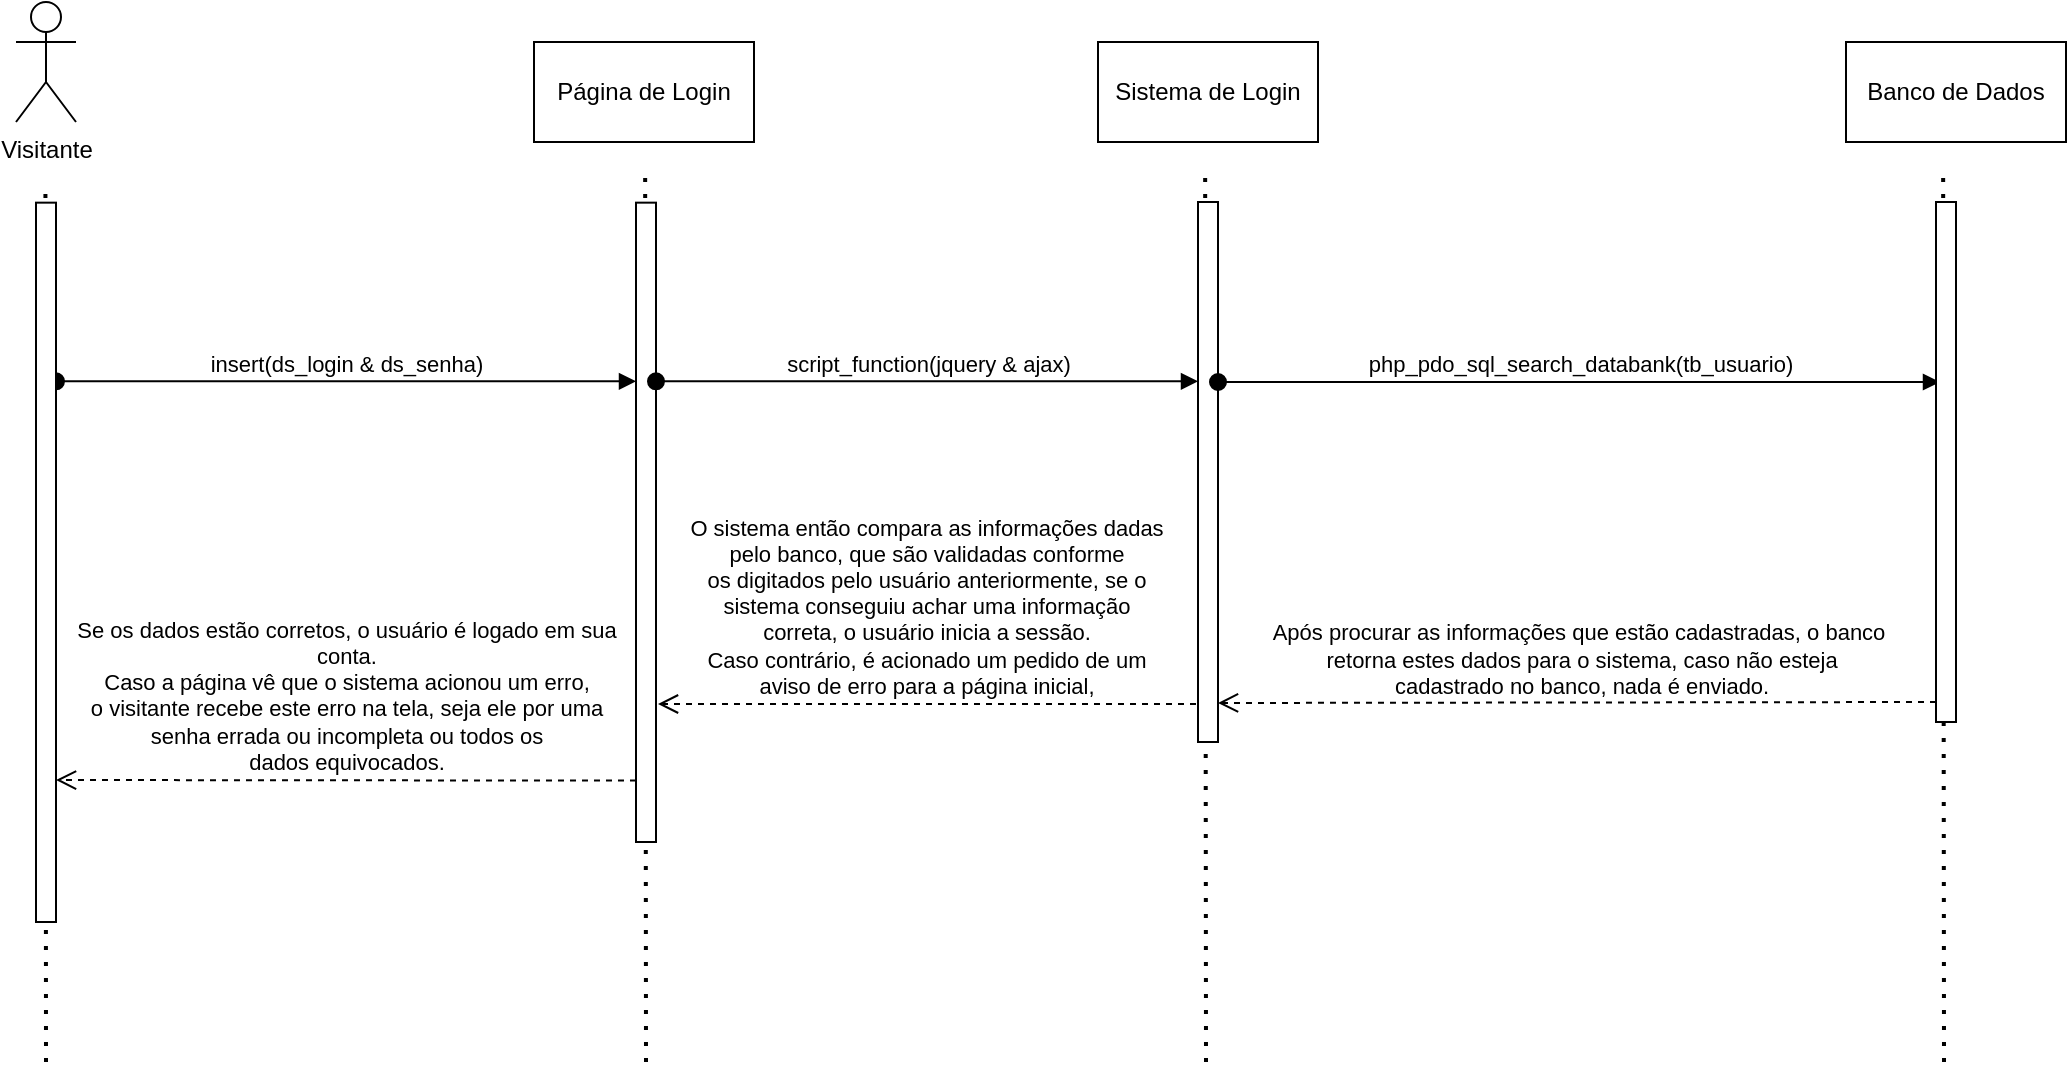 <mxfile version="21.7.4" type="device" pages="21">
  <diagram id="WFOkWWf_iojkQIRd03Fa" name="part.1">
    <mxGraphModel dx="1434" dy="758" grid="1" gridSize="10" guides="1" tooltips="1" connect="1" arrows="1" fold="1" page="1" pageScale="1" pageWidth="827" pageHeight="1169" math="0" shadow="0">
      <root>
        <mxCell id="0" />
        <mxCell id="1" parent="0" />
        <mxCell id="BC5oUYN4VfrklkdB8n0--1" value="Visitante" style="shape=umlActor;verticalLabelPosition=bottom;verticalAlign=top;html=1;" parent="1" vertex="1">
          <mxGeometry x="140" y="310" width="30" height="60" as="geometry" />
        </mxCell>
        <mxCell id="BC5oUYN4VfrklkdB8n0--4" value="" style="endArrow=none;dashed=1;html=1;dashPattern=1 3;strokeWidth=2;rounded=0;" parent="1" edge="1">
          <mxGeometry width="50" height="50" relative="1" as="geometry">
            <mxPoint x="155" y="840" as="sourcePoint" />
            <mxPoint x="154.71" y="400" as="targetPoint" />
          </mxGeometry>
        </mxCell>
        <mxCell id="BC5oUYN4VfrklkdB8n0--5" value="Página de Login" style="html=1;whiteSpace=wrap;" parent="1" vertex="1">
          <mxGeometry x="399" y="330" width="110" height="50" as="geometry" />
        </mxCell>
        <mxCell id="BC5oUYN4VfrklkdB8n0--7" value="Sistema de Login" style="html=1;whiteSpace=wrap;" parent="1" vertex="1">
          <mxGeometry x="681" y="330" width="110" height="50" as="geometry" />
        </mxCell>
        <mxCell id="BC5oUYN4VfrklkdB8n0--8" value="" style="endArrow=none;dashed=1;html=1;dashPattern=1 3;strokeWidth=2;rounded=0;" parent="1" edge="1">
          <mxGeometry width="50" height="50" relative="1" as="geometry">
            <mxPoint x="455" y="840" as="sourcePoint" />
            <mxPoint x="454.58" y="398" as="targetPoint" />
          </mxGeometry>
        </mxCell>
        <mxCell id="BC5oUYN4VfrklkdB8n0--10" value="" style="endArrow=none;dashed=1;html=1;dashPattern=1 3;strokeWidth=2;rounded=0;" parent="1" edge="1">
          <mxGeometry width="50" height="50" relative="1" as="geometry">
            <mxPoint x="735" y="840" as="sourcePoint" />
            <mxPoint x="734.58" y="398" as="targetPoint" />
          </mxGeometry>
        </mxCell>
        <mxCell id="BC5oUYN4VfrklkdB8n0--11" value="" style="html=1;points=[];perimeter=orthogonalPerimeter;outlineConnect=0;targetShapes=umlLifeline;portConstraint=eastwest;newEdgeStyle={&quot;edgeStyle&quot;:&quot;elbowEdgeStyle&quot;,&quot;elbow&quot;:&quot;vertical&quot;,&quot;curved&quot;:0,&quot;rounded&quot;:0};" parent="1" vertex="1">
          <mxGeometry x="450" y="410.33" width="10" height="319.67" as="geometry" />
        </mxCell>
        <mxCell id="BC5oUYN4VfrklkdB8n0--12" value="insert(ds_login &amp;amp; ds_senha)" style="html=1;verticalAlign=bottom;startArrow=oval;endArrow=block;startSize=8;edgeStyle=elbowEdgeStyle;elbow=vertical;curved=0;rounded=0;" parent="1" edge="1">
          <mxGeometry relative="1" as="geometry">
            <mxPoint x="160" y="499.66" as="sourcePoint" />
            <mxPoint x="450" y="499.66" as="targetPoint" />
            <Array as="points">
              <mxPoint x="350" y="499.66" />
            </Array>
          </mxGeometry>
        </mxCell>
        <mxCell id="BC5oUYN4VfrklkdB8n0--13" value="" style="html=1;points=[];perimeter=orthogonalPerimeter;outlineConnect=0;targetShapes=umlLifeline;portConstraint=eastwest;newEdgeStyle={&quot;edgeStyle&quot;:&quot;elbowEdgeStyle&quot;,&quot;elbow&quot;:&quot;vertical&quot;,&quot;curved&quot;:0,&quot;rounded&quot;:0};" parent="1" vertex="1">
          <mxGeometry x="150" y="410.33" width="10" height="359.67" as="geometry" />
        </mxCell>
        <mxCell id="BC5oUYN4VfrklkdB8n0--17" value="script_function(jquery &amp;amp; ajax)" style="html=1;verticalAlign=bottom;startArrow=oval;endArrow=block;startSize=8;edgeStyle=elbowEdgeStyle;elbow=vertical;curved=0;rounded=0;" parent="1" edge="1">
          <mxGeometry x="0.004" relative="1" as="geometry">
            <mxPoint x="460" y="499.66" as="sourcePoint" />
            <mxPoint x="731" y="499.66" as="targetPoint" />
            <Array as="points">
              <mxPoint x="531" y="499.66" />
              <mxPoint x="671" y="429.66" />
            </Array>
            <mxPoint as="offset" />
          </mxGeometry>
        </mxCell>
        <mxCell id="BC5oUYN4VfrklkdB8n0--20" value="" style="html=1;points=[];perimeter=orthogonalPerimeter;outlineConnect=0;targetShapes=umlLifeline;portConstraint=eastwest;newEdgeStyle={&quot;edgeStyle&quot;:&quot;elbowEdgeStyle&quot;,&quot;elbow&quot;:&quot;vertical&quot;,&quot;curved&quot;:0,&quot;rounded&quot;:0};" parent="1" vertex="1">
          <mxGeometry x="731" y="410" width="10" height="270" as="geometry" />
        </mxCell>
        <mxCell id="BC5oUYN4VfrklkdB8n0--21" value="php_pdo_sql_search_databank(tb_usuario)" style="html=1;verticalAlign=bottom;startArrow=oval;endArrow=block;startSize=8;edgeStyle=elbowEdgeStyle;elbow=vertical;curved=0;rounded=0;" parent="1" edge="1">
          <mxGeometry relative="1" as="geometry">
            <mxPoint x="741" y="500.0" as="sourcePoint" />
            <mxPoint x="1102" y="500.0" as="targetPoint" />
            <Array as="points">
              <mxPoint x="961" y="500.0" />
            </Array>
            <mxPoint as="offset" />
          </mxGeometry>
        </mxCell>
        <mxCell id="BC5oUYN4VfrklkdB8n0--22" value="Se os dados estão corretos, o usuário é logado em sua &lt;br&gt;conta.&lt;br&gt;Caso a página vê que o sistema acionou um erro,&lt;br style=&quot;border-color: var(--border-color);&quot;&gt;o visitante recebe este erro na tela, seja ele por uma &lt;br&gt;senha errada ou incompleta ou todos os&lt;br&gt;dados equivocados." style="html=1;verticalAlign=bottom;endArrow=open;dashed=1;endSize=8;edgeStyle=elbowEdgeStyle;elbow=vertical;curved=0;rounded=0;" parent="1" edge="1">
          <mxGeometry x="-0.0" relative="1" as="geometry">
            <mxPoint x="450.0" y="699.31" as="sourcePoint" />
            <mxPoint x="160" y="699" as="targetPoint" />
            <mxPoint as="offset" />
          </mxGeometry>
        </mxCell>
        <mxCell id="nGcBz74aUOYwSYbD0PTD-1" value="Banco de Dados" style="html=1;whiteSpace=wrap;" parent="1" vertex="1">
          <mxGeometry x="1055" y="330" width="110" height="50" as="geometry" />
        </mxCell>
        <mxCell id="nGcBz74aUOYwSYbD0PTD-2" value="" style="endArrow=none;dashed=1;html=1;dashPattern=1 3;strokeWidth=2;rounded=0;" parent="1" edge="1">
          <mxGeometry width="50" height="50" relative="1" as="geometry">
            <mxPoint x="1104" y="840" as="sourcePoint" />
            <mxPoint x="1103.58" y="398" as="targetPoint" />
          </mxGeometry>
        </mxCell>
        <mxCell id="nGcBz74aUOYwSYbD0PTD-3" value="" style="html=1;points=[];perimeter=orthogonalPerimeter;outlineConnect=0;targetShapes=umlLifeline;portConstraint=eastwest;newEdgeStyle={&quot;edgeStyle&quot;:&quot;elbowEdgeStyle&quot;,&quot;elbow&quot;:&quot;vertical&quot;,&quot;curved&quot;:0,&quot;rounded&quot;:0};" parent="1" vertex="1">
          <mxGeometry x="1100" y="410" width="10" height="260" as="geometry" />
        </mxCell>
        <mxCell id="nGcBz74aUOYwSYbD0PTD-6" value="Após procurar as informações que estão cadastradas, o banco&lt;br&gt;&amp;nbsp;retorna estes&amp;nbsp;dados para o&amp;nbsp;sistema, caso não esteja&lt;br&gt;&amp;nbsp;cadastrado no banco, nada é enviado." style="html=1;verticalAlign=bottom;endArrow=open;dashed=1;endSize=8;edgeStyle=elbowEdgeStyle;elbow=vertical;curved=0;rounded=0;" parent="1" edge="1">
          <mxGeometry relative="1" as="geometry">
            <mxPoint x="741" y="660.5" as="targetPoint" />
            <mxPoint x="1100" y="660" as="sourcePoint" />
          </mxGeometry>
        </mxCell>
        <mxCell id="nGcBz74aUOYwSYbD0PTD-7" value="O sistema então compara as informações dadas&lt;br&gt;pelo banco, que são validadas conforme&lt;br&gt;os digitados pelo usuário anteriormente, se o&lt;br&gt;sistema conseguiu achar uma informação&lt;br&gt;correta, o usuário inicia a sessão.&lt;br&gt;Caso contrário, é acionado um pedido de um&lt;br&gt;aviso de erro para a página inicial," style="html=1;verticalAlign=bottom;endArrow=open;dashed=1;endSize=8;edgeStyle=elbowEdgeStyle;elbow=vertical;curved=0;rounded=0;" parent="1" edge="1">
          <mxGeometry relative="1" as="geometry">
            <mxPoint x="461" y="660.5" as="targetPoint" />
            <mxPoint x="730" y="661" as="sourcePoint" />
          </mxGeometry>
        </mxCell>
      </root>
    </mxGraphModel>
  </diagram>
  <diagram id="kmoPdQ98YkNJDZQ4dWXm" name="part.2">
    <mxGraphModel dx="1434" dy="758" grid="1" gridSize="10" guides="1" tooltips="1" connect="1" arrows="1" fold="1" page="1" pageScale="1" pageWidth="827" pageHeight="1169" math="0" shadow="0">
      <root>
        <mxCell id="0" />
        <mxCell id="1" parent="0" />
        <mxCell id="_ouv4zk0ZfgNsuSNj6ud-1" value="Visitante" style="shape=umlActor;verticalLabelPosition=bottom;verticalAlign=top;html=1;" parent="1" vertex="1">
          <mxGeometry x="140" y="310" width="30" height="60" as="geometry" />
        </mxCell>
        <mxCell id="_ouv4zk0ZfgNsuSNj6ud-2" value="" style="endArrow=none;dashed=1;html=1;dashPattern=1 3;strokeWidth=2;rounded=0;" parent="1" source="_ouv4zk0ZfgNsuSNj6ud-11" edge="1">
          <mxGeometry width="50" height="50" relative="1" as="geometry">
            <mxPoint x="155" y="800" as="sourcePoint" />
            <mxPoint x="155" y="390" as="targetPoint" />
          </mxGeometry>
        </mxCell>
        <mxCell id="_ouv4zk0ZfgNsuSNj6ud-3" value="Página de Cadastro" style="html=1;whiteSpace=wrap;" parent="1" vertex="1">
          <mxGeometry x="399" y="330" width="110" height="50" as="geometry" />
        </mxCell>
        <mxCell id="_ouv4zk0ZfgNsuSNj6ud-4" value="Banco de Dados" style="html=1;whiteSpace=wrap;" parent="1" vertex="1">
          <mxGeometry x="894" y="330" width="110" height="50" as="geometry" />
        </mxCell>
        <mxCell id="_ouv4zk0ZfgNsuSNj6ud-6" value="" style="endArrow=none;dashed=1;html=1;dashPattern=1 3;strokeWidth=2;rounded=0;" parent="1" edge="1">
          <mxGeometry width="50" height="50" relative="1" as="geometry">
            <mxPoint x="455" y="800" as="sourcePoint" />
            <mxPoint x="454.58" y="398" as="targetPoint" />
          </mxGeometry>
        </mxCell>
        <mxCell id="_ouv4zk0ZfgNsuSNj6ud-7" value="" style="endArrow=none;dashed=1;html=1;dashPattern=1 3;strokeWidth=2;rounded=0;" parent="1" edge="1">
          <mxGeometry width="50" height="50" relative="1" as="geometry">
            <mxPoint x="943" y="800" as="sourcePoint" />
            <mxPoint x="942.58" y="398" as="targetPoint" />
          </mxGeometry>
        </mxCell>
        <mxCell id="_ouv4zk0ZfgNsuSNj6ud-9" value="" style="html=1;points=[];perimeter=orthogonalPerimeter;outlineConnect=0;targetShapes=umlLifeline;portConstraint=eastwest;newEdgeStyle={&quot;edgeStyle&quot;:&quot;elbowEdgeStyle&quot;,&quot;elbow&quot;:&quot;vertical&quot;,&quot;curved&quot;:0,&quot;rounded&quot;:0};" parent="1" vertex="1">
          <mxGeometry x="450" y="410.33" width="10" height="349.67" as="geometry" />
        </mxCell>
        <mxCell id="_ouv4zk0ZfgNsuSNj6ud-10" value="insert(ds_login &amp;amp; ds_senha)" style="html=1;verticalAlign=bottom;startArrow=oval;endArrow=block;startSize=8;edgeStyle=elbowEdgeStyle;elbow=vertical;curved=0;rounded=0;" parent="1" edge="1">
          <mxGeometry relative="1" as="geometry">
            <mxPoint x="160" y="510.5" as="sourcePoint" />
            <mxPoint x="450" y="510.5" as="targetPoint" />
          </mxGeometry>
        </mxCell>
        <mxCell id="_ouv4zk0ZfgNsuSNj6ud-12" value="" style="html=1;points=[];perimeter=orthogonalPerimeter;outlineConnect=0;targetShapes=umlLifeline;portConstraint=eastwest;newEdgeStyle={&quot;edgeStyle&quot;:&quot;elbowEdgeStyle&quot;,&quot;elbow&quot;:&quot;vertical&quot;,&quot;curved&quot;:0,&quot;rounded&quot;:0};" parent="1" vertex="1">
          <mxGeometry x="939" y="410" width="10" height="270" as="geometry" />
        </mxCell>
        <mxCell id="ZgBtZxiBecBYzJL4OVVj-1" value="Sistema de Cadastro" style="html=1;whiteSpace=wrap;" parent="1" vertex="1">
          <mxGeometry x="600" y="330" width="110" height="50" as="geometry" />
        </mxCell>
        <mxCell id="ZgBtZxiBecBYzJL4OVVj-2" value="" style="endArrow=none;dashed=1;html=1;dashPattern=1 3;strokeWidth=2;rounded=0;" parent="1" edge="1">
          <mxGeometry width="50" height="50" relative="1" as="geometry">
            <mxPoint x="654" y="800" as="sourcePoint" />
            <mxPoint x="653.58" y="398" as="targetPoint" />
          </mxGeometry>
        </mxCell>
        <mxCell id="ZgBtZxiBecBYzJL4OVVj-3" value="" style="html=1;points=[];perimeter=orthogonalPerimeter;outlineConnect=0;targetShapes=umlLifeline;portConstraint=eastwest;newEdgeStyle={&quot;edgeStyle&quot;:&quot;elbowEdgeStyle&quot;,&quot;elbow&quot;:&quot;vertical&quot;,&quot;curved&quot;:0,&quot;rounded&quot;:0};" parent="1" vertex="1">
          <mxGeometry x="650" y="410" width="10" height="310" as="geometry" />
        </mxCell>
        <mxCell id="ZgBtZxiBecBYzJL4OVVj-6" value="" style="endArrow=none;dashed=1;html=1;dashPattern=1 3;strokeWidth=2;rounded=0;" parent="1" target="_ouv4zk0ZfgNsuSNj6ud-11" edge="1">
          <mxGeometry width="50" height="50" relative="1" as="geometry">
            <mxPoint x="155" y="800" as="sourcePoint" />
            <mxPoint x="155" y="390" as="targetPoint" />
          </mxGeometry>
        </mxCell>
        <mxCell id="_ouv4zk0ZfgNsuSNj6ud-11" value="" style="html=1;points=[];perimeter=orthogonalPerimeter;outlineConnect=0;targetShapes=umlLifeline;portConstraint=eastwest;newEdgeStyle={&quot;edgeStyle&quot;:&quot;elbowEdgeStyle&quot;,&quot;elbow&quot;:&quot;vertical&quot;,&quot;curved&quot;:0,&quot;rounded&quot;:0};" parent="1" vertex="1">
          <mxGeometry x="150" y="410" width="10" height="350" as="geometry" />
        </mxCell>
        <mxCell id="p3w0E-kqMaTquRi1iuJA-1" value="" style="html=1;verticalAlign=bottom;startArrow=oval;endArrow=block;startSize=8;edgeStyle=elbowEdgeStyle;elbow=vertical;curved=0;rounded=0;" parent="1" edge="1">
          <mxGeometry relative="1" as="geometry">
            <mxPoint x="460" y="510" as="sourcePoint" />
            <mxPoint x="650" y="510" as="targetPoint" />
          </mxGeometry>
        </mxCell>
        <mxCell id="aUu4JOEDzLRQkYypoQ4X-2" value="script_function(jquery &amp;amp; ajax)" style="edgeLabel;html=1;align=center;verticalAlign=middle;resizable=0;points=[];" parent="p3w0E-kqMaTquRi1iuJA-1" vertex="1" connectable="0">
          <mxGeometry x="-0.069" y="1" relative="1" as="geometry">
            <mxPoint x="12" y="-9" as="offset" />
          </mxGeometry>
        </mxCell>
        <mxCell id="AEFTauIifbB09LOxjXGn-1" value="" style="html=1;verticalAlign=bottom;startArrow=oval;endArrow=block;startSize=8;edgeStyle=elbowEdgeStyle;elbow=vertical;curved=0;rounded=0;" parent="1" target="_ouv4zk0ZfgNsuSNj6ud-12" edge="1">
          <mxGeometry relative="1" as="geometry">
            <mxPoint x="660" y="510" as="sourcePoint" />
            <mxPoint x="850" y="510" as="targetPoint" />
          </mxGeometry>
        </mxCell>
        <mxCell id="AEFTauIifbB09LOxjXGn-2" value="php_pdo_insert_on_databank(tb_usuario)" style="edgeLabel;html=1;align=center;verticalAlign=middle;resizable=0;points=[];" parent="AEFTauIifbB09LOxjXGn-1" vertex="1" connectable="0">
          <mxGeometry x="-0.069" y="1" relative="1" as="geometry">
            <mxPoint y="-9" as="offset" />
          </mxGeometry>
        </mxCell>
        <mxCell id="5YhU0kSRu2rhZ3br5Sus-1" value="Após adicionar as informações cadastradas, o banco&lt;br style=&quot;border-color: var(--border-color);&quot;&gt;&amp;nbsp;retorna um aviso de sucesso, caso não seja possível&lt;br style=&quot;border-color: var(--border-color);&quot;&gt;&amp;nbsp;cadastrar no banco, um aviso de erro é enviado." style="html=1;verticalAlign=bottom;endArrow=open;dashed=1;endSize=8;edgeStyle=elbowEdgeStyle;elbow=vertical;curved=0;rounded=0;" parent="1" target="ZgBtZxiBecBYzJL4OVVj-3" edge="1">
          <mxGeometry x="0.002" relative="1" as="geometry">
            <mxPoint x="680" y="630.5" as="targetPoint" />
            <mxPoint x="939" y="630" as="sourcePoint" />
            <mxPoint as="offset" />
          </mxGeometry>
        </mxCell>
        <mxCell id="ahHOERknSHoMtPPdYGu9-1" value="O sistema então mostra este aviso&lt;br&gt;na página inicial." style="html=1;verticalAlign=bottom;endArrow=open;dashed=1;endSize=8;edgeStyle=elbowEdgeStyle;elbow=vertical;curved=0;rounded=0;" parent="1" edge="1">
          <mxGeometry x="0.002" relative="1" as="geometry">
            <mxPoint x="460" y="630" as="targetPoint" />
            <mxPoint x="650" y="630.33" as="sourcePoint" />
            <mxPoint as="offset" />
          </mxGeometry>
        </mxCell>
        <mxCell id="ahHOERknSHoMtPPdYGu9-3" value="O visitante então consegue ver se a ação foi bem&amp;nbsp;&lt;br&gt;sucedida ou não, podendo recarregar a página&lt;br&gt;caso algo tivesse dado errado." style="html=1;verticalAlign=bottom;endArrow=open;dashed=1;endSize=8;edgeStyle=elbowEdgeStyle;elbow=vertical;curved=0;rounded=0;" parent="1" source="_ouv4zk0ZfgNsuSNj6ud-9" edge="1">
          <mxGeometry x="0.002" relative="1" as="geometry">
            <mxPoint x="160" y="630" as="targetPoint" />
            <mxPoint x="350" y="630.33" as="sourcePoint" />
            <mxPoint as="offset" />
          </mxGeometry>
        </mxCell>
      </root>
    </mxGraphModel>
  </diagram>
  <diagram id="YzShIJZ-mdIYnB_35jZT" name="part.3">
    <mxGraphModel dx="1024" dy="541" grid="1" gridSize="10" guides="1" tooltips="1" connect="1" arrows="1" fold="1" page="1" pageScale="1" pageWidth="827" pageHeight="1169" math="0" shadow="0">
      <root>
        <mxCell id="0" />
        <mxCell id="1" parent="0" />
        <mxCell id="JVeVcTDuIXb5Mbb7oMvK-1" value="Visitante/Usuário/Administrador" style="shape=umlActor;verticalLabelPosition=bottom;verticalAlign=top;html=1;" parent="1" vertex="1">
          <mxGeometry x="190" y="250" width="30" height="60" as="geometry" />
        </mxCell>
        <mxCell id="JVeVcTDuIXb5Mbb7oMvK-4" value="" style="endArrow=none;dashed=1;html=1;rounded=0;" parent="1" source="JVeVcTDuIXb5Mbb7oMvK-10" edge="1">
          <mxGeometry width="50" height="50" relative="1" as="geometry">
            <mxPoint x="205" y="840" as="sourcePoint" />
            <mxPoint x="204.66" y="350" as="targetPoint" />
          </mxGeometry>
        </mxCell>
        <mxCell id="JVeVcTDuIXb5Mbb7oMvK-11" value="" style="endArrow=none;dashed=1;html=1;rounded=0;" parent="1" target="JVeVcTDuIXb5Mbb7oMvK-10" edge="1">
          <mxGeometry width="50" height="50" relative="1" as="geometry">
            <mxPoint x="205" y="840" as="sourcePoint" />
            <mxPoint x="204.66" y="350" as="targetPoint" />
          </mxGeometry>
        </mxCell>
        <mxCell id="JVeVcTDuIXb5Mbb7oMvK-10" value="" style="html=1;points=[];perimeter=orthogonalPerimeter;outlineConnect=0;targetShapes=umlLifeline;portConstraint=eastwest;newEdgeStyle={&quot;edgeStyle&quot;:&quot;elbowEdgeStyle&quot;,&quot;elbow&quot;:&quot;vertical&quot;,&quot;curved&quot;:0,&quot;rounded&quot;:0};" parent="1" vertex="1">
          <mxGeometry x="200" y="360" width="10" height="450" as="geometry" />
        </mxCell>
        <mxCell id="PvfybvCmdmMxYOwFf0iq-1" value="Página Inicial" style="html=1;whiteSpace=wrap;" parent="1" vertex="1">
          <mxGeometry x="399" y="260" width="110" height="50" as="geometry" />
        </mxCell>
        <mxCell id="PvfybvCmdmMxYOwFf0iq-2" value="Banco de Dados" style="html=1;whiteSpace=wrap;" parent="1" vertex="1">
          <mxGeometry x="944" y="260" width="110" height="50" as="geometry" />
        </mxCell>
        <mxCell id="PvfybvCmdmMxYOwFf0iq-3" value="" style="endArrow=none;dashed=1;html=1;dashPattern=1 3;strokeWidth=2;rounded=0;" parent="1" edge="1">
          <mxGeometry width="50" height="50" relative="1" as="geometry">
            <mxPoint x="455" y="840" as="sourcePoint" />
            <mxPoint x="454.58" y="328" as="targetPoint" />
          </mxGeometry>
        </mxCell>
        <mxCell id="PvfybvCmdmMxYOwFf0iq-4" value="" style="endArrow=none;dashed=1;html=1;dashPattern=1 3;strokeWidth=2;rounded=0;" parent="1" edge="1">
          <mxGeometry width="50" height="50" relative="1" as="geometry">
            <mxPoint x="993" y="840" as="sourcePoint" />
            <mxPoint x="992.58" y="328" as="targetPoint" />
          </mxGeometry>
        </mxCell>
        <mxCell id="PvfybvCmdmMxYOwFf0iq-5" value="" style="html=1;points=[];perimeter=orthogonalPerimeter;outlineConnect=0;targetShapes=umlLifeline;portConstraint=eastwest;newEdgeStyle={&quot;edgeStyle&quot;:&quot;elbowEdgeStyle&quot;,&quot;elbow&quot;:&quot;vertical&quot;,&quot;curved&quot;:0,&quot;rounded&quot;:0};" parent="1" vertex="1">
          <mxGeometry x="450" y="360" width="10" height="450" as="geometry" />
        </mxCell>
        <mxCell id="PvfybvCmdmMxYOwFf0iq-6" value="" style="html=1;points=[];perimeter=orthogonalPerimeter;outlineConnect=0;targetShapes=umlLifeline;portConstraint=eastwest;newEdgeStyle={&quot;edgeStyle&quot;:&quot;elbowEdgeStyle&quot;,&quot;elbow&quot;:&quot;vertical&quot;,&quot;curved&quot;:0,&quot;rounded&quot;:0};" parent="1" vertex="1">
          <mxGeometry x="988" y="360" width="10" height="250" as="geometry" />
        </mxCell>
        <mxCell id="PvfybvCmdmMxYOwFf0iq-18" value="Sistema" style="html=1;whiteSpace=wrap;" parent="1" vertex="1">
          <mxGeometry x="699" y="260" width="110" height="50" as="geometry" />
        </mxCell>
        <mxCell id="PvfybvCmdmMxYOwFf0iq-19" value="" style="endArrow=none;dashed=1;html=1;dashPattern=1 3;strokeWidth=2;rounded=0;" parent="1" edge="1">
          <mxGeometry width="50" height="50" relative="1" as="geometry">
            <mxPoint x="755" y="840" as="sourcePoint" />
            <mxPoint x="754.58" y="328" as="targetPoint" />
          </mxGeometry>
        </mxCell>
        <mxCell id="PvfybvCmdmMxYOwFf0iq-20" value="" style="html=1;points=[];perimeter=orthogonalPerimeter;outlineConnect=0;targetShapes=umlLifeline;portConstraint=eastwest;newEdgeStyle={&quot;edgeStyle&quot;:&quot;elbowEdgeStyle&quot;,&quot;elbow&quot;:&quot;vertical&quot;,&quot;curved&quot;:0,&quot;rounded&quot;:0};" parent="1" vertex="1">
          <mxGeometry x="750" y="360" width="10" height="450" as="geometry" />
        </mxCell>
        <mxCell id="ZOTU5yDo2FUAwrCCvCyS-2" value="view_htmlmodal" style="html=1;verticalAlign=bottom;startArrow=oval;startFill=1;endArrow=block;startSize=8;curved=0;rounded=0;" parent="1" edge="1">
          <mxGeometry width="60" relative="1" as="geometry">
            <mxPoint x="210" y="560" as="sourcePoint" />
            <mxPoint x="450" y="560" as="targetPoint" />
          </mxGeometry>
        </mxCell>
        <mxCell id="ZOTU5yDo2FUAwrCCvCyS-5" value="php_pdo_sql_select_into_htmlmodal(tb_noticia)" style="html=1;verticalAlign=bottom;endArrow=block;curved=0;rounded=0;entryX=1;entryY=0;entryDx=0;entryDy=5;" parent="1" source="PvfybvCmdmMxYOwFf0iq-20" edge="1">
          <mxGeometry relative="1" as="geometry">
            <mxPoint x="700" y="560" as="sourcePoint" />
            <mxPoint x="460" y="560" as="targetPoint" />
          </mxGeometry>
        </mxCell>
        <mxCell id="ZOTU5yDo2FUAwrCCvCyS-7" value="php_pdo_retrieve_data(tb_noticia)" style="html=1;verticalAlign=bottom;startArrow=oval;startFill=1;endArrow=block;startSize=8;curved=0;rounded=0;" parent="1" target="PvfybvCmdmMxYOwFf0iq-6" edge="1">
          <mxGeometry width="60" relative="1" as="geometry">
            <mxPoint x="760" y="420" as="sourcePoint" />
            <mxPoint x="1000" y="420" as="targetPoint" />
          </mxGeometry>
        </mxCell>
        <mxCell id="Oi6RFA-f8_o0mUkVh_c5-1" value="O banco de dados recupera os dados da&lt;br&gt;tabela notícia e as envia para o sistema&lt;br&gt;conseguir listar e mostrar todas as&lt;br&gt;notícias cadastradas na página inicial&lt;br&gt;ou em páginas de categoria." style="html=1;verticalAlign=bottom;endArrow=open;dashed=1;endSize=8;edgeStyle=elbowEdgeStyle;elbow=vertical;curved=0;rounded=0;" parent="1" target="PvfybvCmdmMxYOwFf0iq-20" edge="1">
          <mxGeometry x="0.002" relative="1" as="geometry">
            <mxPoint x="798" y="560" as="targetPoint" />
            <mxPoint x="988" y="560.33" as="sourcePoint" />
            <mxPoint as="offset" />
          </mxGeometry>
        </mxCell>
      </root>
    </mxGraphModel>
  </diagram>
  <diagram id="NM5fKABRBmAZjdRsvkpV" name="part.4">
    <mxGraphModel dx="2261" dy="758" grid="1" gridSize="10" guides="1" tooltips="1" connect="1" arrows="1" fold="1" page="1" pageScale="1" pageWidth="827" pageHeight="1169" math="0" shadow="0">
      <root>
        <mxCell id="0" />
        <mxCell id="1" parent="0" />
        <mxCell id="KqM9M0GqwlLrabFR92aT-1" value="Visitante/Usuário/Administrador" style="shape=umlActor;verticalLabelPosition=bottom;verticalAlign=top;html=1;" parent="1" vertex="1">
          <mxGeometry x="57" y="70" width="30" height="60" as="geometry" />
        </mxCell>
        <mxCell id="KqM9M0GqwlLrabFR92aT-2" value="" style="endArrow=none;dashed=1;html=1;dashPattern=1 3;strokeWidth=2;rounded=0;" parent="1" edge="1">
          <mxGeometry width="50" height="50" relative="1" as="geometry">
            <mxPoint x="72" y="570" as="sourcePoint" />
            <mxPoint x="71.71" y="170" as="targetPoint" />
          </mxGeometry>
        </mxCell>
        <mxCell id="KqM9M0GqwlLrabFR92aT-3" value="Página Inicial" style="html=1;whiteSpace=wrap;" parent="1" vertex="1">
          <mxGeometry x="477" y="80" width="110" height="50" as="geometry" />
        </mxCell>
        <mxCell id="KqM9M0GqwlLrabFR92aT-4" value="Sistema" style="html=1;whiteSpace=wrap;" parent="1" vertex="1">
          <mxGeometry x="827" y="80" width="110" height="50" as="geometry" />
        </mxCell>
        <mxCell id="KqM9M0GqwlLrabFR92aT-5" value="Banco de Dados" style="html=1;whiteSpace=wrap;" parent="1" vertex="1">
          <mxGeometry x="1217" y="80" width="110" height="50" as="geometry" />
        </mxCell>
        <mxCell id="KqM9M0GqwlLrabFR92aT-6" value="" style="endArrow=none;dashed=1;html=1;dashPattern=1 3;strokeWidth=2;rounded=0;" parent="1" edge="1">
          <mxGeometry width="50" height="50" relative="1" as="geometry">
            <mxPoint x="532" y="570" as="sourcePoint" />
            <mxPoint x="531.76" y="170" as="targetPoint" />
          </mxGeometry>
        </mxCell>
        <mxCell id="KqM9M0GqwlLrabFR92aT-7" value="" style="endArrow=none;dashed=1;html=1;dashPattern=1 3;strokeWidth=2;rounded=0;" parent="1" edge="1">
          <mxGeometry width="50" height="50" relative="1" as="geometry">
            <mxPoint x="882" y="570" as="sourcePoint" />
            <mxPoint x="881.58" y="170" as="targetPoint" />
          </mxGeometry>
        </mxCell>
        <mxCell id="KqM9M0GqwlLrabFR92aT-8" value="" style="endArrow=none;dashed=1;html=1;dashPattern=1 3;strokeWidth=2;rounded=0;" parent="1" edge="1">
          <mxGeometry width="50" height="50" relative="1" as="geometry">
            <mxPoint x="1272" y="570" as="sourcePoint" />
            <mxPoint x="1271.58" y="170" as="targetPoint" />
          </mxGeometry>
        </mxCell>
        <mxCell id="KqM9M0GqwlLrabFR92aT-9" value="" style="html=1;points=[];perimeter=orthogonalPerimeter;outlineConnect=0;targetShapes=umlLifeline;portConstraint=eastwest;newEdgeStyle={&quot;edgeStyle&quot;:&quot;elbowEdgeStyle&quot;,&quot;elbow&quot;:&quot;vertical&quot;,&quot;curved&quot;:0,&quot;rounded&quot;:0};" parent="1" vertex="1">
          <mxGeometry x="527" y="180.33" width="10" height="359.67" as="geometry" />
        </mxCell>
        <mxCell id="KqM9M0GqwlLrabFR92aT-10" value="select_specified_category_filter" style="html=1;verticalAlign=bottom;startArrow=oval;endArrow=block;startSize=8;edgeStyle=elbowEdgeStyle;elbow=vertical;curved=0;rounded=0;" parent="1" edge="1">
          <mxGeometry x="-0.001" relative="1" as="geometry">
            <mxPoint x="77" y="230" as="sourcePoint" />
            <mxPoint x="527" y="230" as="targetPoint" />
            <mxPoint as="offset" />
          </mxGeometry>
        </mxCell>
        <mxCell id="KqM9M0GqwlLrabFR92aT-11" value="" style="html=1;points=[];perimeter=orthogonalPerimeter;outlineConnect=0;targetShapes=umlLifeline;portConstraint=eastwest;newEdgeStyle={&quot;edgeStyle&quot;:&quot;elbowEdgeStyle&quot;,&quot;elbow&quot;:&quot;vertical&quot;,&quot;curved&quot;:0,&quot;rounded&quot;:0};" parent="1" vertex="1">
          <mxGeometry x="67" y="180.33" width="10" height="359.67" as="geometry" />
        </mxCell>
        <mxCell id="KqM9M0GqwlLrabFR92aT-12" value="" style="html=1;points=[];perimeter=orthogonalPerimeter;outlineConnect=0;targetShapes=umlLifeline;portConstraint=eastwest;newEdgeStyle={&quot;edgeStyle&quot;:&quot;elbowEdgeStyle&quot;,&quot;elbow&quot;:&quot;vertical&quot;,&quot;curved&quot;:0,&quot;rounded&quot;:0};" parent="1" vertex="1">
          <mxGeometry x="877" y="270.33" width="10" height="199.67" as="geometry" />
        </mxCell>
        <mxCell id="KqM9M0GqwlLrabFR92aT-13" value="script_function_filter(ajax &amp;amp; jquery)" style="html=1;verticalAlign=bottom;startArrow=oval;startFill=1;endArrow=block;startSize=8;edgeStyle=elbowEdgeStyle;elbow=vertical;curved=0;rounded=0;" parent="1" target="KqM9M0GqwlLrabFR92aT-12" edge="1">
          <mxGeometry width="60" relative="1" as="geometry">
            <mxPoint x="537" y="320" as="sourcePoint" />
            <mxPoint x="597" y="320" as="targetPoint" />
          </mxGeometry>
        </mxCell>
        <mxCell id="KqM9M0GqwlLrabFR92aT-14" value="php_pdo_search_databank(tb_categorias)" style="html=1;verticalAlign=bottom;startArrow=oval;startFill=1;endArrow=block;startSize=8;edgeStyle=elbowEdgeStyle;elbow=vertical;curved=0;rounded=0;" parent="1" edge="1">
          <mxGeometry width="60" relative="1" as="geometry">
            <mxPoint x="887" y="320" as="sourcePoint" />
            <mxPoint x="1267" y="319.667" as="targetPoint" />
          </mxGeometry>
        </mxCell>
        <mxCell id="KqM9M0GqwlLrabFR92aT-15" value="" style="html=1;points=[];perimeter=orthogonalPerimeter;outlineConnect=0;targetShapes=umlLifeline;portConstraint=eastwest;newEdgeStyle={&quot;edgeStyle&quot;:&quot;elbowEdgeStyle&quot;,&quot;elbow&quot;:&quot;vertical&quot;,&quot;curved&quot;:0,&quot;rounded&quot;:0};" parent="1" vertex="1">
          <mxGeometry x="1267" y="270.33" width="10" height="159.67" as="geometry" />
        </mxCell>
        <mxCell id="KqM9M0GqwlLrabFR92aT-16" value="A categorias selecionadas e suas notícias cadastradas são&lt;br&gt;enviadas para o sistema de acordo com as seleções&lt;br&gt;do visitante/usuário/administrador." style="html=1;verticalAlign=bottom;endArrow=open;dashed=1;endSize=8;edgeStyle=elbowEdgeStyle;elbow=vertical;curved=0;rounded=0;" parent="1" target="KqM9M0GqwlLrabFR92aT-12" edge="1">
          <mxGeometry relative="1" as="geometry">
            <mxPoint x="1267" y="400" as="sourcePoint" />
            <mxPoint x="1187" y="400" as="targetPoint" />
          </mxGeometry>
        </mxCell>
        <mxCell id="KqM9M0GqwlLrabFR92aT-17" value="As notícias são reordenadas e filtradas na página inicial." style="html=1;verticalAlign=bottom;endArrow=open;dashed=1;endSize=8;edgeStyle=elbowEdgeStyle;elbow=vertical;curved=0;rounded=0;" parent="1" target="KqM9M0GqwlLrabFR92aT-9" edge="1">
          <mxGeometry relative="1" as="geometry">
            <mxPoint x="877" y="430" as="sourcePoint" />
            <mxPoint x="797" y="430" as="targetPoint" />
          </mxGeometry>
        </mxCell>
        <mxCell id="KqM9M0GqwlLrabFR92aT-18" value="Finalmente, a Página Inicial mostra as notícias filtradas para a pessoa." style="html=1;verticalAlign=bottom;endArrow=open;dashed=1;endSize=8;edgeStyle=elbowEdgeStyle;elbow=vertical;curved=0;rounded=0;entryX=1;entryY=0.861;entryDx=0;entryDy=0;entryPerimeter=0;" parent="1" target="KqM9M0GqwlLrabFR92aT-11" edge="1">
          <mxGeometry x="-0.002" relative="1" as="geometry">
            <mxPoint x="527" y="490" as="sourcePoint" />
            <mxPoint x="187" y="490" as="targetPoint" />
            <mxPoint as="offset" />
          </mxGeometry>
        </mxCell>
      </root>
    </mxGraphModel>
  </diagram>
  <diagram id="Jbzj8N79hwxSUWtgOTDj" name="part.5">
    <mxGraphModel dx="2261" dy="758" grid="1" gridSize="10" guides="1" tooltips="1" connect="1" arrows="1" fold="1" page="1" pageScale="1" pageWidth="827" pageHeight="1169" math="0" shadow="0">
      <root>
        <mxCell id="0" />
        <mxCell id="1" parent="0" />
        <mxCell id="ReSvL8gFom_iGeSfZWxi-1" value="Visitante/Usuário/Administrador" style="shape=umlActor;verticalLabelPosition=bottom;verticalAlign=top;html=1;" parent="1" vertex="1">
          <mxGeometry x="57" y="70" width="30" height="60" as="geometry" />
        </mxCell>
        <mxCell id="ReSvL8gFom_iGeSfZWxi-2" value="" style="endArrow=none;dashed=1;html=1;dashPattern=1 3;strokeWidth=2;rounded=0;" parent="1" edge="1">
          <mxGeometry width="50" height="50" relative="1" as="geometry">
            <mxPoint x="72" y="570" as="sourcePoint" />
            <mxPoint x="71.71" y="170" as="targetPoint" />
          </mxGeometry>
        </mxCell>
        <mxCell id="ReSvL8gFom_iGeSfZWxi-3" value="Página Inicial" style="html=1;whiteSpace=wrap;" parent="1" vertex="1">
          <mxGeometry x="477" y="80" width="110" height="50" as="geometry" />
        </mxCell>
        <mxCell id="ReSvL8gFom_iGeSfZWxi-4" value="Sistema" style="html=1;whiteSpace=wrap;" parent="1" vertex="1">
          <mxGeometry x="827" y="80" width="110" height="50" as="geometry" />
        </mxCell>
        <mxCell id="ReSvL8gFom_iGeSfZWxi-5" value="Banco de Dados" style="html=1;whiteSpace=wrap;" parent="1" vertex="1">
          <mxGeometry x="1217" y="80" width="110" height="50" as="geometry" />
        </mxCell>
        <mxCell id="ReSvL8gFom_iGeSfZWxi-6" value="" style="endArrow=none;dashed=1;html=1;dashPattern=1 3;strokeWidth=2;rounded=0;" parent="1" edge="1">
          <mxGeometry width="50" height="50" relative="1" as="geometry">
            <mxPoint x="532" y="570" as="sourcePoint" />
            <mxPoint x="531.76" y="170" as="targetPoint" />
          </mxGeometry>
        </mxCell>
        <mxCell id="ReSvL8gFom_iGeSfZWxi-7" value="" style="endArrow=none;dashed=1;html=1;dashPattern=1 3;strokeWidth=2;rounded=0;" parent="1" edge="1">
          <mxGeometry width="50" height="50" relative="1" as="geometry">
            <mxPoint x="882" y="570" as="sourcePoint" />
            <mxPoint x="881.58" y="170" as="targetPoint" />
          </mxGeometry>
        </mxCell>
        <mxCell id="ReSvL8gFom_iGeSfZWxi-8" value="" style="endArrow=none;dashed=1;html=1;dashPattern=1 3;strokeWidth=2;rounded=0;" parent="1" edge="1">
          <mxGeometry width="50" height="50" relative="1" as="geometry">
            <mxPoint x="1272" y="570" as="sourcePoint" />
            <mxPoint x="1271.58" y="170" as="targetPoint" />
          </mxGeometry>
        </mxCell>
        <mxCell id="ReSvL8gFom_iGeSfZWxi-9" value="" style="html=1;points=[];perimeter=orthogonalPerimeter;outlineConnect=0;targetShapes=umlLifeline;portConstraint=eastwest;newEdgeStyle={&quot;edgeStyle&quot;:&quot;elbowEdgeStyle&quot;,&quot;elbow&quot;:&quot;vertical&quot;,&quot;curved&quot;:0,&quot;rounded&quot;:0};" parent="1" vertex="1">
          <mxGeometry x="527" y="180.33" width="10" height="359.67" as="geometry" />
        </mxCell>
        <mxCell id="ReSvL8gFom_iGeSfZWxi-10" value="searchbar_search_by_specified_keywords" style="html=1;verticalAlign=bottom;startArrow=oval;endArrow=block;startSize=8;edgeStyle=elbowEdgeStyle;elbow=vertical;curved=0;rounded=0;" parent="1" edge="1">
          <mxGeometry x="-0.001" relative="1" as="geometry">
            <mxPoint x="77" y="230" as="sourcePoint" />
            <mxPoint x="527" y="230" as="targetPoint" />
            <mxPoint as="offset" />
          </mxGeometry>
        </mxCell>
        <mxCell id="ReSvL8gFom_iGeSfZWxi-11" value="" style="html=1;points=[];perimeter=orthogonalPerimeter;outlineConnect=0;targetShapes=umlLifeline;portConstraint=eastwest;newEdgeStyle={&quot;edgeStyle&quot;:&quot;elbowEdgeStyle&quot;,&quot;elbow&quot;:&quot;vertical&quot;,&quot;curved&quot;:0,&quot;rounded&quot;:0};" parent="1" vertex="1">
          <mxGeometry x="67" y="180.33" width="10" height="359.67" as="geometry" />
        </mxCell>
        <mxCell id="ReSvL8gFom_iGeSfZWxi-12" value="" style="html=1;points=[];perimeter=orthogonalPerimeter;outlineConnect=0;targetShapes=umlLifeline;portConstraint=eastwest;newEdgeStyle={&quot;edgeStyle&quot;:&quot;elbowEdgeStyle&quot;,&quot;elbow&quot;:&quot;vertical&quot;,&quot;curved&quot;:0,&quot;rounded&quot;:0};" parent="1" vertex="1">
          <mxGeometry x="877" y="270.33" width="10" height="199.67" as="geometry" />
        </mxCell>
        <mxCell id="ReSvL8gFom_iGeSfZWxi-13" value="script_function_send_keywords(ajax &amp;amp; jquery)" style="html=1;verticalAlign=bottom;startArrow=oval;startFill=1;endArrow=block;startSize=8;edgeStyle=elbowEdgeStyle;elbow=vertical;curved=0;rounded=0;" parent="1" target="ReSvL8gFom_iGeSfZWxi-12" edge="1">
          <mxGeometry width="60" relative="1" as="geometry">
            <mxPoint x="537" y="320" as="sourcePoint" />
            <mxPoint x="597" y="320" as="targetPoint" />
          </mxGeometry>
        </mxCell>
        <mxCell id="ReSvL8gFom_iGeSfZWxi-14" value="php_pdo_search_for_keywords_in_databank(ds_noticia)" style="html=1;verticalAlign=bottom;startArrow=oval;startFill=1;endArrow=block;startSize=8;edgeStyle=elbowEdgeStyle;elbow=vertical;curved=0;rounded=0;" parent="1" edge="1">
          <mxGeometry width="60" relative="1" as="geometry">
            <mxPoint x="887" y="320" as="sourcePoint" />
            <mxPoint x="1267" y="319.667" as="targetPoint" />
          </mxGeometry>
        </mxCell>
        <mxCell id="ReSvL8gFom_iGeSfZWxi-15" value="" style="html=1;points=[];perimeter=orthogonalPerimeter;outlineConnect=0;targetShapes=umlLifeline;portConstraint=eastwest;newEdgeStyle={&quot;edgeStyle&quot;:&quot;elbowEdgeStyle&quot;,&quot;elbow&quot;:&quot;vertical&quot;,&quot;curved&quot;:0,&quot;rounded&quot;:0};" parent="1" vertex="1">
          <mxGeometry x="1267" y="270.33" width="10" height="159.67" as="geometry" />
        </mxCell>
        <mxCell id="ReSvL8gFom_iGeSfZWxi-16" value="Todas as notícias que possuem as palavra-chave digitadas&lt;br&gt;pelo visitante/usuário/administrador são enviadas para o sistema." style="html=1;verticalAlign=bottom;endArrow=open;dashed=1;endSize=8;edgeStyle=elbowEdgeStyle;elbow=vertical;curved=0;rounded=0;" parent="1" target="ReSvL8gFom_iGeSfZWxi-12" edge="1">
          <mxGeometry relative="1" as="geometry">
            <mxPoint x="1267" y="400" as="sourcePoint" />
            <mxPoint x="1187" y="400" as="targetPoint" />
          </mxGeometry>
        </mxCell>
        <mxCell id="ReSvL8gFom_iGeSfZWxi-17" value="As notícias que se aplicam ao uso das palavras digitadas&lt;br&gt;são reordenadas na página inicial." style="html=1;verticalAlign=bottom;endArrow=open;dashed=1;endSize=8;edgeStyle=elbowEdgeStyle;elbow=vertical;curved=0;rounded=0;" parent="1" target="ReSvL8gFom_iGeSfZWxi-9" edge="1">
          <mxGeometry x="0.002" relative="1" as="geometry">
            <mxPoint x="877" y="430" as="sourcePoint" />
            <mxPoint x="797" y="430" as="targetPoint" />
            <mxPoint as="offset" />
          </mxGeometry>
        </mxCell>
        <mxCell id="ReSvL8gFom_iGeSfZWxi-18" value="Finalmente a Página Inicial mostra as notícias que possuem a palavra-chave&lt;br&gt;digitada corretamente." style="html=1;verticalAlign=bottom;endArrow=open;dashed=1;endSize=8;edgeStyle=elbowEdgeStyle;elbow=vertical;curved=0;rounded=0;entryX=1;entryY=0.861;entryDx=0;entryDy=0;entryPerimeter=0;" parent="1" target="ReSvL8gFom_iGeSfZWxi-11" edge="1">
          <mxGeometry x="-0.002" relative="1" as="geometry">
            <mxPoint x="527" y="490" as="sourcePoint" />
            <mxPoint x="187" y="490" as="targetPoint" />
            <mxPoint as="offset" />
          </mxGeometry>
        </mxCell>
      </root>
    </mxGraphModel>
  </diagram>
  <diagram name="part.6" id="2YBvvXClWsGukQMizWep">
    <mxGraphModel dx="610" dy="606" grid="1" gridSize="10" guides="1" tooltips="1" connect="1" arrows="1" fold="1" page="1" pageScale="1" pageWidth="850" pageHeight="1100" math="0" shadow="0">
      <root>
        <mxCell id="0" />
        <mxCell id="1" parent="0" />
        <mxCell id="JoMuLoBC1TmF-rVQ7Itt-1" value="Visitante/Usuário/Administrador" style="shape=umlActor;verticalLabelPosition=bottom;verticalAlign=top;html=1;" vertex="1" parent="1">
          <mxGeometry x="200" y="260" width="30" height="60" as="geometry" />
        </mxCell>
        <mxCell id="JoMuLoBC1TmF-rVQ7Itt-2" value="" style="endArrow=none;dashed=1;html=1;rounded=0;" edge="1" parent="1" source="JoMuLoBC1TmF-rVQ7Itt-4">
          <mxGeometry width="50" height="50" relative="1" as="geometry">
            <mxPoint x="215" y="850" as="sourcePoint" />
            <mxPoint x="214.66" y="360" as="targetPoint" />
          </mxGeometry>
        </mxCell>
        <mxCell id="JoMuLoBC1TmF-rVQ7Itt-3" value="" style="endArrow=none;dashed=1;html=1;rounded=0;" edge="1" parent="1" target="JoMuLoBC1TmF-rVQ7Itt-4">
          <mxGeometry width="50" height="50" relative="1" as="geometry">
            <mxPoint x="215" y="850" as="sourcePoint" />
            <mxPoint x="214.66" y="360" as="targetPoint" />
          </mxGeometry>
        </mxCell>
        <mxCell id="JoMuLoBC1TmF-rVQ7Itt-4" value="" style="html=1;points=[];perimeter=orthogonalPerimeter;outlineConnect=0;targetShapes=umlLifeline;portConstraint=eastwest;newEdgeStyle={&quot;edgeStyle&quot;:&quot;elbowEdgeStyle&quot;,&quot;elbow&quot;:&quot;vertical&quot;,&quot;curved&quot;:0,&quot;rounded&quot;:0};" vertex="1" parent="1">
          <mxGeometry x="210" y="370" width="10" height="450" as="geometry" />
        </mxCell>
        <mxCell id="JoMuLoBC1TmF-rVQ7Itt-5" value="Página Inicial/Página de Categorias" style="html=1;whiteSpace=wrap;" vertex="1" parent="1">
          <mxGeometry x="409" y="270" width="110" height="50" as="geometry" />
        </mxCell>
        <mxCell id="JoMuLoBC1TmF-rVQ7Itt-6" value="Banco de Dados" style="html=1;whiteSpace=wrap;" vertex="1" parent="1">
          <mxGeometry x="954" y="270" width="110" height="50" as="geometry" />
        </mxCell>
        <mxCell id="JoMuLoBC1TmF-rVQ7Itt-7" value="" style="endArrow=none;dashed=1;html=1;dashPattern=1 3;strokeWidth=2;rounded=0;" edge="1" parent="1">
          <mxGeometry width="50" height="50" relative="1" as="geometry">
            <mxPoint x="465" y="850" as="sourcePoint" />
            <mxPoint x="464.58" y="338" as="targetPoint" />
          </mxGeometry>
        </mxCell>
        <mxCell id="JoMuLoBC1TmF-rVQ7Itt-8" value="" style="endArrow=none;dashed=1;html=1;dashPattern=1 3;strokeWidth=2;rounded=0;" edge="1" parent="1">
          <mxGeometry width="50" height="50" relative="1" as="geometry">
            <mxPoint x="1003" y="850" as="sourcePoint" />
            <mxPoint x="1002.58" y="338" as="targetPoint" />
          </mxGeometry>
        </mxCell>
        <mxCell id="JoMuLoBC1TmF-rVQ7Itt-9" value="" style="html=1;points=[];perimeter=orthogonalPerimeter;outlineConnect=0;targetShapes=umlLifeline;portConstraint=eastwest;newEdgeStyle={&quot;edgeStyle&quot;:&quot;elbowEdgeStyle&quot;,&quot;elbow&quot;:&quot;vertical&quot;,&quot;curved&quot;:0,&quot;rounded&quot;:0};" vertex="1" parent="1">
          <mxGeometry x="460" y="370" width="10" height="450" as="geometry" />
        </mxCell>
        <mxCell id="JoMuLoBC1TmF-rVQ7Itt-10" value="" style="html=1;points=[];perimeter=orthogonalPerimeter;outlineConnect=0;targetShapes=umlLifeline;portConstraint=eastwest;newEdgeStyle={&quot;edgeStyle&quot;:&quot;elbowEdgeStyle&quot;,&quot;elbow&quot;:&quot;vertical&quot;,&quot;curved&quot;:0,&quot;rounded&quot;:0};" vertex="1" parent="1">
          <mxGeometry x="998" y="370" width="10" height="250" as="geometry" />
        </mxCell>
        <mxCell id="JoMuLoBC1TmF-rVQ7Itt-11" value="Sistema" style="html=1;whiteSpace=wrap;" vertex="1" parent="1">
          <mxGeometry x="709" y="270" width="110" height="50" as="geometry" />
        </mxCell>
        <mxCell id="JoMuLoBC1TmF-rVQ7Itt-12" value="" style="endArrow=none;dashed=1;html=1;dashPattern=1 3;strokeWidth=2;rounded=0;" edge="1" parent="1">
          <mxGeometry width="50" height="50" relative="1" as="geometry">
            <mxPoint x="765" y="850" as="sourcePoint" />
            <mxPoint x="764.58" y="338" as="targetPoint" />
          </mxGeometry>
        </mxCell>
        <mxCell id="JoMuLoBC1TmF-rVQ7Itt-13" value="" style="html=1;points=[];perimeter=orthogonalPerimeter;outlineConnect=0;targetShapes=umlLifeline;portConstraint=eastwest;newEdgeStyle={&quot;edgeStyle&quot;:&quot;elbowEdgeStyle&quot;,&quot;elbow&quot;:&quot;vertical&quot;,&quot;curved&quot;:0,&quot;rounded&quot;:0};" vertex="1" parent="1">
          <mxGeometry x="760" y="370" width="10" height="450" as="geometry" />
        </mxCell>
        <mxCell id="JoMuLoBC1TmF-rVQ7Itt-14" value="view_news" style="html=1;verticalAlign=bottom;startArrow=oval;startFill=1;endArrow=block;startSize=8;curved=0;rounded=0;" edge="1" parent="1">
          <mxGeometry width="60" relative="1" as="geometry">
            <mxPoint x="220" y="570" as="sourcePoint" />
            <mxPoint x="460" y="570" as="targetPoint" />
          </mxGeometry>
        </mxCell>
        <mxCell id="JoMuLoBC1TmF-rVQ7Itt-15" value="php_pdo_sql_select_into_htmlmodal(tb_noticia)" style="html=1;verticalAlign=bottom;endArrow=block;curved=0;rounded=0;entryX=1;entryY=0;entryDx=0;entryDy=5;" edge="1" parent="1" source="JoMuLoBC1TmF-rVQ7Itt-13">
          <mxGeometry relative="1" as="geometry">
            <mxPoint x="710" y="570" as="sourcePoint" />
            <mxPoint x="470" y="570" as="targetPoint" />
          </mxGeometry>
        </mxCell>
        <mxCell id="JoMuLoBC1TmF-rVQ7Itt-16" value="php_pdo_retrieve_data(tb_noticia)" style="html=1;verticalAlign=bottom;startArrow=oval;startFill=1;endArrow=block;startSize=8;curved=0;rounded=0;" edge="1" parent="1" target="JoMuLoBC1TmF-rVQ7Itt-10">
          <mxGeometry width="60" relative="1" as="geometry">
            <mxPoint x="770" y="430" as="sourcePoint" />
            <mxPoint x="1010" y="430" as="targetPoint" />
          </mxGeometry>
        </mxCell>
        <mxCell id="JoMuLoBC1TmF-rVQ7Itt-17" value="O banco de dados recupera os dados da&lt;br&gt;tabela notícia e as envia para o sistema&lt;br&gt;conseguir listar e mostrar todas as&lt;br&gt;notícias cadastradas na página inicial&lt;br&gt;ou em páginas de categoria." style="html=1;verticalAlign=bottom;endArrow=open;dashed=1;endSize=8;edgeStyle=elbowEdgeStyle;elbow=vertical;curved=0;rounded=0;" edge="1" parent="1" target="JoMuLoBC1TmF-rVQ7Itt-13">
          <mxGeometry x="0.002" relative="1" as="geometry">
            <mxPoint x="808" y="570" as="targetPoint" />
            <mxPoint x="998" y="570.33" as="sourcePoint" />
            <mxPoint as="offset" />
          </mxGeometry>
        </mxCell>
      </root>
    </mxGraphModel>
  </diagram>
  <diagram id="6rydnrShH-IKYw_s6js2" name="part.7">
    <mxGraphModel dx="1434" dy="758" grid="1" gridSize="10" guides="1" tooltips="1" connect="1" arrows="1" fold="1" page="1" pageScale="1" pageWidth="827" pageHeight="1169" math="0" shadow="0">
      <root>
        <mxCell id="0" />
        <mxCell id="1" parent="0" />
        <mxCell id="yD8olFmZBypipZjebX7l-1" value="Usuários e Administradores" style="shape=umlActor;verticalLabelPosition=bottom;verticalAlign=top;html=1;" vertex="1" parent="1">
          <mxGeometry x="140" y="310" width="30" height="60" as="geometry" />
        </mxCell>
        <mxCell id="yD8olFmZBypipZjebX7l-2" value="" style="endArrow=none;dashed=1;html=1;dashPattern=1 3;strokeWidth=2;rounded=0;" edge="1" parent="1" source="yD8olFmZBypipZjebX7l-14">
          <mxGeometry width="50" height="50" relative="1" as="geometry">
            <mxPoint x="155" y="800" as="sourcePoint" />
            <mxPoint x="155" y="390" as="targetPoint" />
          </mxGeometry>
        </mxCell>
        <mxCell id="yD8olFmZBypipZjebX7l-3" value="Página de Notícia" style="html=1;whiteSpace=wrap;" vertex="1" parent="1">
          <mxGeometry x="399" y="330" width="110" height="50" as="geometry" />
        </mxCell>
        <mxCell id="yD8olFmZBypipZjebX7l-4" value="Banco de Dados" style="html=1;whiteSpace=wrap;" vertex="1" parent="1">
          <mxGeometry x="894" y="330" width="110" height="50" as="geometry" />
        </mxCell>
        <mxCell id="yD8olFmZBypipZjebX7l-5" value="" style="endArrow=none;dashed=1;html=1;dashPattern=1 3;strokeWidth=2;rounded=0;" edge="1" parent="1">
          <mxGeometry width="50" height="50" relative="1" as="geometry">
            <mxPoint x="455" y="800" as="sourcePoint" />
            <mxPoint x="454.58" y="398" as="targetPoint" />
          </mxGeometry>
        </mxCell>
        <mxCell id="yD8olFmZBypipZjebX7l-6" value="" style="endArrow=none;dashed=1;html=1;dashPattern=1 3;strokeWidth=2;rounded=0;" edge="1" parent="1">
          <mxGeometry width="50" height="50" relative="1" as="geometry">
            <mxPoint x="943" y="800" as="sourcePoint" />
            <mxPoint x="942.58" y="398" as="targetPoint" />
          </mxGeometry>
        </mxCell>
        <mxCell id="yD8olFmZBypipZjebX7l-7" value="" style="html=1;points=[];perimeter=orthogonalPerimeter;outlineConnect=0;targetShapes=umlLifeline;portConstraint=eastwest;newEdgeStyle={&quot;edgeStyle&quot;:&quot;elbowEdgeStyle&quot;,&quot;elbow&quot;:&quot;vertical&quot;,&quot;curved&quot;:0,&quot;rounded&quot;:0};" vertex="1" parent="1">
          <mxGeometry x="450" y="410.33" width="10" height="349.67" as="geometry" />
        </mxCell>
        <mxCell id="yD8olFmZBypipZjebX7l-8" value="insert(ds_comentario)" style="html=1;verticalAlign=bottom;startArrow=oval;endArrow=block;startSize=8;edgeStyle=elbowEdgeStyle;elbow=vertical;curved=0;rounded=0;" edge="1" parent="1">
          <mxGeometry relative="1" as="geometry">
            <mxPoint x="160" y="510.5" as="sourcePoint" />
            <mxPoint x="450" y="510.5" as="targetPoint" />
          </mxGeometry>
        </mxCell>
        <mxCell id="yD8olFmZBypipZjebX7l-9" value="" style="html=1;points=[];perimeter=orthogonalPerimeter;outlineConnect=0;targetShapes=umlLifeline;portConstraint=eastwest;newEdgeStyle={&quot;edgeStyle&quot;:&quot;elbowEdgeStyle&quot;,&quot;elbow&quot;:&quot;vertical&quot;,&quot;curved&quot;:0,&quot;rounded&quot;:0};" vertex="1" parent="1">
          <mxGeometry x="939" y="410" width="10" height="270" as="geometry" />
        </mxCell>
        <mxCell id="yD8olFmZBypipZjebX7l-10" value="Sistema de Comentário" style="html=1;whiteSpace=wrap;" vertex="1" parent="1">
          <mxGeometry x="600" y="330" width="110" height="50" as="geometry" />
        </mxCell>
        <mxCell id="yD8olFmZBypipZjebX7l-11" value="" style="endArrow=none;dashed=1;html=1;dashPattern=1 3;strokeWidth=2;rounded=0;" edge="1" parent="1">
          <mxGeometry width="50" height="50" relative="1" as="geometry">
            <mxPoint x="654" y="800" as="sourcePoint" />
            <mxPoint x="653.58" y="398" as="targetPoint" />
          </mxGeometry>
        </mxCell>
        <mxCell id="yD8olFmZBypipZjebX7l-12" value="" style="html=1;points=[];perimeter=orthogonalPerimeter;outlineConnect=0;targetShapes=umlLifeline;portConstraint=eastwest;newEdgeStyle={&quot;edgeStyle&quot;:&quot;elbowEdgeStyle&quot;,&quot;elbow&quot;:&quot;vertical&quot;,&quot;curved&quot;:0,&quot;rounded&quot;:0};" vertex="1" parent="1">
          <mxGeometry x="650" y="410" width="10" height="310" as="geometry" />
        </mxCell>
        <mxCell id="yD8olFmZBypipZjebX7l-13" value="" style="endArrow=none;dashed=1;html=1;dashPattern=1 3;strokeWidth=2;rounded=0;" edge="1" parent="1" target="yD8olFmZBypipZjebX7l-14">
          <mxGeometry width="50" height="50" relative="1" as="geometry">
            <mxPoint x="155" y="800" as="sourcePoint" />
            <mxPoint x="155" y="390" as="targetPoint" />
          </mxGeometry>
        </mxCell>
        <mxCell id="yD8olFmZBypipZjebX7l-14" value="" style="html=1;points=[];perimeter=orthogonalPerimeter;outlineConnect=0;targetShapes=umlLifeline;portConstraint=eastwest;newEdgeStyle={&quot;edgeStyle&quot;:&quot;elbowEdgeStyle&quot;,&quot;elbow&quot;:&quot;vertical&quot;,&quot;curved&quot;:0,&quot;rounded&quot;:0};" vertex="1" parent="1">
          <mxGeometry x="150" y="410" width="10" height="350" as="geometry" />
        </mxCell>
        <mxCell id="yD8olFmZBypipZjebX7l-15" value="" style="html=1;verticalAlign=bottom;startArrow=oval;endArrow=block;startSize=8;edgeStyle=elbowEdgeStyle;elbow=vertical;curved=0;rounded=0;" edge="1" parent="1">
          <mxGeometry relative="1" as="geometry">
            <mxPoint x="460" y="510" as="sourcePoint" />
            <mxPoint x="650" y="510" as="targetPoint" />
          </mxGeometry>
        </mxCell>
        <mxCell id="yD8olFmZBypipZjebX7l-16" value="script_function(jquery &amp;amp; ajax)" style="edgeLabel;html=1;align=center;verticalAlign=middle;resizable=0;points=[];" vertex="1" connectable="0" parent="yD8olFmZBypipZjebX7l-15">
          <mxGeometry x="-0.069" y="1" relative="1" as="geometry">
            <mxPoint x="12" y="-9" as="offset" />
          </mxGeometry>
        </mxCell>
        <mxCell id="yD8olFmZBypipZjebX7l-17" value="" style="html=1;verticalAlign=bottom;startArrow=oval;endArrow=block;startSize=8;edgeStyle=elbowEdgeStyle;elbow=vertical;curved=0;rounded=0;" edge="1" parent="1" target="yD8olFmZBypipZjebX7l-9">
          <mxGeometry relative="1" as="geometry">
            <mxPoint x="660" y="510" as="sourcePoint" />
            <mxPoint x="850" y="510" as="targetPoint" />
          </mxGeometry>
        </mxCell>
        <mxCell id="yD8olFmZBypipZjebX7l-18" value="php_pdo_insert_databank(tb_comentario)" style="edgeLabel;html=1;align=center;verticalAlign=middle;resizable=0;points=[];" vertex="1" connectable="0" parent="yD8olFmZBypipZjebX7l-17">
          <mxGeometry x="-0.069" y="1" relative="1" as="geometry">
            <mxPoint y="-9" as="offset" />
          </mxGeometry>
        </mxCell>
        <mxCell id="yD8olFmZBypipZjebX7l-19" value="Após alguns segundos, o comentário é adicionado no&lt;br&gt;banco de dados de comentários." style="html=1;verticalAlign=bottom;endArrow=open;dashed=1;endSize=8;edgeStyle=elbowEdgeStyle;elbow=vertical;curved=0;rounded=0;" edge="1" parent="1" target="yD8olFmZBypipZjebX7l-12">
          <mxGeometry x="0.003" relative="1" as="geometry">
            <mxPoint x="680" y="630.5" as="targetPoint" />
            <mxPoint x="939" y="630" as="sourcePoint" />
            <mxPoint as="offset" />
          </mxGeometry>
        </mxCell>
        <mxCell id="yD8olFmZBypipZjebX7l-20" value="O sistema então adiciona o&amp;nbsp;&lt;br&gt;comentário para a página&lt;br&gt;de notícia específica em que&lt;br&gt;o comentário foi escrito." style="html=1;verticalAlign=bottom;endArrow=open;dashed=1;endSize=8;edgeStyle=elbowEdgeStyle;elbow=vertical;curved=0;rounded=0;" edge="1" parent="1">
          <mxGeometry x="0.0" relative="1" as="geometry">
            <mxPoint x="460" y="630" as="targetPoint" />
            <mxPoint x="650" y="630.33" as="sourcePoint" />
            <mxPoint as="offset" />
          </mxGeometry>
        </mxCell>
        <mxCell id="yD8olFmZBypipZjebX7l-21" value="Visitantes/Usuários/Administradores conseguem&lt;br&gt;ver todos os comentários adicionados na página." style="html=1;verticalAlign=bottom;endArrow=open;dashed=1;endSize=8;edgeStyle=elbowEdgeStyle;elbow=vertical;curved=0;rounded=0;" edge="1" parent="1" source="yD8olFmZBypipZjebX7l-7">
          <mxGeometry x="0.002" relative="1" as="geometry">
            <mxPoint x="160" y="630" as="targetPoint" />
            <mxPoint x="350" y="630.33" as="sourcePoint" />
            <mxPoint as="offset" />
          </mxGeometry>
        </mxCell>
      </root>
    </mxGraphModel>
  </diagram>
  <diagram id="qMhnpwjHn0aHYzY2H-MY" name="part.8">
    <mxGraphModel dx="474" dy="757" grid="1" gridSize="10" guides="1" tooltips="1" connect="1" arrows="1" fold="1" page="1" pageScale="1" pageWidth="827" pageHeight="1169" math="0" shadow="0">
      <root>
        <mxCell id="0" />
        <mxCell id="1" parent="0" />
        <mxCell id="096VHaNsFFfco0gAAI85-1" value="Usuário/Administrador" style="shape=umlActor;verticalLabelPosition=bottom;verticalAlign=top;html=1;" vertex="1" parent="1">
          <mxGeometry x="190" y="250" width="30" height="60" as="geometry" />
        </mxCell>
        <mxCell id="096VHaNsFFfco0gAAI85-2" value="" style="endArrow=none;dashed=1;html=1;rounded=0;" edge="1" parent="1" source="096VHaNsFFfco0gAAI85-4">
          <mxGeometry width="50" height="50" relative="1" as="geometry">
            <mxPoint x="205" y="840" as="sourcePoint" />
            <mxPoint x="204.66" y="350" as="targetPoint" />
          </mxGeometry>
        </mxCell>
        <mxCell id="096VHaNsFFfco0gAAI85-3" value="" style="endArrow=none;dashed=1;html=1;rounded=0;" edge="1" parent="1" target="096VHaNsFFfco0gAAI85-4">
          <mxGeometry width="50" height="50" relative="1" as="geometry">
            <mxPoint x="205" y="840" as="sourcePoint" />
            <mxPoint x="204.66" y="350" as="targetPoint" />
          </mxGeometry>
        </mxCell>
        <mxCell id="096VHaNsFFfco0gAAI85-4" value="" style="html=1;points=[];perimeter=orthogonalPerimeter;outlineConnect=0;targetShapes=umlLifeline;portConstraint=eastwest;newEdgeStyle={&quot;edgeStyle&quot;:&quot;elbowEdgeStyle&quot;,&quot;elbow&quot;:&quot;vertical&quot;,&quot;curved&quot;:0,&quot;rounded&quot;:0};" vertex="1" parent="1">
          <mxGeometry x="200" y="360" width="10" height="450" as="geometry" />
        </mxCell>
        <mxCell id="096VHaNsFFfco0gAAI85-5" value="Página de Usuário/Conta" style="html=1;whiteSpace=wrap;" vertex="1" parent="1">
          <mxGeometry x="399" y="260" width="110" height="50" as="geometry" />
        </mxCell>
        <mxCell id="096VHaNsFFfco0gAAI85-6" value="Banco de Dados" style="html=1;whiteSpace=wrap;" vertex="1" parent="1">
          <mxGeometry x="944" y="260" width="110" height="50" as="geometry" />
        </mxCell>
        <mxCell id="096VHaNsFFfco0gAAI85-7" value="" style="endArrow=none;dashed=1;html=1;dashPattern=1 3;strokeWidth=2;rounded=0;" edge="1" parent="1">
          <mxGeometry width="50" height="50" relative="1" as="geometry">
            <mxPoint x="455" y="840" as="sourcePoint" />
            <mxPoint x="454.58" y="328" as="targetPoint" />
          </mxGeometry>
        </mxCell>
        <mxCell id="096VHaNsFFfco0gAAI85-8" value="" style="endArrow=none;dashed=1;html=1;dashPattern=1 3;strokeWidth=2;rounded=0;" edge="1" parent="1">
          <mxGeometry width="50" height="50" relative="1" as="geometry">
            <mxPoint x="993" y="840" as="sourcePoint" />
            <mxPoint x="992.58" y="328" as="targetPoint" />
          </mxGeometry>
        </mxCell>
        <mxCell id="096VHaNsFFfco0gAAI85-9" value="" style="html=1;points=[];perimeter=orthogonalPerimeter;outlineConnect=0;targetShapes=umlLifeline;portConstraint=eastwest;newEdgeStyle={&quot;edgeStyle&quot;:&quot;elbowEdgeStyle&quot;,&quot;elbow&quot;:&quot;vertical&quot;,&quot;curved&quot;:0,&quot;rounded&quot;:0};" vertex="1" parent="1">
          <mxGeometry x="450" y="360" width="10" height="450" as="geometry" />
        </mxCell>
        <mxCell id="096VHaNsFFfco0gAAI85-10" value="" style="html=1;points=[];perimeter=orthogonalPerimeter;outlineConnect=0;targetShapes=umlLifeline;portConstraint=eastwest;newEdgeStyle={&quot;edgeStyle&quot;:&quot;elbowEdgeStyle&quot;,&quot;elbow&quot;:&quot;vertical&quot;,&quot;curved&quot;:0,&quot;rounded&quot;:0};" vertex="1" parent="1">
          <mxGeometry x="988" y="360" width="10" height="250" as="geometry" />
        </mxCell>
        <mxCell id="096VHaNsFFfco0gAAI85-11" value="Sistema" style="html=1;whiteSpace=wrap;" vertex="1" parent="1">
          <mxGeometry x="699" y="260" width="110" height="50" as="geometry" />
        </mxCell>
        <mxCell id="096VHaNsFFfco0gAAI85-12" value="" style="endArrow=none;dashed=1;html=1;dashPattern=1 3;strokeWidth=2;rounded=0;" edge="1" parent="1">
          <mxGeometry width="50" height="50" relative="1" as="geometry">
            <mxPoint x="755" y="840" as="sourcePoint" />
            <mxPoint x="754.58" y="328" as="targetPoint" />
          </mxGeometry>
        </mxCell>
        <mxCell id="096VHaNsFFfco0gAAI85-13" value="" style="html=1;points=[];perimeter=orthogonalPerimeter;outlineConnect=0;targetShapes=umlLifeline;portConstraint=eastwest;newEdgeStyle={&quot;edgeStyle&quot;:&quot;elbowEdgeStyle&quot;,&quot;elbow&quot;:&quot;vertical&quot;,&quot;curved&quot;:0,&quot;rounded&quot;:0};" vertex="1" parent="1">
          <mxGeometry x="750" y="360" width="10" height="450" as="geometry" />
        </mxCell>
        <mxCell id="096VHaNsFFfco0gAAI85-14" value="view_account_on_header" style="html=1;verticalAlign=bottom;startArrow=oval;startFill=1;endArrow=block;startSize=8;curved=0;rounded=0;" edge="1" parent="1">
          <mxGeometry width="60" relative="1" as="geometry">
            <mxPoint x="210" y="560" as="sourcePoint" />
            <mxPoint x="450" y="560" as="targetPoint" />
            <mxPoint as="offset" />
          </mxGeometry>
        </mxCell>
        <mxCell id="096VHaNsFFfco0gAAI85-15" value="php_pdo_sql_select_into_htmlmodal(tb_usuario)" style="html=1;verticalAlign=bottom;endArrow=block;curved=0;rounded=0;entryX=1;entryY=0;entryDx=0;entryDy=5;" edge="1" parent="1" source="096VHaNsFFfco0gAAI85-13">
          <mxGeometry relative="1" as="geometry">
            <mxPoint x="700" y="560" as="sourcePoint" />
            <mxPoint x="460" y="560" as="targetPoint" />
          </mxGeometry>
        </mxCell>
        <mxCell id="096VHaNsFFfco0gAAI85-16" value="php_pdo_retrieve_data(tb_usuario)" style="html=1;verticalAlign=bottom;startArrow=oval;startFill=1;endArrow=block;startSize=8;curved=0;rounded=0;" edge="1" parent="1" target="096VHaNsFFfco0gAAI85-10">
          <mxGeometry x="0.004" width="60" relative="1" as="geometry">
            <mxPoint x="760" y="420" as="sourcePoint" />
            <mxPoint x="1000" y="420" as="targetPoint" />
            <mxPoint as="offset" />
          </mxGeometry>
        </mxCell>
        <mxCell id="096VHaNsFFfco0gAAI85-17" value="O banco de dados transfere todos os dados&lt;br&gt;da tabela usuario específica para o&lt;br&gt;sistema, com o objetivo de mostrar elas&lt;br&gt;continuamente." style="html=1;verticalAlign=bottom;endArrow=open;dashed=1;endSize=8;edgeStyle=elbowEdgeStyle;elbow=vertical;curved=0;rounded=0;" edge="1" parent="1" target="096VHaNsFFfco0gAAI85-13">
          <mxGeometry x="0.002" relative="1" as="geometry">
            <mxPoint x="798" y="560" as="targetPoint" />
            <mxPoint x="988" y="560.33" as="sourcePoint" />
            <mxPoint as="offset" />
          </mxGeometry>
        </mxCell>
      </root>
    </mxGraphModel>
  </diagram>
  <diagram id="g1ZR-gzbCcxNvubGWn4M" name="part.9">
    <mxGraphModel dx="762" dy="757" grid="1" gridSize="10" guides="1" tooltips="1" connect="1" arrows="1" fold="1" page="1" pageScale="1" pageWidth="827" pageHeight="1169" math="0" shadow="0">
      <root>
        <mxCell id="0" />
        <mxCell id="1" parent="0" />
        <mxCell id="xAAMr9mkFMEu5N8aYiRS-1" value="Usuário/Administrador" style="shape=umlActor;verticalLabelPosition=bottom;verticalAlign=top;html=1;" vertex="1" parent="1">
          <mxGeometry x="140" y="310" width="30" height="60" as="geometry" />
        </mxCell>
        <mxCell id="xAAMr9mkFMEu5N8aYiRS-2" value="" style="endArrow=none;dashed=1;html=1;dashPattern=1 3;strokeWidth=2;rounded=0;" edge="1" parent="1" source="xAAMr9mkFMEu5N8aYiRS-14">
          <mxGeometry width="50" height="50" relative="1" as="geometry">
            <mxPoint x="155" y="800" as="sourcePoint" />
            <mxPoint x="155" y="390" as="targetPoint" />
          </mxGeometry>
        </mxCell>
        <mxCell id="xAAMr9mkFMEu5N8aYiRS-3" value="Página de Usuário/Conta" style="html=1;whiteSpace=wrap;" vertex="1" parent="1">
          <mxGeometry x="399" y="330" width="110" height="50" as="geometry" />
        </mxCell>
        <mxCell id="xAAMr9mkFMEu5N8aYiRS-4" value="Banco de Dados" style="html=1;whiteSpace=wrap;" vertex="1" parent="1">
          <mxGeometry x="894" y="330" width="110" height="50" as="geometry" />
        </mxCell>
        <mxCell id="xAAMr9mkFMEu5N8aYiRS-5" value="" style="endArrow=none;dashed=1;html=1;dashPattern=1 3;strokeWidth=2;rounded=0;" edge="1" parent="1">
          <mxGeometry width="50" height="50" relative="1" as="geometry">
            <mxPoint x="455" y="800" as="sourcePoint" />
            <mxPoint x="454.58" y="398" as="targetPoint" />
          </mxGeometry>
        </mxCell>
        <mxCell id="xAAMr9mkFMEu5N8aYiRS-6" value="" style="endArrow=none;dashed=1;html=1;dashPattern=1 3;strokeWidth=2;rounded=0;" edge="1" parent="1">
          <mxGeometry width="50" height="50" relative="1" as="geometry">
            <mxPoint x="943" y="800" as="sourcePoint" />
            <mxPoint x="942.58" y="398" as="targetPoint" />
          </mxGeometry>
        </mxCell>
        <mxCell id="xAAMr9mkFMEu5N8aYiRS-7" value="" style="html=1;points=[];perimeter=orthogonalPerimeter;outlineConnect=0;targetShapes=umlLifeline;portConstraint=eastwest;newEdgeStyle={&quot;edgeStyle&quot;:&quot;elbowEdgeStyle&quot;,&quot;elbow&quot;:&quot;vertical&quot;,&quot;curved&quot;:0,&quot;rounded&quot;:0};" vertex="1" parent="1">
          <mxGeometry x="450" y="410.33" width="10" height="349.67" as="geometry" />
        </mxCell>
        <mxCell id="xAAMr9mkFMEu5N8aYiRS-8" value="click_editaccount_button" style="html=1;verticalAlign=bottom;startArrow=oval;endArrow=block;startSize=8;edgeStyle=elbowEdgeStyle;elbow=vertical;curved=0;rounded=0;" edge="1" parent="1">
          <mxGeometry relative="1" as="geometry">
            <mxPoint x="160" y="510.5" as="sourcePoint" />
            <mxPoint x="450" y="510.5" as="targetPoint" />
          </mxGeometry>
        </mxCell>
        <mxCell id="xAAMr9mkFMEu5N8aYiRS-9" value="" style="html=1;points=[];perimeter=orthogonalPerimeter;outlineConnect=0;targetShapes=umlLifeline;portConstraint=eastwest;newEdgeStyle={&quot;edgeStyle&quot;:&quot;elbowEdgeStyle&quot;,&quot;elbow&quot;:&quot;vertical&quot;,&quot;curved&quot;:0,&quot;rounded&quot;:0};" vertex="1" parent="1">
          <mxGeometry x="939" y="410" width="10" height="270" as="geometry" />
        </mxCell>
        <mxCell id="xAAMr9mkFMEu5N8aYiRS-10" value="Sistema de Edição de Conta" style="html=1;whiteSpace=wrap;" vertex="1" parent="1">
          <mxGeometry x="600" y="330" width="110" height="50" as="geometry" />
        </mxCell>
        <mxCell id="xAAMr9mkFMEu5N8aYiRS-11" value="" style="endArrow=none;dashed=1;html=1;dashPattern=1 3;strokeWidth=2;rounded=0;" edge="1" parent="1">
          <mxGeometry width="50" height="50" relative="1" as="geometry">
            <mxPoint x="654" y="800" as="sourcePoint" />
            <mxPoint x="653.58" y="398" as="targetPoint" />
          </mxGeometry>
        </mxCell>
        <mxCell id="xAAMr9mkFMEu5N8aYiRS-12" value="" style="html=1;points=[];perimeter=orthogonalPerimeter;outlineConnect=0;targetShapes=umlLifeline;portConstraint=eastwest;newEdgeStyle={&quot;edgeStyle&quot;:&quot;elbowEdgeStyle&quot;,&quot;elbow&quot;:&quot;vertical&quot;,&quot;curved&quot;:0,&quot;rounded&quot;:0};" vertex="1" parent="1">
          <mxGeometry x="650" y="410" width="10" height="310" as="geometry" />
        </mxCell>
        <mxCell id="xAAMr9mkFMEu5N8aYiRS-13" value="" style="endArrow=none;dashed=1;html=1;dashPattern=1 3;strokeWidth=2;rounded=0;" edge="1" parent="1" target="xAAMr9mkFMEu5N8aYiRS-14">
          <mxGeometry width="50" height="50" relative="1" as="geometry">
            <mxPoint x="155" y="800" as="sourcePoint" />
            <mxPoint x="155" y="390" as="targetPoint" />
          </mxGeometry>
        </mxCell>
        <mxCell id="xAAMr9mkFMEu5N8aYiRS-14" value="" style="html=1;points=[];perimeter=orthogonalPerimeter;outlineConnect=0;targetShapes=umlLifeline;portConstraint=eastwest;newEdgeStyle={&quot;edgeStyle&quot;:&quot;elbowEdgeStyle&quot;,&quot;elbow&quot;:&quot;vertical&quot;,&quot;curved&quot;:0,&quot;rounded&quot;:0};" vertex="1" parent="1">
          <mxGeometry x="150" y="410" width="10" height="350" as="geometry" />
        </mxCell>
        <mxCell id="xAAMr9mkFMEu5N8aYiRS-15" value="" style="html=1;verticalAlign=bottom;startArrow=oval;endArrow=block;startSize=8;edgeStyle=elbowEdgeStyle;elbow=vertical;curved=0;rounded=0;" edge="1" parent="1">
          <mxGeometry relative="1" as="geometry">
            <mxPoint x="460" y="510" as="sourcePoint" />
            <mxPoint x="650" y="510" as="targetPoint" />
          </mxGeometry>
        </mxCell>
        <mxCell id="xAAMr9mkFMEu5N8aYiRS-16" value="script_function(jquery &amp;amp; ajax)" style="edgeLabel;html=1;align=center;verticalAlign=middle;resizable=0;points=[];" vertex="1" connectable="0" parent="xAAMr9mkFMEu5N8aYiRS-15">
          <mxGeometry x="-0.069" y="1" relative="1" as="geometry">
            <mxPoint x="12" y="-9" as="offset" />
          </mxGeometry>
        </mxCell>
        <mxCell id="xAAMr9mkFMEu5N8aYiRS-17" value="" style="html=1;verticalAlign=bottom;startArrow=oval;endArrow=block;startSize=8;edgeStyle=elbowEdgeStyle;elbow=vertical;curved=0;rounded=0;" edge="1" parent="1" target="xAAMr9mkFMEu5N8aYiRS-9">
          <mxGeometry relative="1" as="geometry">
            <mxPoint x="660" y="510" as="sourcePoint" />
            <mxPoint x="850" y="510" as="targetPoint" />
          </mxGeometry>
        </mxCell>
        <mxCell id="xAAMr9mkFMEu5N8aYiRS-18" value="php_pdo_update_databank(tb_usuario)" style="edgeLabel;html=1;align=center;verticalAlign=middle;resizable=0;points=[];" vertex="1" connectable="0" parent="xAAMr9mkFMEu5N8aYiRS-17">
          <mxGeometry x="-0.069" y="1" relative="1" as="geometry">
            <mxPoint y="-9" as="offset" />
          </mxGeometry>
        </mxCell>
        <mxCell id="xAAMr9mkFMEu5N8aYiRS-19" value="Após o usuário editar suas informações de conta&lt;br&gt;o banco de dados se altera conforme o que&lt;br&gt;foi digitado pelo usuário/administrador&lt;br&gt;e um aviso é dado ao sistema." style="html=1;verticalAlign=bottom;endArrow=open;dashed=1;endSize=8;edgeStyle=elbowEdgeStyle;elbow=vertical;curved=0;rounded=0;" edge="1" parent="1" target="xAAMr9mkFMEu5N8aYiRS-12">
          <mxGeometry x="0.002" relative="1" as="geometry">
            <mxPoint x="680" y="630.5" as="targetPoint" />
            <mxPoint x="939" y="630" as="sourcePoint" />
            <mxPoint as="offset" />
          </mxGeometry>
        </mxCell>
        <mxCell id="xAAMr9mkFMEu5N8aYiRS-20" value="O sistema então altera as informações&lt;br&gt;que foram editadas e a página&lt;br&gt;de usuário/conta se transforma." style="html=1;verticalAlign=bottom;endArrow=open;dashed=1;endSize=8;edgeStyle=elbowEdgeStyle;elbow=vertical;curved=0;rounded=0;" edge="1" parent="1">
          <mxGeometry x="0.002" relative="1" as="geometry">
            <mxPoint x="460" y="630" as="targetPoint" />
            <mxPoint x="650" y="630.33" as="sourcePoint" />
            <mxPoint as="offset" />
          </mxGeometry>
        </mxCell>
        <mxCell id="xAAMr9mkFMEu5N8aYiRS-21" value="O usuário/administrador então consegue observar&lt;br&gt;suas mudanças em tempo real, suas edições&lt;br&gt;são fixas até a pessoa querer editar algo&lt;br&gt;novamente." style="html=1;verticalAlign=bottom;endArrow=open;dashed=1;endSize=8;edgeStyle=elbowEdgeStyle;elbow=vertical;curved=0;rounded=0;" edge="1" parent="1" source="xAAMr9mkFMEu5N8aYiRS-7">
          <mxGeometry x="0.002" relative="1" as="geometry">
            <mxPoint x="160" y="630" as="targetPoint" />
            <mxPoint x="350" y="630.33" as="sourcePoint" />
            <mxPoint as="offset" />
          </mxGeometry>
        </mxCell>
      </root>
    </mxGraphModel>
  </diagram>
  <diagram id="SmP2hLZu1I3zFvMTYO7U" name="part.10">
    <mxGraphModel dx="896" dy="891" grid="1" gridSize="10" guides="1" tooltips="1" connect="1" arrows="1" fold="1" page="1" pageScale="1" pageWidth="827" pageHeight="1169" math="0" shadow="0">
      <root>
        <mxCell id="0" />
        <mxCell id="1" parent="0" />
        <mxCell id="VfVKSyFJVIfO4lD817YW-1" value="Usuário/Administrador" style="shape=umlActor;verticalLabelPosition=bottom;verticalAlign=top;html=1;" vertex="1" parent="1">
          <mxGeometry x="140" y="310" width="30" height="60" as="geometry" />
        </mxCell>
        <mxCell id="VfVKSyFJVIfO4lD817YW-2" value="" style="endArrow=none;dashed=1;html=1;dashPattern=1 3;strokeWidth=2;rounded=0;" edge="1" parent="1" source="VfVKSyFJVIfO4lD817YW-14">
          <mxGeometry width="50" height="50" relative="1" as="geometry">
            <mxPoint x="155" y="800" as="sourcePoint" />
            <mxPoint x="155" y="390" as="targetPoint" />
          </mxGeometry>
        </mxCell>
        <mxCell id="VfVKSyFJVIfO4lD817YW-3" value="Página de Notícia/Conta de Usuários" style="html=1;whiteSpace=wrap;" vertex="1" parent="1">
          <mxGeometry x="399" y="330" width="110" height="50" as="geometry" />
        </mxCell>
        <mxCell id="VfVKSyFJVIfO4lD817YW-4" value="Banco de Dados" style="html=1;whiteSpace=wrap;" vertex="1" parent="1">
          <mxGeometry x="894" y="330" width="110" height="50" as="geometry" />
        </mxCell>
        <mxCell id="VfVKSyFJVIfO4lD817YW-5" value="" style="endArrow=none;dashed=1;html=1;dashPattern=1 3;strokeWidth=2;rounded=0;" edge="1" parent="1">
          <mxGeometry width="50" height="50" relative="1" as="geometry">
            <mxPoint x="455" y="800" as="sourcePoint" />
            <mxPoint x="454.58" y="398" as="targetPoint" />
          </mxGeometry>
        </mxCell>
        <mxCell id="VfVKSyFJVIfO4lD817YW-6" value="" style="endArrow=none;dashed=1;html=1;dashPattern=1 3;strokeWidth=2;rounded=0;" edge="1" parent="1">
          <mxGeometry width="50" height="50" relative="1" as="geometry">
            <mxPoint x="943" y="800" as="sourcePoint" />
            <mxPoint x="942.58" y="398" as="targetPoint" />
          </mxGeometry>
        </mxCell>
        <mxCell id="VfVKSyFJVIfO4lD817YW-7" value="" style="html=1;points=[];perimeter=orthogonalPerimeter;outlineConnect=0;targetShapes=umlLifeline;portConstraint=eastwest;newEdgeStyle={&quot;edgeStyle&quot;:&quot;elbowEdgeStyle&quot;,&quot;elbow&quot;:&quot;vertical&quot;,&quot;curved&quot;:0,&quot;rounded&quot;:0};" vertex="1" parent="1">
          <mxGeometry x="450" y="410.33" width="10" height="349.67" as="geometry" />
        </mxCell>
        <mxCell id="VfVKSyFJVIfO4lD817YW-8" value="click_followaccount_button" style="html=1;verticalAlign=bottom;startArrow=oval;endArrow=block;startSize=8;edgeStyle=elbowEdgeStyle;elbow=vertical;curved=0;rounded=0;" edge="1" parent="1">
          <mxGeometry x="0.001" relative="1" as="geometry">
            <mxPoint x="160" y="510.5" as="sourcePoint" />
            <mxPoint x="450" y="510.5" as="targetPoint" />
            <mxPoint as="offset" />
          </mxGeometry>
        </mxCell>
        <mxCell id="VfVKSyFJVIfO4lD817YW-9" value="" style="html=1;points=[];perimeter=orthogonalPerimeter;outlineConnect=0;targetShapes=umlLifeline;portConstraint=eastwest;newEdgeStyle={&quot;edgeStyle&quot;:&quot;elbowEdgeStyle&quot;,&quot;elbow&quot;:&quot;vertical&quot;,&quot;curved&quot;:0,&quot;rounded&quot;:0};" vertex="1" parent="1">
          <mxGeometry x="939" y="410" width="10" height="270" as="geometry" />
        </mxCell>
        <mxCell id="VfVKSyFJVIfO4lD817YW-10" value="Sistema de Seguidores" style="html=1;whiteSpace=wrap;" vertex="1" parent="1">
          <mxGeometry x="600" y="330" width="110" height="50" as="geometry" />
        </mxCell>
        <mxCell id="VfVKSyFJVIfO4lD817YW-11" value="" style="endArrow=none;dashed=1;html=1;dashPattern=1 3;strokeWidth=2;rounded=0;" edge="1" parent="1">
          <mxGeometry width="50" height="50" relative="1" as="geometry">
            <mxPoint x="654" y="800" as="sourcePoint" />
            <mxPoint x="653.58" y="398" as="targetPoint" />
          </mxGeometry>
        </mxCell>
        <mxCell id="VfVKSyFJVIfO4lD817YW-12" value="" style="html=1;points=[];perimeter=orthogonalPerimeter;outlineConnect=0;targetShapes=umlLifeline;portConstraint=eastwest;newEdgeStyle={&quot;edgeStyle&quot;:&quot;elbowEdgeStyle&quot;,&quot;elbow&quot;:&quot;vertical&quot;,&quot;curved&quot;:0,&quot;rounded&quot;:0};" vertex="1" parent="1">
          <mxGeometry x="650" y="410" width="10" height="310" as="geometry" />
        </mxCell>
        <mxCell id="VfVKSyFJVIfO4lD817YW-13" value="" style="endArrow=none;dashed=1;html=1;dashPattern=1 3;strokeWidth=2;rounded=0;" edge="1" parent="1" target="VfVKSyFJVIfO4lD817YW-14">
          <mxGeometry width="50" height="50" relative="1" as="geometry">
            <mxPoint x="155" y="800" as="sourcePoint" />
            <mxPoint x="155" y="390" as="targetPoint" />
          </mxGeometry>
        </mxCell>
        <mxCell id="VfVKSyFJVIfO4lD817YW-14" value="" style="html=1;points=[];perimeter=orthogonalPerimeter;outlineConnect=0;targetShapes=umlLifeline;portConstraint=eastwest;newEdgeStyle={&quot;edgeStyle&quot;:&quot;elbowEdgeStyle&quot;,&quot;elbow&quot;:&quot;vertical&quot;,&quot;curved&quot;:0,&quot;rounded&quot;:0};" vertex="1" parent="1">
          <mxGeometry x="150" y="410" width="10" height="350" as="geometry" />
        </mxCell>
        <mxCell id="VfVKSyFJVIfO4lD817YW-15" value="" style="html=1;verticalAlign=bottom;startArrow=oval;endArrow=block;startSize=8;edgeStyle=elbowEdgeStyle;elbow=vertical;curved=0;rounded=0;" edge="1" parent="1">
          <mxGeometry relative="1" as="geometry">
            <mxPoint x="460" y="510" as="sourcePoint" />
            <mxPoint x="650" y="510" as="targetPoint" />
          </mxGeometry>
        </mxCell>
        <mxCell id="VfVKSyFJVIfO4lD817YW-16" value="script_function(jquery &amp;amp; ajax)" style="edgeLabel;html=1;align=center;verticalAlign=middle;resizable=0;points=[];" vertex="1" connectable="0" parent="VfVKSyFJVIfO4lD817YW-15">
          <mxGeometry x="-0.069" y="1" relative="1" as="geometry">
            <mxPoint x="12" y="-9" as="offset" />
          </mxGeometry>
        </mxCell>
        <mxCell id="VfVKSyFJVIfO4lD817YW-17" value="" style="html=1;verticalAlign=bottom;startArrow=oval;endArrow=block;startSize=8;edgeStyle=elbowEdgeStyle;elbow=vertical;curved=0;rounded=0;" edge="1" parent="1" target="VfVKSyFJVIfO4lD817YW-9">
          <mxGeometry relative="1" as="geometry">
            <mxPoint x="660" y="510" as="sourcePoint" />
            <mxPoint x="850" y="510" as="targetPoint" />
          </mxGeometry>
        </mxCell>
        <mxCell id="VfVKSyFJVIfO4lD817YW-18" value="php_pdo_update_databank(tb_seguidores)" style="edgeLabel;html=1;align=center;verticalAlign=middle;resizable=0;points=[];" vertex="1" connectable="0" parent="VfVKSyFJVIfO4lD817YW-17">
          <mxGeometry x="-0.069" y="1" relative="1" as="geometry">
            <mxPoint y="-9" as="offset" />
          </mxGeometry>
        </mxCell>
        <mxCell id="VfVKSyFJVIfO4lD817YW-19" value="Após o usuário seguir alguma conta de outra pessoa&lt;br&gt;o banco de dados se altera, modificando ou&lt;br&gt;adicionando informações do número&lt;br&gt;de seguidores de todas as contas&lt;br&gt;cadastradas.&amp;nbsp;" style="html=1;verticalAlign=bottom;endArrow=open;dashed=1;endSize=8;edgeStyle=elbowEdgeStyle;elbow=vertical;curved=0;rounded=0;" edge="1" parent="1" target="VfVKSyFJVIfO4lD817YW-12">
          <mxGeometry x="0.002" relative="1" as="geometry">
            <mxPoint x="680" y="630.5" as="targetPoint" />
            <mxPoint x="939" y="630" as="sourcePoint" />
            <mxPoint as="offset" />
          </mxGeometry>
        </mxCell>
        <mxCell id="VfVKSyFJVIfO4lD817YW-20" value="O sistema retorna as informações&lt;br&gt;para a página de notícia&lt;br&gt;ou de conta específica." style="html=1;verticalAlign=bottom;endArrow=open;dashed=1;endSize=8;edgeStyle=elbowEdgeStyle;elbow=vertical;curved=0;rounded=0;" edge="1" parent="1">
          <mxGeometry x="0.0" relative="1" as="geometry">
            <mxPoint x="460" y="630" as="targetPoint" />
            <mxPoint x="650" y="630.33" as="sourcePoint" />
            <mxPoint as="offset" />
          </mxGeometry>
        </mxCell>
        <mxCell id="VfVKSyFJVIfO4lD817YW-21" value="O usuário/administrador então consegue observar&lt;br&gt;a mudança, ao invés de um botão de seguir,&lt;br&gt;estaria um botão de parar de seguir." style="html=1;verticalAlign=bottom;endArrow=open;dashed=1;endSize=8;edgeStyle=elbowEdgeStyle;elbow=vertical;curved=0;rounded=0;" edge="1" parent="1" source="VfVKSyFJVIfO4lD817YW-7">
          <mxGeometry x="0.002" relative="1" as="geometry">
            <mxPoint x="160" y="630" as="targetPoint" />
            <mxPoint x="350" y="630.33" as="sourcePoint" />
            <mxPoint as="offset" />
          </mxGeometry>
        </mxCell>
      </root>
    </mxGraphModel>
  </diagram>
  <diagram id="V03BiDway3aFT8F2plHl" name="part.11">
    <mxGraphModel dx="896" dy="891" grid="1" gridSize="10" guides="1" tooltips="1" connect="1" arrows="1" fold="1" page="1" pageScale="1" pageWidth="827" pageHeight="1169" math="0" shadow="0">
      <root>
        <mxCell id="0" />
        <mxCell id="1" parent="0" />
        <mxCell id="ccP2DZnNvsbYAgfUYK07-1" value="Usuário/Administrador" style="shape=umlActor;verticalLabelPosition=bottom;verticalAlign=top;html=1;" vertex="1" parent="1">
          <mxGeometry x="140" y="310" width="30" height="60" as="geometry" />
        </mxCell>
        <mxCell id="ccP2DZnNvsbYAgfUYK07-2" value="" style="endArrow=none;dashed=1;html=1;dashPattern=1 3;strokeWidth=2;rounded=0;" edge="1" parent="1" source="ccP2DZnNvsbYAgfUYK07-14">
          <mxGeometry width="50" height="50" relative="1" as="geometry">
            <mxPoint x="155" y="800" as="sourcePoint" />
            <mxPoint x="155" y="390" as="targetPoint" />
          </mxGeometry>
        </mxCell>
        <mxCell id="ccP2DZnNvsbYAgfUYK07-3" value="Página de Notícia" style="html=1;whiteSpace=wrap;" vertex="1" parent="1">
          <mxGeometry x="399" y="330" width="110" height="50" as="geometry" />
        </mxCell>
        <mxCell id="ccP2DZnNvsbYAgfUYK07-4" value="Banco de Dados" style="html=1;whiteSpace=wrap;" vertex="1" parent="1">
          <mxGeometry x="894" y="330" width="110" height="50" as="geometry" />
        </mxCell>
        <mxCell id="ccP2DZnNvsbYAgfUYK07-5" value="" style="endArrow=none;dashed=1;html=1;dashPattern=1 3;strokeWidth=2;rounded=0;" edge="1" parent="1">
          <mxGeometry width="50" height="50" relative="1" as="geometry">
            <mxPoint x="455" y="800" as="sourcePoint" />
            <mxPoint x="454.58" y="398" as="targetPoint" />
          </mxGeometry>
        </mxCell>
        <mxCell id="ccP2DZnNvsbYAgfUYK07-6" value="" style="endArrow=none;dashed=1;html=1;dashPattern=1 3;strokeWidth=2;rounded=0;" edge="1" parent="1">
          <mxGeometry width="50" height="50" relative="1" as="geometry">
            <mxPoint x="943" y="800" as="sourcePoint" />
            <mxPoint x="942.58" y="398" as="targetPoint" />
          </mxGeometry>
        </mxCell>
        <mxCell id="ccP2DZnNvsbYAgfUYK07-7" value="" style="html=1;points=[];perimeter=orthogonalPerimeter;outlineConnect=0;targetShapes=umlLifeline;portConstraint=eastwest;newEdgeStyle={&quot;edgeStyle&quot;:&quot;elbowEdgeStyle&quot;,&quot;elbow&quot;:&quot;vertical&quot;,&quot;curved&quot;:0,&quot;rounded&quot;:0};" vertex="1" parent="1">
          <mxGeometry x="450" y="410.33" width="10" height="349.67" as="geometry" />
        </mxCell>
        <mxCell id="ccP2DZnNvsbYAgfUYK07-8" value="click_like_button" style="html=1;verticalAlign=bottom;startArrow=oval;endArrow=block;startSize=8;edgeStyle=elbowEdgeStyle;elbow=vertical;curved=0;rounded=0;" edge="1" parent="1">
          <mxGeometry x="0.001" relative="1" as="geometry">
            <mxPoint x="160" y="510.5" as="sourcePoint" />
            <mxPoint x="450" y="510.5" as="targetPoint" />
            <mxPoint as="offset" />
          </mxGeometry>
        </mxCell>
        <mxCell id="ccP2DZnNvsbYAgfUYK07-9" value="" style="html=1;points=[];perimeter=orthogonalPerimeter;outlineConnect=0;targetShapes=umlLifeline;portConstraint=eastwest;newEdgeStyle={&quot;edgeStyle&quot;:&quot;elbowEdgeStyle&quot;,&quot;elbow&quot;:&quot;vertical&quot;,&quot;curved&quot;:0,&quot;rounded&quot;:0};" vertex="1" parent="1">
          <mxGeometry x="939" y="410" width="10" height="270" as="geometry" />
        </mxCell>
        <mxCell id="ccP2DZnNvsbYAgfUYK07-10" value="Sistema de Curtidas" style="html=1;whiteSpace=wrap;" vertex="1" parent="1">
          <mxGeometry x="600" y="330" width="110" height="50" as="geometry" />
        </mxCell>
        <mxCell id="ccP2DZnNvsbYAgfUYK07-11" value="" style="endArrow=none;dashed=1;html=1;dashPattern=1 3;strokeWidth=2;rounded=0;" edge="1" parent="1">
          <mxGeometry width="50" height="50" relative="1" as="geometry">
            <mxPoint x="654" y="800" as="sourcePoint" />
            <mxPoint x="653.58" y="398" as="targetPoint" />
          </mxGeometry>
        </mxCell>
        <mxCell id="ccP2DZnNvsbYAgfUYK07-12" value="" style="html=1;points=[];perimeter=orthogonalPerimeter;outlineConnect=0;targetShapes=umlLifeline;portConstraint=eastwest;newEdgeStyle={&quot;edgeStyle&quot;:&quot;elbowEdgeStyle&quot;,&quot;elbow&quot;:&quot;vertical&quot;,&quot;curved&quot;:0,&quot;rounded&quot;:0};" vertex="1" parent="1">
          <mxGeometry x="650" y="410" width="10" height="310" as="geometry" />
        </mxCell>
        <mxCell id="ccP2DZnNvsbYAgfUYK07-13" value="" style="endArrow=none;dashed=1;html=1;dashPattern=1 3;strokeWidth=2;rounded=0;" edge="1" parent="1" target="ccP2DZnNvsbYAgfUYK07-14">
          <mxGeometry width="50" height="50" relative="1" as="geometry">
            <mxPoint x="155" y="800" as="sourcePoint" />
            <mxPoint x="155" y="390" as="targetPoint" />
          </mxGeometry>
        </mxCell>
        <mxCell id="ccP2DZnNvsbYAgfUYK07-14" value="" style="html=1;points=[];perimeter=orthogonalPerimeter;outlineConnect=0;targetShapes=umlLifeline;portConstraint=eastwest;newEdgeStyle={&quot;edgeStyle&quot;:&quot;elbowEdgeStyle&quot;,&quot;elbow&quot;:&quot;vertical&quot;,&quot;curved&quot;:0,&quot;rounded&quot;:0};" vertex="1" parent="1">
          <mxGeometry x="150" y="410" width="10" height="350" as="geometry" />
        </mxCell>
        <mxCell id="ccP2DZnNvsbYAgfUYK07-15" value="" style="html=1;verticalAlign=bottom;startArrow=oval;endArrow=block;startSize=8;edgeStyle=elbowEdgeStyle;elbow=vertical;curved=0;rounded=0;" edge="1" parent="1">
          <mxGeometry relative="1" as="geometry">
            <mxPoint x="460" y="510" as="sourcePoint" />
            <mxPoint x="650" y="510" as="targetPoint" />
          </mxGeometry>
        </mxCell>
        <mxCell id="ccP2DZnNvsbYAgfUYK07-16" value="script_function(jquery &amp;amp; ajax)" style="edgeLabel;html=1;align=center;verticalAlign=middle;resizable=0;points=[];" vertex="1" connectable="0" parent="ccP2DZnNvsbYAgfUYK07-15">
          <mxGeometry x="-0.069" y="1" relative="1" as="geometry">
            <mxPoint x="12" y="-9" as="offset" />
          </mxGeometry>
        </mxCell>
        <mxCell id="ccP2DZnNvsbYAgfUYK07-17" value="" style="html=1;verticalAlign=bottom;startArrow=oval;endArrow=block;startSize=8;edgeStyle=elbowEdgeStyle;elbow=vertical;curved=0;rounded=0;" edge="1" parent="1" target="ccP2DZnNvsbYAgfUYK07-9">
          <mxGeometry relative="1" as="geometry">
            <mxPoint x="660" y="510" as="sourcePoint" />
            <mxPoint x="850" y="510" as="targetPoint" />
          </mxGeometry>
        </mxCell>
        <mxCell id="ccP2DZnNvsbYAgfUYK07-18" value="php_pdo_update_databank(nr_curtidas)" style="edgeLabel;html=1;align=center;verticalAlign=middle;resizable=0;points=[];" vertex="1" connectable="0" parent="ccP2DZnNvsbYAgfUYK07-17">
          <mxGeometry x="-0.069" y="1" relative="1" as="geometry">
            <mxPoint y="-9" as="offset" />
          </mxGeometry>
        </mxCell>
        <mxCell id="ccP2DZnNvsbYAgfUYK07-19" value="Após o usuário curtir alguma notícia de outra pessoa&lt;br&gt;o banco de dados se altera, alterando o número&lt;br&gt;de curtidas da notícia em específico." style="html=1;verticalAlign=bottom;endArrow=open;dashed=1;endSize=8;edgeStyle=elbowEdgeStyle;elbow=vertical;curved=0;rounded=0;" edge="1" parent="1" target="ccP2DZnNvsbYAgfUYK07-12">
          <mxGeometry x="0.002" relative="1" as="geometry">
            <mxPoint x="680" y="630.5" as="targetPoint" />
            <mxPoint x="939" y="630" as="sourcePoint" />
            <mxPoint as="offset" />
          </mxGeometry>
        </mxCell>
        <mxCell id="ccP2DZnNvsbYAgfUYK07-20" value="O sistema retorna as informações&lt;br&gt;para a página de notícia." style="html=1;verticalAlign=bottom;endArrow=open;dashed=1;endSize=8;edgeStyle=elbowEdgeStyle;elbow=vertical;curved=0;rounded=0;" edge="1" parent="1">
          <mxGeometry x="0.0" relative="1" as="geometry">
            <mxPoint x="460" y="630" as="targetPoint" />
            <mxPoint x="650" y="630.33" as="sourcePoint" />
            <mxPoint as="offset" />
          </mxGeometry>
        </mxCell>
        <mxCell id="ccP2DZnNvsbYAgfUYK07-21" value="Todos então conseguem observar&lt;br&gt;o número de curtidas em todas as páginas de&lt;br&gt;notícias." style="html=1;verticalAlign=bottom;endArrow=open;dashed=1;endSize=8;edgeStyle=elbowEdgeStyle;elbow=vertical;curved=0;rounded=0;" edge="1" parent="1" source="ccP2DZnNvsbYAgfUYK07-7">
          <mxGeometry x="0.002" relative="1" as="geometry">
            <mxPoint x="160" y="630" as="targetPoint" />
            <mxPoint x="350" y="630.33" as="sourcePoint" />
            <mxPoint as="offset" />
          </mxGeometry>
        </mxCell>
      </root>
    </mxGraphModel>
  </diagram>
  <diagram id="veqJl1NzdPXU4faUN5ab" name="part.12">
    <mxGraphModel dx="762" dy="757" grid="1" gridSize="10" guides="1" tooltips="1" connect="1" arrows="1" fold="1" page="1" pageScale="1" pageWidth="827" pageHeight="1169" math="0" shadow="0">
      <root>
        <mxCell id="0" />
        <mxCell id="1" parent="0" />
        <mxCell id="n7Gvprf9lIsRcRX9yj7--1" value="Usuário/Administrador" style="shape=umlActor;verticalLabelPosition=bottom;verticalAlign=top;html=1;" vertex="1" parent="1">
          <mxGeometry x="170" y="340" width="30" height="60" as="geometry" />
        </mxCell>
        <mxCell id="n7Gvprf9lIsRcRX9yj7--2" value="" style="endArrow=none;dashed=1;html=1;dashPattern=1 3;strokeWidth=2;rounded=0;" edge="1" parent="1" source="n7Gvprf9lIsRcRX9yj7--14">
          <mxGeometry width="50" height="50" relative="1" as="geometry">
            <mxPoint x="185" y="830" as="sourcePoint" />
            <mxPoint x="185" y="420" as="targetPoint" />
          </mxGeometry>
        </mxCell>
        <mxCell id="n7Gvprf9lIsRcRX9yj7--3" value="Página de Adição Notícia" style="html=1;whiteSpace=wrap;" vertex="1" parent="1">
          <mxGeometry x="429" y="360" width="110" height="50" as="geometry" />
        </mxCell>
        <mxCell id="n7Gvprf9lIsRcRX9yj7--4" value="Banco de Dados" style="html=1;whiteSpace=wrap;" vertex="1" parent="1">
          <mxGeometry x="924" y="360" width="110" height="50" as="geometry" />
        </mxCell>
        <mxCell id="n7Gvprf9lIsRcRX9yj7--5" value="" style="endArrow=none;dashed=1;html=1;dashPattern=1 3;strokeWidth=2;rounded=0;" edge="1" parent="1">
          <mxGeometry width="50" height="50" relative="1" as="geometry">
            <mxPoint x="485" y="830" as="sourcePoint" />
            <mxPoint x="484.58" y="428" as="targetPoint" />
          </mxGeometry>
        </mxCell>
        <mxCell id="n7Gvprf9lIsRcRX9yj7--6" value="" style="endArrow=none;dashed=1;html=1;dashPattern=1 3;strokeWidth=2;rounded=0;" edge="1" parent="1">
          <mxGeometry width="50" height="50" relative="1" as="geometry">
            <mxPoint x="973" y="830" as="sourcePoint" />
            <mxPoint x="972.58" y="428" as="targetPoint" />
          </mxGeometry>
        </mxCell>
        <mxCell id="n7Gvprf9lIsRcRX9yj7--7" value="" style="html=1;points=[];perimeter=orthogonalPerimeter;outlineConnect=0;targetShapes=umlLifeline;portConstraint=eastwest;newEdgeStyle={&quot;edgeStyle&quot;:&quot;elbowEdgeStyle&quot;,&quot;elbow&quot;:&quot;vertical&quot;,&quot;curved&quot;:0,&quot;rounded&quot;:0};" vertex="1" parent="1">
          <mxGeometry x="480" y="440.33" width="10" height="349.67" as="geometry" />
        </mxCell>
        <mxCell id="n7Gvprf9lIsRcRX9yj7--8" value="insert_news(ds_noticia, nm_media &amp;amp; etc)" style="html=1;verticalAlign=bottom;startArrow=oval;endArrow=block;startSize=8;edgeStyle=elbowEdgeStyle;elbow=vertical;curved=0;rounded=0;" edge="1" parent="1">
          <mxGeometry x="0.001" relative="1" as="geometry">
            <mxPoint x="190" y="540.5" as="sourcePoint" />
            <mxPoint x="480" y="540.5" as="targetPoint" />
            <mxPoint as="offset" />
          </mxGeometry>
        </mxCell>
        <mxCell id="n7Gvprf9lIsRcRX9yj7--9" value="" style="html=1;points=[];perimeter=orthogonalPerimeter;outlineConnect=0;targetShapes=umlLifeline;portConstraint=eastwest;newEdgeStyle={&quot;edgeStyle&quot;:&quot;elbowEdgeStyle&quot;,&quot;elbow&quot;:&quot;vertical&quot;,&quot;curved&quot;:0,&quot;rounded&quot;:0};" vertex="1" parent="1">
          <mxGeometry x="969" y="440" width="10" height="270" as="geometry" />
        </mxCell>
        <mxCell id="n7Gvprf9lIsRcRX9yj7--10" value="Sistema de Criação de Notícias" style="html=1;whiteSpace=wrap;" vertex="1" parent="1">
          <mxGeometry x="630" y="360" width="110" height="50" as="geometry" />
        </mxCell>
        <mxCell id="n7Gvprf9lIsRcRX9yj7--11" value="" style="endArrow=none;dashed=1;html=1;dashPattern=1 3;strokeWidth=2;rounded=0;" edge="1" parent="1">
          <mxGeometry width="50" height="50" relative="1" as="geometry">
            <mxPoint x="684" y="830" as="sourcePoint" />
            <mxPoint x="683.58" y="428" as="targetPoint" />
          </mxGeometry>
        </mxCell>
        <mxCell id="n7Gvprf9lIsRcRX9yj7--12" value="" style="html=1;points=[];perimeter=orthogonalPerimeter;outlineConnect=0;targetShapes=umlLifeline;portConstraint=eastwest;newEdgeStyle={&quot;edgeStyle&quot;:&quot;elbowEdgeStyle&quot;,&quot;elbow&quot;:&quot;vertical&quot;,&quot;curved&quot;:0,&quot;rounded&quot;:0};" vertex="1" parent="1">
          <mxGeometry x="680" y="440" width="10" height="310" as="geometry" />
        </mxCell>
        <mxCell id="n7Gvprf9lIsRcRX9yj7--13" value="" style="endArrow=none;dashed=1;html=1;dashPattern=1 3;strokeWidth=2;rounded=0;" edge="1" parent="1" target="n7Gvprf9lIsRcRX9yj7--14">
          <mxGeometry width="50" height="50" relative="1" as="geometry">
            <mxPoint x="185" y="830" as="sourcePoint" />
            <mxPoint x="185" y="420" as="targetPoint" />
          </mxGeometry>
        </mxCell>
        <mxCell id="n7Gvprf9lIsRcRX9yj7--14" value="" style="html=1;points=[];perimeter=orthogonalPerimeter;outlineConnect=0;targetShapes=umlLifeline;portConstraint=eastwest;newEdgeStyle={&quot;edgeStyle&quot;:&quot;elbowEdgeStyle&quot;,&quot;elbow&quot;:&quot;vertical&quot;,&quot;curved&quot;:0,&quot;rounded&quot;:0};" vertex="1" parent="1">
          <mxGeometry x="180" y="440" width="10" height="350" as="geometry" />
        </mxCell>
        <mxCell id="n7Gvprf9lIsRcRX9yj7--15" value="" style="html=1;verticalAlign=bottom;startArrow=oval;endArrow=block;startSize=8;edgeStyle=elbowEdgeStyle;elbow=vertical;curved=0;rounded=0;" edge="1" parent="1">
          <mxGeometry relative="1" as="geometry">
            <mxPoint x="490" y="540" as="sourcePoint" />
            <mxPoint x="680" y="540" as="targetPoint" />
          </mxGeometry>
        </mxCell>
        <mxCell id="n7Gvprf9lIsRcRX9yj7--16" value="script_function(jquery &amp;amp; ajax)" style="edgeLabel;html=1;align=center;verticalAlign=middle;resizable=0;points=[];" vertex="1" connectable="0" parent="n7Gvprf9lIsRcRX9yj7--15">
          <mxGeometry x="-0.069" y="1" relative="1" as="geometry">
            <mxPoint x="12" y="-9" as="offset" />
          </mxGeometry>
        </mxCell>
        <mxCell id="n7Gvprf9lIsRcRX9yj7--17" value="" style="html=1;verticalAlign=bottom;startArrow=oval;endArrow=block;startSize=8;edgeStyle=elbowEdgeStyle;elbow=vertical;curved=0;rounded=0;" edge="1" parent="1" target="n7Gvprf9lIsRcRX9yj7--9">
          <mxGeometry relative="1" as="geometry">
            <mxPoint x="690" y="540" as="sourcePoint" />
            <mxPoint x="880" y="540" as="targetPoint" />
          </mxGeometry>
        </mxCell>
        <mxCell id="n7Gvprf9lIsRcRX9yj7--18" value="php_pdo_insert_databank(tb_noticia)" style="edgeLabel;html=1;align=center;verticalAlign=middle;resizable=0;points=[];" vertex="1" connectable="0" parent="n7Gvprf9lIsRcRX9yj7--17">
          <mxGeometry x="-0.069" y="1" relative="1" as="geometry">
            <mxPoint y="-9" as="offset" />
          </mxGeometry>
        </mxCell>
        <mxCell id="n7Gvprf9lIsRcRX9yj7--19" value="Após o usuário ou administrador criar a notícia&lt;br&gt;ela será adicionada no banco de dados&lt;br&gt;na tabela tb_noticia, mas antes, um aviso&lt;br&gt;é acionado para o sistema de criação." style="html=1;verticalAlign=bottom;endArrow=open;dashed=1;endSize=8;edgeStyle=elbowEdgeStyle;elbow=vertical;curved=0;rounded=0;" edge="1" parent="1" target="n7Gvprf9lIsRcRX9yj7--12">
          <mxGeometry x="0.002" relative="1" as="geometry">
            <mxPoint x="710" y="660.5" as="targetPoint" />
            <mxPoint x="969" y="660" as="sourcePoint" />
            <mxPoint as="offset" />
          </mxGeometry>
        </mxCell>
        <mxCell id="n7Gvprf9lIsRcRX9yj7--20" value="O sistema percebe o aviso e após&lt;br&gt;uma verificação com&amp;nbsp;&lt;br&gt;administradores a notícia entra&lt;br&gt;no ar e é adicionada para a página&lt;br&gt;inicial do site." style="html=1;verticalAlign=bottom;endArrow=open;dashed=1;endSize=8;edgeStyle=elbowEdgeStyle;elbow=vertical;curved=0;rounded=0;" edge="1" parent="1">
          <mxGeometry x="0.0" relative="1" as="geometry">
            <mxPoint x="490" y="660" as="targetPoint" />
            <mxPoint x="680" y="660.33" as="sourcePoint" />
            <mxPoint as="offset" />
          </mxGeometry>
        </mxCell>
        <mxCell id="n7Gvprf9lIsRcRX9yj7--21" value="A página de adição então se fecha, o usuário/&lt;br&gt;administrador é transportado para a página&lt;br&gt;da notícia que acabou de criar." style="html=1;verticalAlign=bottom;endArrow=open;dashed=1;endSize=8;edgeStyle=elbowEdgeStyle;elbow=vertical;curved=0;rounded=0;" edge="1" parent="1" source="n7Gvprf9lIsRcRX9yj7--7">
          <mxGeometry x="0.002" relative="1" as="geometry">
            <mxPoint x="190" y="660" as="targetPoint" />
            <mxPoint x="380" y="660.33" as="sourcePoint" />
            <mxPoint as="offset" />
          </mxGeometry>
        </mxCell>
      </root>
    </mxGraphModel>
  </diagram>
  <diagram id="MuOkz369xcOMOtWJZYpk" name="part.13">
    <mxGraphModel dx="896" dy="891" grid="1" gridSize="10" guides="1" tooltips="1" connect="1" arrows="1" fold="1" page="1" pageScale="1" pageWidth="827" pageHeight="1169" math="0" shadow="0">
      <root>
        <mxCell id="0" />
        <mxCell id="1" parent="0" />
        <mxCell id="bzFale5ROMPTe28MUOZL-1" value="Usuário/Administrador" style="shape=umlActor;verticalLabelPosition=bottom;verticalAlign=top;html=1;" vertex="1" parent="1">
          <mxGeometry x="140" y="310" width="30" height="60" as="geometry" />
        </mxCell>
        <mxCell id="bzFale5ROMPTe28MUOZL-2" value="" style="endArrow=none;dashed=1;html=1;dashPattern=1 3;strokeWidth=2;rounded=0;" edge="1" parent="1" source="bzFale5ROMPTe28MUOZL-14">
          <mxGeometry width="50" height="50" relative="1" as="geometry">
            <mxPoint x="155" y="800" as="sourcePoint" />
            <mxPoint x="155" y="390" as="targetPoint" />
          </mxGeometry>
        </mxCell>
        <mxCell id="bzFale5ROMPTe28MUOZL-3" value="Página de Notícias Específicas" style="html=1;whiteSpace=wrap;" vertex="1" parent="1">
          <mxGeometry x="399" y="330" width="110" height="50" as="geometry" />
        </mxCell>
        <mxCell id="bzFale5ROMPTe28MUOZL-4" value="Banco de Dados" style="html=1;whiteSpace=wrap;" vertex="1" parent="1">
          <mxGeometry x="894" y="330" width="110" height="50" as="geometry" />
        </mxCell>
        <mxCell id="bzFale5ROMPTe28MUOZL-5" value="" style="endArrow=none;dashed=1;html=1;dashPattern=1 3;strokeWidth=2;rounded=0;" edge="1" parent="1">
          <mxGeometry width="50" height="50" relative="1" as="geometry">
            <mxPoint x="455" y="800" as="sourcePoint" />
            <mxPoint x="454.58" y="398" as="targetPoint" />
          </mxGeometry>
        </mxCell>
        <mxCell id="bzFale5ROMPTe28MUOZL-6" value="" style="endArrow=none;dashed=1;html=1;dashPattern=1 3;strokeWidth=2;rounded=0;" edge="1" parent="1">
          <mxGeometry width="50" height="50" relative="1" as="geometry">
            <mxPoint x="943" y="800" as="sourcePoint" />
            <mxPoint x="942.58" y="398" as="targetPoint" />
          </mxGeometry>
        </mxCell>
        <mxCell id="bzFale5ROMPTe28MUOZL-7" value="" style="html=1;points=[];perimeter=orthogonalPerimeter;outlineConnect=0;targetShapes=umlLifeline;portConstraint=eastwest;newEdgeStyle={&quot;edgeStyle&quot;:&quot;elbowEdgeStyle&quot;,&quot;elbow&quot;:&quot;vertical&quot;,&quot;curved&quot;:0,&quot;rounded&quot;:0};" vertex="1" parent="1">
          <mxGeometry x="450" y="410.33" width="10" height="349.67" as="geometry" />
        </mxCell>
        <mxCell id="bzFale5ROMPTe28MUOZL-8" value="click_editnews_button" style="html=1;verticalAlign=bottom;startArrow=oval;endArrow=block;startSize=8;edgeStyle=elbowEdgeStyle;elbow=vertical;curved=0;rounded=0;" edge="1" parent="1">
          <mxGeometry relative="1" as="geometry">
            <mxPoint x="160" y="510.5" as="sourcePoint" />
            <mxPoint x="450" y="510.5" as="targetPoint" />
          </mxGeometry>
        </mxCell>
        <mxCell id="bzFale5ROMPTe28MUOZL-9" value="" style="html=1;points=[];perimeter=orthogonalPerimeter;outlineConnect=0;targetShapes=umlLifeline;portConstraint=eastwest;newEdgeStyle={&quot;edgeStyle&quot;:&quot;elbowEdgeStyle&quot;,&quot;elbow&quot;:&quot;vertical&quot;,&quot;curved&quot;:0,&quot;rounded&quot;:0};" vertex="1" parent="1">
          <mxGeometry x="939" y="410" width="10" height="270" as="geometry" />
        </mxCell>
        <mxCell id="bzFale5ROMPTe28MUOZL-10" value="Sistema de Edição de Notícia" style="html=1;whiteSpace=wrap;" vertex="1" parent="1">
          <mxGeometry x="600" y="330" width="110" height="50" as="geometry" />
        </mxCell>
        <mxCell id="bzFale5ROMPTe28MUOZL-11" value="" style="endArrow=none;dashed=1;html=1;dashPattern=1 3;strokeWidth=2;rounded=0;" edge="1" parent="1">
          <mxGeometry width="50" height="50" relative="1" as="geometry">
            <mxPoint x="654" y="800" as="sourcePoint" />
            <mxPoint x="653.58" y="398" as="targetPoint" />
          </mxGeometry>
        </mxCell>
        <mxCell id="bzFale5ROMPTe28MUOZL-12" value="" style="html=1;points=[];perimeter=orthogonalPerimeter;outlineConnect=0;targetShapes=umlLifeline;portConstraint=eastwest;newEdgeStyle={&quot;edgeStyle&quot;:&quot;elbowEdgeStyle&quot;,&quot;elbow&quot;:&quot;vertical&quot;,&quot;curved&quot;:0,&quot;rounded&quot;:0};" vertex="1" parent="1">
          <mxGeometry x="650" y="410" width="10" height="310" as="geometry" />
        </mxCell>
        <mxCell id="bzFale5ROMPTe28MUOZL-13" value="" style="endArrow=none;dashed=1;html=1;dashPattern=1 3;strokeWidth=2;rounded=0;" edge="1" parent="1" target="bzFale5ROMPTe28MUOZL-14">
          <mxGeometry width="50" height="50" relative="1" as="geometry">
            <mxPoint x="155" y="800" as="sourcePoint" />
            <mxPoint x="155" y="390" as="targetPoint" />
          </mxGeometry>
        </mxCell>
        <mxCell id="bzFale5ROMPTe28MUOZL-14" value="" style="html=1;points=[];perimeter=orthogonalPerimeter;outlineConnect=0;targetShapes=umlLifeline;portConstraint=eastwest;newEdgeStyle={&quot;edgeStyle&quot;:&quot;elbowEdgeStyle&quot;,&quot;elbow&quot;:&quot;vertical&quot;,&quot;curved&quot;:0,&quot;rounded&quot;:0};" vertex="1" parent="1">
          <mxGeometry x="150" y="410" width="10" height="350" as="geometry" />
        </mxCell>
        <mxCell id="bzFale5ROMPTe28MUOZL-15" value="" style="html=1;verticalAlign=bottom;startArrow=oval;endArrow=block;startSize=8;edgeStyle=elbowEdgeStyle;elbow=vertical;curved=0;rounded=0;" edge="1" parent="1">
          <mxGeometry relative="1" as="geometry">
            <mxPoint x="460" y="510" as="sourcePoint" />
            <mxPoint x="650" y="510" as="targetPoint" />
          </mxGeometry>
        </mxCell>
        <mxCell id="bzFale5ROMPTe28MUOZL-16" value="script_function(jquery &amp;amp; ajax)" style="edgeLabel;html=1;align=center;verticalAlign=middle;resizable=0;points=[];" vertex="1" connectable="0" parent="bzFale5ROMPTe28MUOZL-15">
          <mxGeometry x="-0.069" y="1" relative="1" as="geometry">
            <mxPoint x="12" y="-9" as="offset" />
          </mxGeometry>
        </mxCell>
        <mxCell id="bzFale5ROMPTe28MUOZL-17" value="" style="html=1;verticalAlign=bottom;startArrow=oval;endArrow=block;startSize=8;edgeStyle=elbowEdgeStyle;elbow=vertical;curved=0;rounded=0;" edge="1" parent="1" target="bzFale5ROMPTe28MUOZL-9">
          <mxGeometry relative="1" as="geometry">
            <mxPoint x="660" y="510" as="sourcePoint" />
            <mxPoint x="850" y="510" as="targetPoint" />
          </mxGeometry>
        </mxCell>
        <mxCell id="bzFale5ROMPTe28MUOZL-18" value="php_pdo_update_databank(tb_noticia)" style="edgeLabel;html=1;align=center;verticalAlign=middle;resizable=0;points=[];" vertex="1" connectable="0" parent="bzFale5ROMPTe28MUOZL-17">
          <mxGeometry x="-0.069" y="1" relative="1" as="geometry">
            <mxPoint y="-9" as="offset" />
          </mxGeometry>
        </mxCell>
        <mxCell id="bzFale5ROMPTe28MUOZL-19" value="Após o usuário editar as informações de notícia&lt;br&gt;o banco de dados se altera conforme o que&lt;br&gt;foi digitado pelo usuário/administrador&lt;br&gt;e um aviso é dado ao sistema." style="html=1;verticalAlign=bottom;endArrow=open;dashed=1;endSize=8;edgeStyle=elbowEdgeStyle;elbow=vertical;curved=0;rounded=0;" edge="1" parent="1" target="bzFale5ROMPTe28MUOZL-12">
          <mxGeometry x="0.002" relative="1" as="geometry">
            <mxPoint x="680" y="630.5" as="targetPoint" />
            <mxPoint x="939" y="630" as="sourcePoint" />
            <mxPoint as="offset" />
          </mxGeometry>
        </mxCell>
        <mxCell id="bzFale5ROMPTe28MUOZL-20" value="O sistema então altera as informações&lt;br&gt;que foram editadas e a página&lt;br&gt;da notícia específica se transforma." style="html=1;verticalAlign=bottom;endArrow=open;dashed=1;endSize=8;edgeStyle=elbowEdgeStyle;elbow=vertical;curved=0;rounded=0;" edge="1" parent="1">
          <mxGeometry x="0.002" relative="1" as="geometry">
            <mxPoint x="460" y="630" as="targetPoint" />
            <mxPoint x="650" y="630.33" as="sourcePoint" />
            <mxPoint as="offset" />
          </mxGeometry>
        </mxCell>
        <mxCell id="bzFale5ROMPTe28MUOZL-21" value="O usuário/administrador então consegue observar&lt;br&gt;suas mudanças em tempo real, suas edições&lt;br&gt;são fixas até a pessoa querer editar algo&lt;br&gt;novamente." style="html=1;verticalAlign=bottom;endArrow=open;dashed=1;endSize=8;edgeStyle=elbowEdgeStyle;elbow=vertical;curved=0;rounded=0;" edge="1" parent="1" source="bzFale5ROMPTe28MUOZL-7">
          <mxGeometry x="0.002" relative="1" as="geometry">
            <mxPoint x="160" y="630" as="targetPoint" />
            <mxPoint x="350" y="630.33" as="sourcePoint" />
            <mxPoint as="offset" />
          </mxGeometry>
        </mxCell>
      </root>
    </mxGraphModel>
  </diagram>
  <diagram id="Nsc7WwqyRW2mdtXqS2sJ" name="part.14">
    <mxGraphModel dx="762" dy="757" grid="1" gridSize="10" guides="1" tooltips="1" connect="1" arrows="1" fold="1" page="1" pageScale="1" pageWidth="827" pageHeight="1169" math="0" shadow="0">
      <root>
        <mxCell id="0" />
        <mxCell id="1" parent="0" />
        <mxCell id="g5nxouXKD_AnSiW60Yp--1" value="Usuário/Administrador" style="shape=umlActor;verticalLabelPosition=bottom;verticalAlign=top;html=1;" vertex="1" parent="1">
          <mxGeometry x="140" y="310" width="30" height="60" as="geometry" />
        </mxCell>
        <mxCell id="g5nxouXKD_AnSiW60Yp--2" value="" style="endArrow=none;dashed=1;html=1;dashPattern=1 3;strokeWidth=2;rounded=0;" edge="1" parent="1" source="g5nxouXKD_AnSiW60Yp--14">
          <mxGeometry width="50" height="50" relative="1" as="geometry">
            <mxPoint x="155" y="800" as="sourcePoint" />
            <mxPoint x="155" y="390" as="targetPoint" />
          </mxGeometry>
        </mxCell>
        <mxCell id="g5nxouXKD_AnSiW60Yp--3" value="Página de Notícias Específicas" style="html=1;whiteSpace=wrap;" vertex="1" parent="1">
          <mxGeometry x="399" y="330" width="110" height="50" as="geometry" />
        </mxCell>
        <mxCell id="g5nxouXKD_AnSiW60Yp--4" value="Banco de Dados" style="html=1;whiteSpace=wrap;" vertex="1" parent="1">
          <mxGeometry x="894" y="330" width="110" height="50" as="geometry" />
        </mxCell>
        <mxCell id="g5nxouXKD_AnSiW60Yp--5" value="" style="endArrow=none;dashed=1;html=1;dashPattern=1 3;strokeWidth=2;rounded=0;" edge="1" parent="1">
          <mxGeometry width="50" height="50" relative="1" as="geometry">
            <mxPoint x="455" y="800" as="sourcePoint" />
            <mxPoint x="454.58" y="398" as="targetPoint" />
          </mxGeometry>
        </mxCell>
        <mxCell id="g5nxouXKD_AnSiW60Yp--6" value="" style="endArrow=none;dashed=1;html=1;dashPattern=1 3;strokeWidth=2;rounded=0;" edge="1" parent="1">
          <mxGeometry width="50" height="50" relative="1" as="geometry">
            <mxPoint x="943" y="800" as="sourcePoint" />
            <mxPoint x="942.58" y="398" as="targetPoint" />
          </mxGeometry>
        </mxCell>
        <mxCell id="g5nxouXKD_AnSiW60Yp--7" value="" style="html=1;points=[];perimeter=orthogonalPerimeter;outlineConnect=0;targetShapes=umlLifeline;portConstraint=eastwest;newEdgeStyle={&quot;edgeStyle&quot;:&quot;elbowEdgeStyle&quot;,&quot;elbow&quot;:&quot;vertical&quot;,&quot;curved&quot;:0,&quot;rounded&quot;:0};" vertex="1" parent="1">
          <mxGeometry x="450" y="410.33" width="10" height="349.67" as="geometry" />
        </mxCell>
        <mxCell id="g5nxouXKD_AnSiW60Yp--8" value="click_deletenews_button" style="html=1;verticalAlign=bottom;startArrow=oval;endArrow=block;startSize=8;edgeStyle=elbowEdgeStyle;elbow=vertical;curved=0;rounded=0;" edge="1" parent="1">
          <mxGeometry relative="1" as="geometry">
            <mxPoint x="160" y="510.5" as="sourcePoint" />
            <mxPoint x="450" y="510.5" as="targetPoint" />
          </mxGeometry>
        </mxCell>
        <mxCell id="g5nxouXKD_AnSiW60Yp--9" value="" style="html=1;points=[];perimeter=orthogonalPerimeter;outlineConnect=0;targetShapes=umlLifeline;portConstraint=eastwest;newEdgeStyle={&quot;edgeStyle&quot;:&quot;elbowEdgeStyle&quot;,&quot;elbow&quot;:&quot;vertical&quot;,&quot;curved&quot;:0,&quot;rounded&quot;:0};" vertex="1" parent="1">
          <mxGeometry x="939" y="410" width="10" height="270" as="geometry" />
        </mxCell>
        <mxCell id="g5nxouXKD_AnSiW60Yp--10" value="Sistema de Exclusão de Notícia" style="html=1;whiteSpace=wrap;" vertex="1" parent="1">
          <mxGeometry x="600" y="330" width="110" height="50" as="geometry" />
        </mxCell>
        <mxCell id="g5nxouXKD_AnSiW60Yp--11" value="" style="endArrow=none;dashed=1;html=1;dashPattern=1 3;strokeWidth=2;rounded=0;" edge="1" parent="1">
          <mxGeometry width="50" height="50" relative="1" as="geometry">
            <mxPoint x="654" y="800" as="sourcePoint" />
            <mxPoint x="653.58" y="398" as="targetPoint" />
          </mxGeometry>
        </mxCell>
        <mxCell id="g5nxouXKD_AnSiW60Yp--12" value="" style="html=1;points=[];perimeter=orthogonalPerimeter;outlineConnect=0;targetShapes=umlLifeline;portConstraint=eastwest;newEdgeStyle={&quot;edgeStyle&quot;:&quot;elbowEdgeStyle&quot;,&quot;elbow&quot;:&quot;vertical&quot;,&quot;curved&quot;:0,&quot;rounded&quot;:0};" vertex="1" parent="1">
          <mxGeometry x="650" y="410" width="10" height="310" as="geometry" />
        </mxCell>
        <mxCell id="g5nxouXKD_AnSiW60Yp--13" value="" style="endArrow=none;dashed=1;html=1;dashPattern=1 3;strokeWidth=2;rounded=0;" edge="1" parent="1" target="g5nxouXKD_AnSiW60Yp--14">
          <mxGeometry width="50" height="50" relative="1" as="geometry">
            <mxPoint x="155" y="800" as="sourcePoint" />
            <mxPoint x="155" y="390" as="targetPoint" />
          </mxGeometry>
        </mxCell>
        <mxCell id="g5nxouXKD_AnSiW60Yp--14" value="" style="html=1;points=[];perimeter=orthogonalPerimeter;outlineConnect=0;targetShapes=umlLifeline;portConstraint=eastwest;newEdgeStyle={&quot;edgeStyle&quot;:&quot;elbowEdgeStyle&quot;,&quot;elbow&quot;:&quot;vertical&quot;,&quot;curved&quot;:0,&quot;rounded&quot;:0};" vertex="1" parent="1">
          <mxGeometry x="150" y="410" width="10" height="350" as="geometry" />
        </mxCell>
        <mxCell id="g5nxouXKD_AnSiW60Yp--15" value="" style="html=1;verticalAlign=bottom;startArrow=oval;endArrow=block;startSize=8;edgeStyle=elbowEdgeStyle;elbow=vertical;curved=0;rounded=0;" edge="1" parent="1">
          <mxGeometry relative="1" as="geometry">
            <mxPoint x="460" y="510" as="sourcePoint" />
            <mxPoint x="650" y="510" as="targetPoint" />
          </mxGeometry>
        </mxCell>
        <mxCell id="g5nxouXKD_AnSiW60Yp--16" value="script_function(jquery &amp;amp; ajax)" style="edgeLabel;html=1;align=center;verticalAlign=middle;resizable=0;points=[];" vertex="1" connectable="0" parent="g5nxouXKD_AnSiW60Yp--15">
          <mxGeometry x="-0.069" y="1" relative="1" as="geometry">
            <mxPoint x="12" y="-9" as="offset" />
          </mxGeometry>
        </mxCell>
        <mxCell id="g5nxouXKD_AnSiW60Yp--17" value="" style="html=1;verticalAlign=bottom;startArrow=oval;endArrow=block;startSize=8;edgeStyle=elbowEdgeStyle;elbow=vertical;curved=0;rounded=0;" edge="1" parent="1" target="g5nxouXKD_AnSiW60Yp--9">
          <mxGeometry relative="1" as="geometry">
            <mxPoint x="660" y="510" as="sourcePoint" />
            <mxPoint x="850" y="510" as="targetPoint" />
          </mxGeometry>
        </mxCell>
        <mxCell id="g5nxouXKD_AnSiW60Yp--18" value="php_pdo_delete_specific_databank(tb_noticia)" style="edgeLabel;html=1;align=center;verticalAlign=middle;resizable=0;points=[];" vertex="1" connectable="0" parent="g5nxouXKD_AnSiW60Yp--17">
          <mxGeometry x="-0.069" y="1" relative="1" as="geometry">
            <mxPoint y="-9" as="offset" />
          </mxGeometry>
        </mxCell>
        <mxCell id="g5nxouXKD_AnSiW60Yp--19" value="Após o usuário ou administrador deletar as&lt;br&gt;informações de notícia o banco de dados&lt;br&gt;se altera conformemente, a notícia é&lt;br&gt;excluída do banco, um aviso de confirmação &lt;br&gt;é enviado para o sistema." style="html=1;verticalAlign=bottom;endArrow=open;dashed=1;endSize=8;edgeStyle=elbowEdgeStyle;elbow=vertical;curved=0;rounded=0;" edge="1" parent="1" target="g5nxouXKD_AnSiW60Yp--12">
          <mxGeometry x="0.002" relative="1" as="geometry">
            <mxPoint x="680" y="630.5" as="targetPoint" />
            <mxPoint x="939" y="630" as="sourcePoint" />
            <mxPoint as="offset" />
          </mxGeometry>
        </mxCell>
        <mxCell id="g5nxouXKD_AnSiW60Yp--20" value="O sistema exibe uma confirmação&lt;br&gt;de exclusão e a página de&lt;br&gt;notícia específica é deletada." style="html=1;verticalAlign=bottom;endArrow=open;dashed=1;endSize=8;edgeStyle=elbowEdgeStyle;elbow=vertical;curved=0;rounded=0;" edge="1" parent="1">
          <mxGeometry x="0.002" relative="1" as="geometry">
            <mxPoint x="460" y="630" as="targetPoint" />
            <mxPoint x="650" y="630.33" as="sourcePoint" />
            <mxPoint as="offset" />
          </mxGeometry>
        </mxCell>
        <mxCell id="g5nxouXKD_AnSiW60Yp--21" value="O usuário/administrador então consegue observar&lt;br&gt;a mudança em tempo real, a página é deletada&lt;br&gt;e a pessoa é redirecionada para a página inicial." style="html=1;verticalAlign=bottom;endArrow=open;dashed=1;endSize=8;edgeStyle=elbowEdgeStyle;elbow=vertical;curved=0;rounded=0;" edge="1" parent="1" source="g5nxouXKD_AnSiW60Yp--7">
          <mxGeometry x="0.002" relative="1" as="geometry">
            <mxPoint x="160" y="630" as="targetPoint" />
            <mxPoint x="350" y="630.33" as="sourcePoint" />
            <mxPoint as="offset" />
          </mxGeometry>
        </mxCell>
      </root>
    </mxGraphModel>
  </diagram>
  <diagram id="v45ZOOJHFaLvWEhhFYWE" name="part.15">
    <mxGraphModel dx="762" dy="757" grid="1" gridSize="10" guides="1" tooltips="1" connect="1" arrows="1" fold="1" page="1" pageScale="1" pageWidth="827" pageHeight="1169" math="0" shadow="0">
      <root>
        <mxCell id="0" />
        <mxCell id="1" parent="0" />
        <mxCell id="k4RNi_TQjivKtlNEKy58-1" value="Administrador" style="shape=umlActor;verticalLabelPosition=bottom;verticalAlign=top;html=1;" vertex="1" parent="1">
          <mxGeometry x="140" y="310" width="30" height="60" as="geometry" />
        </mxCell>
        <mxCell id="k4RNi_TQjivKtlNEKy58-2" value="" style="endArrow=none;dashed=1;html=1;dashPattern=1 3;strokeWidth=2;rounded=0;" edge="1" parent="1" source="k4RNi_TQjivKtlNEKy58-14">
          <mxGeometry width="50" height="50" relative="1" as="geometry">
            <mxPoint x="155" y="800" as="sourcePoint" />
            <mxPoint x="155" y="390" as="targetPoint" />
          </mxGeometry>
        </mxCell>
        <mxCell id="k4RNi_TQjivKtlNEKy58-3" value="Página de Usuários Cadastrados" style="html=1;whiteSpace=wrap;" vertex="1" parent="1">
          <mxGeometry x="399" y="330" width="110" height="50" as="geometry" />
        </mxCell>
        <mxCell id="k4RNi_TQjivKtlNEKy58-4" value="Banco de Dados" style="html=1;whiteSpace=wrap;" vertex="1" parent="1">
          <mxGeometry x="894" y="330" width="110" height="50" as="geometry" />
        </mxCell>
        <mxCell id="k4RNi_TQjivKtlNEKy58-5" value="" style="endArrow=none;dashed=1;html=1;dashPattern=1 3;strokeWidth=2;rounded=0;" edge="1" parent="1">
          <mxGeometry width="50" height="50" relative="1" as="geometry">
            <mxPoint x="455" y="800" as="sourcePoint" />
            <mxPoint x="454.58" y="398" as="targetPoint" />
          </mxGeometry>
        </mxCell>
        <mxCell id="k4RNi_TQjivKtlNEKy58-6" value="" style="endArrow=none;dashed=1;html=1;dashPattern=1 3;strokeWidth=2;rounded=0;" edge="1" parent="1">
          <mxGeometry width="50" height="50" relative="1" as="geometry">
            <mxPoint x="943" y="800" as="sourcePoint" />
            <mxPoint x="942.58" y="398" as="targetPoint" />
          </mxGeometry>
        </mxCell>
        <mxCell id="k4RNi_TQjivKtlNEKy58-7" value="" style="html=1;points=[];perimeter=orthogonalPerimeter;outlineConnect=0;targetShapes=umlLifeline;portConstraint=eastwest;newEdgeStyle={&quot;edgeStyle&quot;:&quot;elbowEdgeStyle&quot;,&quot;elbow&quot;:&quot;vertical&quot;,&quot;curved&quot;:0,&quot;rounded&quot;:0};" vertex="1" parent="1">
          <mxGeometry x="450" y="410.33" width="10" height="349.67" as="geometry" />
        </mxCell>
        <mxCell id="k4RNi_TQjivKtlNEKy58-8" value="click_promoteuser_button" style="html=1;verticalAlign=bottom;startArrow=oval;endArrow=block;startSize=8;edgeStyle=elbowEdgeStyle;elbow=vertical;curved=0;rounded=0;" edge="1" parent="1">
          <mxGeometry relative="1" as="geometry">
            <mxPoint x="160" y="510.5" as="sourcePoint" />
            <mxPoint x="450" y="510.5" as="targetPoint" />
          </mxGeometry>
        </mxCell>
        <mxCell id="k4RNi_TQjivKtlNEKy58-9" value="" style="html=1;points=[];perimeter=orthogonalPerimeter;outlineConnect=0;targetShapes=umlLifeline;portConstraint=eastwest;newEdgeStyle={&quot;edgeStyle&quot;:&quot;elbowEdgeStyle&quot;,&quot;elbow&quot;:&quot;vertical&quot;,&quot;curved&quot;:0,&quot;rounded&quot;:0};" vertex="1" parent="1">
          <mxGeometry x="939" y="410" width="10" height="270" as="geometry" />
        </mxCell>
        <mxCell id="k4RNi_TQjivKtlNEKy58-10" value="Sistema de Promoção de Conta" style="html=1;whiteSpace=wrap;" vertex="1" parent="1">
          <mxGeometry x="600" y="330" width="110" height="50" as="geometry" />
        </mxCell>
        <mxCell id="k4RNi_TQjivKtlNEKy58-11" value="" style="endArrow=none;dashed=1;html=1;dashPattern=1 3;strokeWidth=2;rounded=0;" edge="1" parent="1">
          <mxGeometry width="50" height="50" relative="1" as="geometry">
            <mxPoint x="654" y="800" as="sourcePoint" />
            <mxPoint x="653.58" y="398" as="targetPoint" />
          </mxGeometry>
        </mxCell>
        <mxCell id="k4RNi_TQjivKtlNEKy58-12" value="" style="html=1;points=[];perimeter=orthogonalPerimeter;outlineConnect=0;targetShapes=umlLifeline;portConstraint=eastwest;newEdgeStyle={&quot;edgeStyle&quot;:&quot;elbowEdgeStyle&quot;,&quot;elbow&quot;:&quot;vertical&quot;,&quot;curved&quot;:0,&quot;rounded&quot;:0};" vertex="1" parent="1">
          <mxGeometry x="650" y="410" width="10" height="310" as="geometry" />
        </mxCell>
        <mxCell id="k4RNi_TQjivKtlNEKy58-13" value="" style="endArrow=none;dashed=1;html=1;dashPattern=1 3;strokeWidth=2;rounded=0;" edge="1" parent="1" target="k4RNi_TQjivKtlNEKy58-14">
          <mxGeometry width="50" height="50" relative="1" as="geometry">
            <mxPoint x="155" y="800" as="sourcePoint" />
            <mxPoint x="155" y="390" as="targetPoint" />
          </mxGeometry>
        </mxCell>
        <mxCell id="k4RNi_TQjivKtlNEKy58-14" value="" style="html=1;points=[];perimeter=orthogonalPerimeter;outlineConnect=0;targetShapes=umlLifeline;portConstraint=eastwest;newEdgeStyle={&quot;edgeStyle&quot;:&quot;elbowEdgeStyle&quot;,&quot;elbow&quot;:&quot;vertical&quot;,&quot;curved&quot;:0,&quot;rounded&quot;:0};" vertex="1" parent="1">
          <mxGeometry x="150" y="410" width="10" height="350" as="geometry" />
        </mxCell>
        <mxCell id="k4RNi_TQjivKtlNEKy58-15" value="" style="html=1;verticalAlign=bottom;startArrow=oval;endArrow=block;startSize=8;edgeStyle=elbowEdgeStyle;elbow=vertical;curved=0;rounded=0;" edge="1" parent="1">
          <mxGeometry relative="1" as="geometry">
            <mxPoint x="460" y="510" as="sourcePoint" />
            <mxPoint x="650" y="510" as="targetPoint" />
          </mxGeometry>
        </mxCell>
        <mxCell id="k4RNi_TQjivKtlNEKy58-16" value="script_function(jquery &amp;amp; ajax)" style="edgeLabel;html=1;align=center;verticalAlign=middle;resizable=0;points=[];" vertex="1" connectable="0" parent="k4RNi_TQjivKtlNEKy58-15">
          <mxGeometry x="-0.069" y="1" relative="1" as="geometry">
            <mxPoint x="12" y="-9" as="offset" />
          </mxGeometry>
        </mxCell>
        <mxCell id="k4RNi_TQjivKtlNEKy58-17" value="" style="html=1;verticalAlign=bottom;startArrow=oval;endArrow=block;startSize=8;edgeStyle=elbowEdgeStyle;elbow=vertical;curved=0;rounded=0;" edge="1" parent="1" target="k4RNi_TQjivKtlNEKy58-9">
          <mxGeometry relative="1" as="geometry">
            <mxPoint x="660" y="510" as="sourcePoint" />
            <mxPoint x="850" y="510" as="targetPoint" />
          </mxGeometry>
        </mxCell>
        <mxCell id="k4RNi_TQjivKtlNEKy58-18" value="php_pdo_update_databank(tb_usuario)" style="edgeLabel;html=1;align=center;verticalAlign=middle;resizable=0;points=[];" vertex="1" connectable="0" parent="k4RNi_TQjivKtlNEKy58-17">
          <mxGeometry x="-0.069" y="1" relative="1" as="geometry">
            <mxPoint y="-9" as="offset" />
          </mxGeometry>
        </mxCell>
        <mxCell id="k4RNi_TQjivKtlNEKy58-19" value="Após o administrador promover alguma conta&lt;br&gt;já cadastrada anteriormente, o banco de dados&lt;br&gt;se altera modificando o cargo e nível&lt;br&gt;de administração, um aviso é enviado para&lt;br&gt;o sistema." style="html=1;verticalAlign=bottom;endArrow=open;dashed=1;endSize=8;edgeStyle=elbowEdgeStyle;elbow=vertical;curved=0;rounded=0;" edge="1" parent="1" target="k4RNi_TQjivKtlNEKy58-12">
          <mxGeometry x="0.002" relative="1" as="geometry">
            <mxPoint x="680" y="630.5" as="targetPoint" />
            <mxPoint x="939" y="630" as="sourcePoint" />
            <mxPoint as="offset" />
          </mxGeometry>
        </mxCell>
        <mxCell id="k4RNi_TQjivKtlNEKy58-20" value="O sistema exibe uma confirmação&lt;br&gt;de promoção e o usuário e&amp;nbsp;&lt;br&gt;administrador recebem notificações&lt;br&gt;do ato ocorrido." style="html=1;verticalAlign=bottom;endArrow=open;dashed=1;endSize=8;edgeStyle=elbowEdgeStyle;elbow=vertical;curved=0;rounded=0;" edge="1" parent="1">
          <mxGeometry x="0.002" relative="1" as="geometry">
            <mxPoint x="460" y="630" as="targetPoint" />
            <mxPoint x="650" y="630.33" as="sourcePoint" />
            <mxPoint as="offset" />
          </mxGeometry>
        </mxCell>
        <mxCell id="k4RNi_TQjivKtlNEKy58-21" value="O administrador então consegue observar&amp;nbsp;em tempo real&lt;br&gt;a mudança de cargo e poderes." style="html=1;verticalAlign=bottom;endArrow=open;dashed=1;endSize=8;edgeStyle=elbowEdgeStyle;elbow=vertical;curved=0;rounded=0;" edge="1" parent="1" source="k4RNi_TQjivKtlNEKy58-7">
          <mxGeometry x="0.002" relative="1" as="geometry">
            <mxPoint x="160" y="630" as="targetPoint" />
            <mxPoint x="350" y="630.33" as="sourcePoint" />
            <mxPoint as="offset" />
          </mxGeometry>
        </mxCell>
      </root>
    </mxGraphModel>
  </diagram>
  <diagram id="CoLKNITB2bi2OqfE_-mL" name="part.16">
    <mxGraphModel dx="762" dy="757" grid="1" gridSize="10" guides="1" tooltips="1" connect="1" arrows="1" fold="1" page="1" pageScale="1" pageWidth="827" pageHeight="1169" math="0" shadow="0">
      <root>
        <mxCell id="0" />
        <mxCell id="1" parent="0" />
        <mxCell id="6I1lhzEgFlj9x9i5qheY-1" value="Usuário/Administrador" style="shape=umlActor;verticalLabelPosition=bottom;verticalAlign=top;html=1;" vertex="1" parent="1">
          <mxGeometry x="140" y="310" width="30" height="60" as="geometry" />
        </mxCell>
        <mxCell id="6I1lhzEgFlj9x9i5qheY-2" value="" style="endArrow=none;dashed=1;html=1;dashPattern=1 3;strokeWidth=2;rounded=0;" edge="1" parent="1" source="6I1lhzEgFlj9x9i5qheY-14">
          <mxGeometry width="50" height="50" relative="1" as="geometry">
            <mxPoint x="155" y="800" as="sourcePoint" />
            <mxPoint x="155" y="390" as="targetPoint" />
          </mxGeometry>
        </mxCell>
        <mxCell id="6I1lhzEgFlj9x9i5qheY-3" value="Página de Usuários Cadastrados" style="html=1;whiteSpace=wrap;" vertex="1" parent="1">
          <mxGeometry x="399" y="330" width="110" height="50" as="geometry" />
        </mxCell>
        <mxCell id="6I1lhzEgFlj9x9i5qheY-4" value="Banco de Dados" style="html=1;whiteSpace=wrap;" vertex="1" parent="1">
          <mxGeometry x="894" y="330" width="110" height="50" as="geometry" />
        </mxCell>
        <mxCell id="6I1lhzEgFlj9x9i5qheY-5" value="" style="endArrow=none;dashed=1;html=1;dashPattern=1 3;strokeWidth=2;rounded=0;" edge="1" parent="1">
          <mxGeometry width="50" height="50" relative="1" as="geometry">
            <mxPoint x="455" y="800" as="sourcePoint" />
            <mxPoint x="454.58" y="398" as="targetPoint" />
          </mxGeometry>
        </mxCell>
        <mxCell id="6I1lhzEgFlj9x9i5qheY-6" value="" style="endArrow=none;dashed=1;html=1;dashPattern=1 3;strokeWidth=2;rounded=0;" edge="1" parent="1">
          <mxGeometry width="50" height="50" relative="1" as="geometry">
            <mxPoint x="943" y="800" as="sourcePoint" />
            <mxPoint x="942.58" y="398" as="targetPoint" />
          </mxGeometry>
        </mxCell>
        <mxCell id="6I1lhzEgFlj9x9i5qheY-7" value="" style="html=1;points=[];perimeter=orthogonalPerimeter;outlineConnect=0;targetShapes=umlLifeline;portConstraint=eastwest;newEdgeStyle={&quot;edgeStyle&quot;:&quot;elbowEdgeStyle&quot;,&quot;elbow&quot;:&quot;vertical&quot;,&quot;curved&quot;:0,&quot;rounded&quot;:0};" vertex="1" parent="1">
          <mxGeometry x="450" y="410.33" width="10" height="349.67" as="geometry" />
        </mxCell>
        <mxCell id="6I1lhzEgFlj9x9i5qheY-8" value="click_deleteaccount_button" style="html=1;verticalAlign=bottom;startArrow=oval;endArrow=block;startSize=8;edgeStyle=elbowEdgeStyle;elbow=vertical;curved=0;rounded=0;" edge="1" parent="1">
          <mxGeometry relative="1" as="geometry">
            <mxPoint x="160" y="510.5" as="sourcePoint" />
            <mxPoint x="450" y="510.5" as="targetPoint" />
          </mxGeometry>
        </mxCell>
        <mxCell id="6I1lhzEgFlj9x9i5qheY-9" value="" style="html=1;points=[];perimeter=orthogonalPerimeter;outlineConnect=0;targetShapes=umlLifeline;portConstraint=eastwest;newEdgeStyle={&quot;edgeStyle&quot;:&quot;elbowEdgeStyle&quot;,&quot;elbow&quot;:&quot;vertical&quot;,&quot;curved&quot;:0,&quot;rounded&quot;:0};" vertex="1" parent="1">
          <mxGeometry x="939" y="410" width="10" height="270" as="geometry" />
        </mxCell>
        <mxCell id="6I1lhzEgFlj9x9i5qheY-10" value="Sistema de Exclusão de Contas" style="html=1;whiteSpace=wrap;" vertex="1" parent="1">
          <mxGeometry x="600" y="330" width="110" height="50" as="geometry" />
        </mxCell>
        <mxCell id="6I1lhzEgFlj9x9i5qheY-11" value="" style="endArrow=none;dashed=1;html=1;dashPattern=1 3;strokeWidth=2;rounded=0;" edge="1" parent="1">
          <mxGeometry width="50" height="50" relative="1" as="geometry">
            <mxPoint x="654" y="800" as="sourcePoint" />
            <mxPoint x="653.58" y="398" as="targetPoint" />
          </mxGeometry>
        </mxCell>
        <mxCell id="6I1lhzEgFlj9x9i5qheY-12" value="" style="html=1;points=[];perimeter=orthogonalPerimeter;outlineConnect=0;targetShapes=umlLifeline;portConstraint=eastwest;newEdgeStyle={&quot;edgeStyle&quot;:&quot;elbowEdgeStyle&quot;,&quot;elbow&quot;:&quot;vertical&quot;,&quot;curved&quot;:0,&quot;rounded&quot;:0};" vertex="1" parent="1">
          <mxGeometry x="650" y="410" width="10" height="310" as="geometry" />
        </mxCell>
        <mxCell id="6I1lhzEgFlj9x9i5qheY-13" value="" style="endArrow=none;dashed=1;html=1;dashPattern=1 3;strokeWidth=2;rounded=0;" edge="1" parent="1" target="6I1lhzEgFlj9x9i5qheY-14">
          <mxGeometry width="50" height="50" relative="1" as="geometry">
            <mxPoint x="155" y="800" as="sourcePoint" />
            <mxPoint x="155" y="390" as="targetPoint" />
          </mxGeometry>
        </mxCell>
        <mxCell id="6I1lhzEgFlj9x9i5qheY-14" value="" style="html=1;points=[];perimeter=orthogonalPerimeter;outlineConnect=0;targetShapes=umlLifeline;portConstraint=eastwest;newEdgeStyle={&quot;edgeStyle&quot;:&quot;elbowEdgeStyle&quot;,&quot;elbow&quot;:&quot;vertical&quot;,&quot;curved&quot;:0,&quot;rounded&quot;:0};" vertex="1" parent="1">
          <mxGeometry x="150" y="410" width="10" height="350" as="geometry" />
        </mxCell>
        <mxCell id="6I1lhzEgFlj9x9i5qheY-15" value="" style="html=1;verticalAlign=bottom;startArrow=oval;endArrow=block;startSize=8;edgeStyle=elbowEdgeStyle;elbow=vertical;curved=0;rounded=0;" edge="1" parent="1">
          <mxGeometry relative="1" as="geometry">
            <mxPoint x="460" y="510" as="sourcePoint" />
            <mxPoint x="650" y="510" as="targetPoint" />
          </mxGeometry>
        </mxCell>
        <mxCell id="6I1lhzEgFlj9x9i5qheY-16" value="script_function(jquery &amp;amp; ajax)" style="edgeLabel;html=1;align=center;verticalAlign=middle;resizable=0;points=[];" vertex="1" connectable="0" parent="6I1lhzEgFlj9x9i5qheY-15">
          <mxGeometry x="-0.069" y="1" relative="1" as="geometry">
            <mxPoint x="12" y="-9" as="offset" />
          </mxGeometry>
        </mxCell>
        <mxCell id="6I1lhzEgFlj9x9i5qheY-17" value="" style="html=1;verticalAlign=bottom;startArrow=oval;endArrow=block;startSize=8;edgeStyle=elbowEdgeStyle;elbow=vertical;curved=0;rounded=0;" edge="1" parent="1" target="6I1lhzEgFlj9x9i5qheY-9">
          <mxGeometry relative="1" as="geometry">
            <mxPoint x="660" y="510" as="sourcePoint" />
            <mxPoint x="850" y="510" as="targetPoint" />
          </mxGeometry>
        </mxCell>
        <mxCell id="6I1lhzEgFlj9x9i5qheY-18" value="php_pdo_delete_specific_databank(tb_usuario)" style="edgeLabel;html=1;align=center;verticalAlign=middle;resizable=0;points=[];" vertex="1" connectable="0" parent="6I1lhzEgFlj9x9i5qheY-17">
          <mxGeometry x="-0.069" y="1" relative="1" as="geometry">
            <mxPoint y="-9" as="offset" />
          </mxGeometry>
        </mxCell>
        <mxCell id="6I1lhzEgFlj9x9i5qheY-19" value="Após o usuário ou administrador deletar as&lt;br&gt;informações de conta o banco de dados&lt;br&gt;se modifica, a conta é&lt;br&gt;excluída do banco e um aviso de confirmação &lt;br&gt;é enviado para o sistema." style="html=1;verticalAlign=bottom;endArrow=open;dashed=1;endSize=8;edgeStyle=elbowEdgeStyle;elbow=vertical;curved=0;rounded=0;" edge="1" parent="1" target="6I1lhzEgFlj9x9i5qheY-12">
          <mxGeometry x="0.002" relative="1" as="geometry">
            <mxPoint x="680" y="630.5" as="targetPoint" />
            <mxPoint x="939" y="630" as="sourcePoint" />
            <mxPoint as="offset" />
          </mxGeometry>
        </mxCell>
        <mxCell id="6I1lhzEgFlj9x9i5qheY-20" value="O sistema exibe uma confirmação&lt;br&gt;de exclusão e a conta de&lt;br&gt;usuário específica é deletada." style="html=1;verticalAlign=bottom;endArrow=open;dashed=1;endSize=8;edgeStyle=elbowEdgeStyle;elbow=vertical;curved=0;rounded=0;" edge="1" parent="1">
          <mxGeometry x="0.0" relative="1" as="geometry">
            <mxPoint x="460" y="630" as="targetPoint" />
            <mxPoint x="650" y="630.33" as="sourcePoint" />
            <mxPoint as="offset" />
          </mxGeometry>
        </mxCell>
        <mxCell id="6I1lhzEgFlj9x9i5qheY-21" value="O usuário/administrador então consegue observar&lt;br&gt;a mudança em tempo real, a conta é deletada&lt;br&gt;e a pessoa é redirecionada para a página inicial&lt;br&gt;do site." style="html=1;verticalAlign=bottom;endArrow=open;dashed=1;endSize=8;edgeStyle=elbowEdgeStyle;elbow=vertical;curved=0;rounded=0;" edge="1" parent="1" source="6I1lhzEgFlj9x9i5qheY-7">
          <mxGeometry x="0.002" relative="1" as="geometry">
            <mxPoint x="160" y="630" as="targetPoint" />
            <mxPoint x="350" y="630.33" as="sourcePoint" />
            <mxPoint as="offset" />
          </mxGeometry>
        </mxCell>
      </root>
    </mxGraphModel>
  </diagram>
  <diagram id="-5bvbK5EPsOKwVraHW3u" name="part.17">
    <mxGraphModel dx="762" dy="757" grid="1" gridSize="10" guides="1" tooltips="1" connect="1" arrows="1" fold="1" page="1" pageScale="1" pageWidth="827" pageHeight="1169" math="0" shadow="0">
      <root>
        <mxCell id="0" />
        <mxCell id="1" parent="0" />
        <mxCell id="ev4sApX7X37gkLBYV_-u-1" value="Usuário/Administrador" style="shape=umlActor;verticalLabelPosition=bottom;verticalAlign=top;html=1;" vertex="1" parent="1">
          <mxGeometry x="140" y="310" width="30" height="60" as="geometry" />
        </mxCell>
        <mxCell id="ev4sApX7X37gkLBYV_-u-2" value="" style="endArrow=none;dashed=1;html=1;dashPattern=1 3;strokeWidth=2;rounded=0;" edge="1" parent="1" source="ev4sApX7X37gkLBYV_-u-14">
          <mxGeometry width="50" height="50" relative="1" as="geometry">
            <mxPoint x="155" y="800" as="sourcePoint" />
            <mxPoint x="155" y="390" as="targetPoint" />
          </mxGeometry>
        </mxCell>
        <mxCell id="ev4sApX7X37gkLBYV_-u-3" value="Página de Usuário/Conta" style="html=1;whiteSpace=wrap;" vertex="1" parent="1">
          <mxGeometry x="399" y="330" width="110" height="50" as="geometry" />
        </mxCell>
        <mxCell id="ev4sApX7X37gkLBYV_-u-4" value="Banco de Dados" style="html=1;whiteSpace=wrap;" vertex="1" parent="1">
          <mxGeometry x="894" y="330" width="110" height="50" as="geometry" />
        </mxCell>
        <mxCell id="ev4sApX7X37gkLBYV_-u-5" value="" style="endArrow=none;dashed=1;html=1;dashPattern=1 3;strokeWidth=2;rounded=0;" edge="1" parent="1">
          <mxGeometry width="50" height="50" relative="1" as="geometry">
            <mxPoint x="455" y="800" as="sourcePoint" />
            <mxPoint x="454.58" y="398" as="targetPoint" />
          </mxGeometry>
        </mxCell>
        <mxCell id="ev4sApX7X37gkLBYV_-u-6" value="" style="endArrow=none;dashed=1;html=1;dashPattern=1 3;strokeWidth=2;rounded=0;" edge="1" parent="1">
          <mxGeometry width="50" height="50" relative="1" as="geometry">
            <mxPoint x="943" y="800" as="sourcePoint" />
            <mxPoint x="942.58" y="398" as="targetPoint" />
          </mxGeometry>
        </mxCell>
        <mxCell id="ev4sApX7X37gkLBYV_-u-7" value="" style="html=1;points=[];perimeter=orthogonalPerimeter;outlineConnect=0;targetShapes=umlLifeline;portConstraint=eastwest;newEdgeStyle={&quot;edgeStyle&quot;:&quot;elbowEdgeStyle&quot;,&quot;elbow&quot;:&quot;vertical&quot;,&quot;curved&quot;:0,&quot;rounded&quot;:0};" vertex="1" parent="1">
          <mxGeometry x="450" y="410.33" width="10" height="349.67" as="geometry" />
        </mxCell>
        <mxCell id="ev4sApX7X37gkLBYV_-u-8" value="click_editaccount_button" style="html=1;verticalAlign=bottom;startArrow=oval;endArrow=block;startSize=8;edgeStyle=elbowEdgeStyle;elbow=vertical;curved=0;rounded=0;" edge="1" parent="1">
          <mxGeometry relative="1" as="geometry">
            <mxPoint x="160" y="510.5" as="sourcePoint" />
            <mxPoint x="450" y="510.5" as="targetPoint" />
          </mxGeometry>
        </mxCell>
        <mxCell id="ev4sApX7X37gkLBYV_-u-9" value="" style="html=1;points=[];perimeter=orthogonalPerimeter;outlineConnect=0;targetShapes=umlLifeline;portConstraint=eastwest;newEdgeStyle={&quot;edgeStyle&quot;:&quot;elbowEdgeStyle&quot;,&quot;elbow&quot;:&quot;vertical&quot;,&quot;curved&quot;:0,&quot;rounded&quot;:0};" vertex="1" parent="1">
          <mxGeometry x="939" y="410" width="10" height="270" as="geometry" />
        </mxCell>
        <mxCell id="ev4sApX7X37gkLBYV_-u-10" value="Sistema de Edição de Conta" style="html=1;whiteSpace=wrap;" vertex="1" parent="1">
          <mxGeometry x="600" y="330" width="110" height="50" as="geometry" />
        </mxCell>
        <mxCell id="ev4sApX7X37gkLBYV_-u-11" value="" style="endArrow=none;dashed=1;html=1;dashPattern=1 3;strokeWidth=2;rounded=0;" edge="1" parent="1">
          <mxGeometry width="50" height="50" relative="1" as="geometry">
            <mxPoint x="654" y="800" as="sourcePoint" />
            <mxPoint x="653.58" y="398" as="targetPoint" />
          </mxGeometry>
        </mxCell>
        <mxCell id="ev4sApX7X37gkLBYV_-u-12" value="" style="html=1;points=[];perimeter=orthogonalPerimeter;outlineConnect=0;targetShapes=umlLifeline;portConstraint=eastwest;newEdgeStyle={&quot;edgeStyle&quot;:&quot;elbowEdgeStyle&quot;,&quot;elbow&quot;:&quot;vertical&quot;,&quot;curved&quot;:0,&quot;rounded&quot;:0};" vertex="1" parent="1">
          <mxGeometry x="650" y="410" width="10" height="310" as="geometry" />
        </mxCell>
        <mxCell id="ev4sApX7X37gkLBYV_-u-13" value="" style="endArrow=none;dashed=1;html=1;dashPattern=1 3;strokeWidth=2;rounded=0;" edge="1" parent="1" target="ev4sApX7X37gkLBYV_-u-14">
          <mxGeometry width="50" height="50" relative="1" as="geometry">
            <mxPoint x="155" y="800" as="sourcePoint" />
            <mxPoint x="155" y="390" as="targetPoint" />
          </mxGeometry>
        </mxCell>
        <mxCell id="ev4sApX7X37gkLBYV_-u-14" value="" style="html=1;points=[];perimeter=orthogonalPerimeter;outlineConnect=0;targetShapes=umlLifeline;portConstraint=eastwest;newEdgeStyle={&quot;edgeStyle&quot;:&quot;elbowEdgeStyle&quot;,&quot;elbow&quot;:&quot;vertical&quot;,&quot;curved&quot;:0,&quot;rounded&quot;:0};" vertex="1" parent="1">
          <mxGeometry x="150" y="410" width="10" height="350" as="geometry" />
        </mxCell>
        <mxCell id="ev4sApX7X37gkLBYV_-u-15" value="" style="html=1;verticalAlign=bottom;startArrow=oval;endArrow=block;startSize=8;edgeStyle=elbowEdgeStyle;elbow=vertical;curved=0;rounded=0;" edge="1" parent="1">
          <mxGeometry relative="1" as="geometry">
            <mxPoint x="460" y="510" as="sourcePoint" />
            <mxPoint x="650" y="510" as="targetPoint" />
          </mxGeometry>
        </mxCell>
        <mxCell id="ev4sApX7X37gkLBYV_-u-16" value="script_function(jquery &amp;amp; ajax)" style="edgeLabel;html=1;align=center;verticalAlign=middle;resizable=0;points=[];" vertex="1" connectable="0" parent="ev4sApX7X37gkLBYV_-u-15">
          <mxGeometry x="-0.069" y="1" relative="1" as="geometry">
            <mxPoint x="12" y="-9" as="offset" />
          </mxGeometry>
        </mxCell>
        <mxCell id="ev4sApX7X37gkLBYV_-u-17" value="" style="html=1;verticalAlign=bottom;startArrow=oval;endArrow=block;startSize=8;edgeStyle=elbowEdgeStyle;elbow=vertical;curved=0;rounded=0;" edge="1" parent="1" target="ev4sApX7X37gkLBYV_-u-9">
          <mxGeometry relative="1" as="geometry">
            <mxPoint x="660" y="510" as="sourcePoint" />
            <mxPoint x="850" y="510" as="targetPoint" />
          </mxGeometry>
        </mxCell>
        <mxCell id="ev4sApX7X37gkLBYV_-u-18" value="php_pdo_update_databank(tb_usuario)" style="edgeLabel;html=1;align=center;verticalAlign=middle;resizable=0;points=[];" vertex="1" connectable="0" parent="ev4sApX7X37gkLBYV_-u-17">
          <mxGeometry x="-0.069" y="1" relative="1" as="geometry">
            <mxPoint y="-9" as="offset" />
          </mxGeometry>
        </mxCell>
        <mxCell id="ev4sApX7X37gkLBYV_-u-19" value="Após o usuário editar suas informações de conta&lt;br&gt;o banco de dados se altera conforme o que&lt;br&gt;foi digitado pelo usuário/administrador&lt;br&gt;e um aviso é dado ao sistema." style="html=1;verticalAlign=bottom;endArrow=open;dashed=1;endSize=8;edgeStyle=elbowEdgeStyle;elbow=vertical;curved=0;rounded=0;" edge="1" parent="1" target="ev4sApX7X37gkLBYV_-u-12">
          <mxGeometry x="0.002" relative="1" as="geometry">
            <mxPoint x="680" y="630.5" as="targetPoint" />
            <mxPoint x="939" y="630" as="sourcePoint" />
            <mxPoint as="offset" />
          </mxGeometry>
        </mxCell>
        <mxCell id="ev4sApX7X37gkLBYV_-u-20" value="O sistema então altera as informações&lt;br&gt;que foram editadas e a página&lt;br&gt;de usuário/conta se transforma." style="html=1;verticalAlign=bottom;endArrow=open;dashed=1;endSize=8;edgeStyle=elbowEdgeStyle;elbow=vertical;curved=0;rounded=0;" edge="1" parent="1">
          <mxGeometry x="0.002" relative="1" as="geometry">
            <mxPoint x="460" y="630" as="targetPoint" />
            <mxPoint x="650" y="630.33" as="sourcePoint" />
            <mxPoint as="offset" />
          </mxGeometry>
        </mxCell>
        <mxCell id="ev4sApX7X37gkLBYV_-u-21" value="O usuário/administrador então consegue observar&lt;br&gt;suas mudanças em tempo real, suas edições&lt;br&gt;são fixas até a pessoa querer editar algo&lt;br&gt;novamente." style="html=1;verticalAlign=bottom;endArrow=open;dashed=1;endSize=8;edgeStyle=elbowEdgeStyle;elbow=vertical;curved=0;rounded=0;" edge="1" parent="1" source="ev4sApX7X37gkLBYV_-u-7">
          <mxGeometry x="0.002" relative="1" as="geometry">
            <mxPoint x="160" y="630" as="targetPoint" />
            <mxPoint x="350" y="630.33" as="sourcePoint" />
            <mxPoint as="offset" />
          </mxGeometry>
        </mxCell>
      </root>
    </mxGraphModel>
  </diagram>
  <diagram id="gX3t33oDM7ev_DxgTueK" name="part.18">
    <mxGraphModel dx="1195" dy="632" grid="1" gridSize="10" guides="1" tooltips="1" connect="1" arrows="1" fold="1" page="1" pageScale="1" pageWidth="827" pageHeight="1169" math="0" shadow="0">
      <root>
        <mxCell id="0" />
        <mxCell id="1" parent="0" />
        <mxCell id="ykGLZEiq0QdcJIIsKSlD-1" value="Usuário/Administrador" style="shape=umlActor;verticalLabelPosition=bottom;verticalAlign=top;html=1;" vertex="1" parent="1">
          <mxGeometry x="140" y="310" width="30" height="60" as="geometry" />
        </mxCell>
        <mxCell id="ykGLZEiq0QdcJIIsKSlD-2" value="" style="endArrow=none;dashed=1;html=1;dashPattern=1 3;strokeWidth=2;rounded=0;" edge="1" parent="1" source="ykGLZEiq0QdcJIIsKSlD-14">
          <mxGeometry width="50" height="50" relative="1" as="geometry">
            <mxPoint x="155" y="800" as="sourcePoint" />
            <mxPoint x="155" y="390" as="targetPoint" />
          </mxGeometry>
        </mxCell>
        <mxCell id="ykGLZEiq0QdcJIIsKSlD-3" value="Página de Notícia Específica" style="html=1;whiteSpace=wrap;" vertex="1" parent="1">
          <mxGeometry x="399" y="330" width="110" height="50" as="geometry" />
        </mxCell>
        <mxCell id="ykGLZEiq0QdcJIIsKSlD-5" value="" style="endArrow=none;dashed=1;html=1;dashPattern=1 3;strokeWidth=2;rounded=0;" edge="1" parent="1">
          <mxGeometry width="50" height="50" relative="1" as="geometry">
            <mxPoint x="455" y="800" as="sourcePoint" />
            <mxPoint x="454.58" y="398" as="targetPoint" />
          </mxGeometry>
        </mxCell>
        <mxCell id="ykGLZEiq0QdcJIIsKSlD-7" value="" style="html=1;points=[];perimeter=orthogonalPerimeter;outlineConnect=0;targetShapes=umlLifeline;portConstraint=eastwest;newEdgeStyle={&quot;edgeStyle&quot;:&quot;elbowEdgeStyle&quot;,&quot;elbow&quot;:&quot;vertical&quot;,&quot;curved&quot;:0,&quot;rounded&quot;:0};" vertex="1" parent="1">
          <mxGeometry x="450" y="410.33" width="10" height="349.67" as="geometry" />
        </mxCell>
        <mxCell id="ykGLZEiq0QdcJIIsKSlD-8" value="click_sharenews_button" style="html=1;verticalAlign=bottom;startArrow=oval;endArrow=block;startSize=8;edgeStyle=elbowEdgeStyle;elbow=vertical;curved=0;rounded=0;" edge="1" parent="1">
          <mxGeometry relative="1" as="geometry">
            <mxPoint x="160" y="510.5" as="sourcePoint" />
            <mxPoint x="450" y="510.5" as="targetPoint" />
          </mxGeometry>
        </mxCell>
        <mxCell id="ykGLZEiq0QdcJIIsKSlD-10" value="Sistema de Compartilhamento" style="html=1;whiteSpace=wrap;" vertex="1" parent="1">
          <mxGeometry x="600" y="330" width="110" height="50" as="geometry" />
        </mxCell>
        <mxCell id="ykGLZEiq0QdcJIIsKSlD-11" value="" style="endArrow=none;dashed=1;html=1;dashPattern=1 3;strokeWidth=2;rounded=0;" edge="1" parent="1">
          <mxGeometry width="50" height="50" relative="1" as="geometry">
            <mxPoint x="654" y="800" as="sourcePoint" />
            <mxPoint x="653.58" y="398" as="targetPoint" />
          </mxGeometry>
        </mxCell>
        <mxCell id="ykGLZEiq0QdcJIIsKSlD-12" value="" style="html=1;points=[];perimeter=orthogonalPerimeter;outlineConnect=0;targetShapes=umlLifeline;portConstraint=eastwest;newEdgeStyle={&quot;edgeStyle&quot;:&quot;elbowEdgeStyle&quot;,&quot;elbow&quot;:&quot;vertical&quot;,&quot;curved&quot;:0,&quot;rounded&quot;:0};" vertex="1" parent="1">
          <mxGeometry x="650" y="410" width="10" height="310" as="geometry" />
        </mxCell>
        <mxCell id="ykGLZEiq0QdcJIIsKSlD-13" value="" style="endArrow=none;dashed=1;html=1;dashPattern=1 3;strokeWidth=2;rounded=0;" edge="1" parent="1" target="ykGLZEiq0QdcJIIsKSlD-14">
          <mxGeometry width="50" height="50" relative="1" as="geometry">
            <mxPoint x="155" y="800" as="sourcePoint" />
            <mxPoint x="155" y="390" as="targetPoint" />
          </mxGeometry>
        </mxCell>
        <mxCell id="ykGLZEiq0QdcJIIsKSlD-14" value="" style="html=1;points=[];perimeter=orthogonalPerimeter;outlineConnect=0;targetShapes=umlLifeline;portConstraint=eastwest;newEdgeStyle={&quot;edgeStyle&quot;:&quot;elbowEdgeStyle&quot;,&quot;elbow&quot;:&quot;vertical&quot;,&quot;curved&quot;:0,&quot;rounded&quot;:0};" vertex="1" parent="1">
          <mxGeometry x="150" y="410" width="10" height="350" as="geometry" />
        </mxCell>
        <mxCell id="ykGLZEiq0QdcJIIsKSlD-15" value="" style="html=1;verticalAlign=bottom;startArrow=oval;endArrow=block;startSize=8;edgeStyle=elbowEdgeStyle;elbow=vertical;curved=0;rounded=0;" edge="1" parent="1">
          <mxGeometry relative="1" as="geometry">
            <mxPoint x="460" y="510" as="sourcePoint" />
            <mxPoint x="650" y="510" as="targetPoint" />
          </mxGeometry>
        </mxCell>
        <mxCell id="ykGLZEiq0QdcJIIsKSlD-16" value="??????????" style="edgeLabel;html=1;align=center;verticalAlign=middle;resizable=0;points=[];" vertex="1" connectable="0" parent="ykGLZEiq0QdcJIIsKSlD-15">
          <mxGeometry x="-0.069" y="1" relative="1" as="geometry">
            <mxPoint x="12" y="-9" as="offset" />
          </mxGeometry>
        </mxCell>
        <mxCell id="ykGLZEiq0QdcJIIsKSlD-20" value="O sistema reconhece o pedido de&lt;br&gt;compartilhamente e cria um botão&lt;br&gt;rápido e acessível para várias&lt;br&gt;redes sociais com textos&amp;nbsp;&lt;br&gt;pré-programados." style="html=1;verticalAlign=bottom;endArrow=open;dashed=1;endSize=8;edgeStyle=elbowEdgeStyle;elbow=vertical;curved=0;rounded=0;" edge="1" parent="1">
          <mxGeometry x="0.0" relative="1" as="geometry">
            <mxPoint x="460" y="630" as="targetPoint" />
            <mxPoint x="650" y="630.33" as="sourcePoint" />
            <mxPoint as="offset" />
          </mxGeometry>
        </mxCell>
        <mxCell id="ykGLZEiq0QdcJIIsKSlD-21" value="Caso o usuário/administrador escolha continuar o&lt;br&gt;compartilhamento, ele será redirecionado&lt;br&gt;para a rede social escolhida e lá poderá&lt;br&gt;executar o pedido." style="html=1;verticalAlign=bottom;endArrow=open;dashed=1;endSize=8;edgeStyle=elbowEdgeStyle;elbow=vertical;curved=0;rounded=0;" edge="1" parent="1" source="ykGLZEiq0QdcJIIsKSlD-7">
          <mxGeometry x="0.002" relative="1" as="geometry">
            <mxPoint x="160" y="630" as="targetPoint" />
            <mxPoint x="350" y="630.33" as="sourcePoint" />
            <mxPoint as="offset" />
          </mxGeometry>
        </mxCell>
      </root>
    </mxGraphModel>
  </diagram>
  <diagram id="xXGCqkyYjWXE_HvEVggS" name="part.19">
    <mxGraphModel dx="1195" dy="632" grid="1" gridSize="10" guides="1" tooltips="1" connect="1" arrows="1" fold="1" page="1" pageScale="1" pageWidth="827" pageHeight="1169" math="0" shadow="0">
      <root>
        <mxCell id="0" />
        <mxCell id="1" parent="0" />
        <mxCell id="lL91Xs1ntvuUg0jhjpYZ-1" value="Usuário/Administrador" style="shape=umlActor;verticalLabelPosition=bottom;verticalAlign=top;html=1;" vertex="1" parent="1">
          <mxGeometry x="170" y="340" width="30" height="60" as="geometry" />
        </mxCell>
        <mxCell id="lL91Xs1ntvuUg0jhjpYZ-2" value="" style="endArrow=none;dashed=1;html=1;dashPattern=1 3;strokeWidth=2;rounded=0;" edge="1" parent="1" source="lL91Xs1ntvuUg0jhjpYZ-14">
          <mxGeometry width="50" height="50" relative="1" as="geometry">
            <mxPoint x="185" y="830" as="sourcePoint" />
            <mxPoint x="185" y="420" as="targetPoint" />
          </mxGeometry>
        </mxCell>
        <mxCell id="lL91Xs1ntvuUg0jhjpYZ-3" value="Página de Adição de Notícia" style="html=1;whiteSpace=wrap;" vertex="1" parent="1">
          <mxGeometry x="429" y="360" width="110" height="50" as="geometry" />
        </mxCell>
        <mxCell id="lL91Xs1ntvuUg0jhjpYZ-4" value="Banco de Dados" style="html=1;whiteSpace=wrap;" vertex="1" parent="1">
          <mxGeometry x="924" y="360" width="110" height="50" as="geometry" />
        </mxCell>
        <mxCell id="lL91Xs1ntvuUg0jhjpYZ-5" value="" style="endArrow=none;dashed=1;html=1;dashPattern=1 3;strokeWidth=2;rounded=0;" edge="1" parent="1">
          <mxGeometry width="50" height="50" relative="1" as="geometry">
            <mxPoint x="485" y="830" as="sourcePoint" />
            <mxPoint x="484.58" y="428" as="targetPoint" />
          </mxGeometry>
        </mxCell>
        <mxCell id="lL91Xs1ntvuUg0jhjpYZ-6" value="" style="endArrow=none;dashed=1;html=1;dashPattern=1 3;strokeWidth=2;rounded=0;" edge="1" parent="1">
          <mxGeometry width="50" height="50" relative="1" as="geometry">
            <mxPoint x="973" y="830" as="sourcePoint" />
            <mxPoint x="972.58" y="428" as="targetPoint" />
          </mxGeometry>
        </mxCell>
        <mxCell id="lL91Xs1ntvuUg0jhjpYZ-7" value="" style="html=1;points=[];perimeter=orthogonalPerimeter;outlineConnect=0;targetShapes=umlLifeline;portConstraint=eastwest;newEdgeStyle={&quot;edgeStyle&quot;:&quot;elbowEdgeStyle&quot;,&quot;elbow&quot;:&quot;vertical&quot;,&quot;curved&quot;:0,&quot;rounded&quot;:0};" vertex="1" parent="1">
          <mxGeometry x="480" y="440.33" width="10" height="349.67" as="geometry" />
        </mxCell>
        <mxCell id="lL91Xs1ntvuUg0jhjpYZ-8" value="insert_category(tb_categoria)" style="html=1;verticalAlign=bottom;startArrow=oval;endArrow=block;startSize=8;edgeStyle=elbowEdgeStyle;elbow=vertical;curved=0;rounded=0;" edge="1" parent="1">
          <mxGeometry x="0.001" relative="1" as="geometry">
            <mxPoint x="190" y="540.5" as="sourcePoint" />
            <mxPoint x="480" y="540.5" as="targetPoint" />
            <mxPoint as="offset" />
          </mxGeometry>
        </mxCell>
        <mxCell id="lL91Xs1ntvuUg0jhjpYZ-9" value="" style="html=1;points=[];perimeter=orthogonalPerimeter;outlineConnect=0;targetShapes=umlLifeline;portConstraint=eastwest;newEdgeStyle={&quot;edgeStyle&quot;:&quot;elbowEdgeStyle&quot;,&quot;elbow&quot;:&quot;vertical&quot;,&quot;curved&quot;:0,&quot;rounded&quot;:0};" vertex="1" parent="1">
          <mxGeometry x="969" y="440" width="10" height="270" as="geometry" />
        </mxCell>
        <mxCell id="lL91Xs1ntvuUg0jhjpYZ-10" value="Sistema de Criação de Categoria" style="html=1;whiteSpace=wrap;" vertex="1" parent="1">
          <mxGeometry x="630" y="360" width="110" height="50" as="geometry" />
        </mxCell>
        <mxCell id="lL91Xs1ntvuUg0jhjpYZ-11" value="" style="endArrow=none;dashed=1;html=1;dashPattern=1 3;strokeWidth=2;rounded=0;" edge="1" parent="1">
          <mxGeometry width="50" height="50" relative="1" as="geometry">
            <mxPoint x="684" y="830" as="sourcePoint" />
            <mxPoint x="683.58" y="428" as="targetPoint" />
          </mxGeometry>
        </mxCell>
        <mxCell id="lL91Xs1ntvuUg0jhjpYZ-12" value="" style="html=1;points=[];perimeter=orthogonalPerimeter;outlineConnect=0;targetShapes=umlLifeline;portConstraint=eastwest;newEdgeStyle={&quot;edgeStyle&quot;:&quot;elbowEdgeStyle&quot;,&quot;elbow&quot;:&quot;vertical&quot;,&quot;curved&quot;:0,&quot;rounded&quot;:0};" vertex="1" parent="1">
          <mxGeometry x="680" y="440" width="10" height="310" as="geometry" />
        </mxCell>
        <mxCell id="lL91Xs1ntvuUg0jhjpYZ-13" value="" style="endArrow=none;dashed=1;html=1;dashPattern=1 3;strokeWidth=2;rounded=0;" edge="1" parent="1" target="lL91Xs1ntvuUg0jhjpYZ-14">
          <mxGeometry width="50" height="50" relative="1" as="geometry">
            <mxPoint x="185" y="830" as="sourcePoint" />
            <mxPoint x="185" y="420" as="targetPoint" />
          </mxGeometry>
        </mxCell>
        <mxCell id="lL91Xs1ntvuUg0jhjpYZ-14" value="" style="html=1;points=[];perimeter=orthogonalPerimeter;outlineConnect=0;targetShapes=umlLifeline;portConstraint=eastwest;newEdgeStyle={&quot;edgeStyle&quot;:&quot;elbowEdgeStyle&quot;,&quot;elbow&quot;:&quot;vertical&quot;,&quot;curved&quot;:0,&quot;rounded&quot;:0};" vertex="1" parent="1">
          <mxGeometry x="180" y="440" width="10" height="350" as="geometry" />
        </mxCell>
        <mxCell id="lL91Xs1ntvuUg0jhjpYZ-15" value="" style="html=1;verticalAlign=bottom;startArrow=oval;endArrow=block;startSize=8;edgeStyle=elbowEdgeStyle;elbow=vertical;curved=0;rounded=0;" edge="1" parent="1">
          <mxGeometry relative="1" as="geometry">
            <mxPoint x="490" y="540" as="sourcePoint" />
            <mxPoint x="680" y="540" as="targetPoint" />
          </mxGeometry>
        </mxCell>
        <mxCell id="lL91Xs1ntvuUg0jhjpYZ-16" value="script_function(jquery &amp;amp; ajax)" style="edgeLabel;html=1;align=center;verticalAlign=middle;resizable=0;points=[];" vertex="1" connectable="0" parent="lL91Xs1ntvuUg0jhjpYZ-15">
          <mxGeometry x="-0.069" y="1" relative="1" as="geometry">
            <mxPoint x="12" y="-9" as="offset" />
          </mxGeometry>
        </mxCell>
        <mxCell id="lL91Xs1ntvuUg0jhjpYZ-17" value="" style="html=1;verticalAlign=bottom;startArrow=oval;endArrow=block;startSize=8;edgeStyle=elbowEdgeStyle;elbow=vertical;curved=0;rounded=0;" edge="1" parent="1" target="lL91Xs1ntvuUg0jhjpYZ-9">
          <mxGeometry relative="1" as="geometry">
            <mxPoint x="690" y="540" as="sourcePoint" />
            <mxPoint x="880" y="540" as="targetPoint" />
          </mxGeometry>
        </mxCell>
        <mxCell id="lL91Xs1ntvuUg0jhjpYZ-18" value="php_pdo_insert_databank(tb_categoria)" style="edgeLabel;html=1;align=center;verticalAlign=middle;resizable=0;points=[];" vertex="1" connectable="0" parent="lL91Xs1ntvuUg0jhjpYZ-17">
          <mxGeometry x="-0.069" y="1" relative="1" as="geometry">
            <mxPoint y="-9" as="offset" />
          </mxGeometry>
        </mxCell>
        <mxCell id="lL91Xs1ntvuUg0jhjpYZ-19" value="Após o usuário ou administrador criar a categoria&lt;br&gt;ela será adicionada no banco de dados&lt;br&gt;na tabela tb_categoria, mas antes, um aviso&lt;br&gt;é acionado para o sistema de criação." style="html=1;verticalAlign=bottom;endArrow=open;dashed=1;endSize=8;edgeStyle=elbowEdgeStyle;elbow=vertical;curved=0;rounded=0;" edge="1" parent="1" target="lL91Xs1ntvuUg0jhjpYZ-12">
          <mxGeometry x="0.003" relative="1" as="geometry">
            <mxPoint x="710" y="660.5" as="targetPoint" />
            <mxPoint x="969" y="660" as="sourcePoint" />
            <mxPoint as="offset" />
          </mxGeometry>
        </mxCell>
        <mxCell id="lL91Xs1ntvuUg0jhjpYZ-20" value="O sistema percebe o aviso e após&lt;br&gt;uma verificação com&amp;nbsp;&lt;br&gt;administradores a categoria entra&lt;br&gt;no ar e é adicionada para a&amp;nbsp;&lt;br&gt;notícia que está sendo&lt;br&gt;criada." style="html=1;verticalAlign=bottom;endArrow=open;dashed=1;endSize=8;edgeStyle=elbowEdgeStyle;elbow=vertical;curved=0;rounded=0;" edge="1" parent="1">
          <mxGeometry x="0.0" relative="1" as="geometry">
            <mxPoint x="490" y="660" as="targetPoint" />
            <mxPoint x="680" y="660.33" as="sourcePoint" />
            <mxPoint as="offset" />
          </mxGeometry>
        </mxCell>
        <mxCell id="lL91Xs1ntvuUg0jhjpYZ-21" value="A página de adição então se fecha, o usuário/&lt;br&gt;administrador é transportado para a página&lt;br&gt;da notícia fielmente categorizada que acabou de criar." style="html=1;verticalAlign=bottom;endArrow=open;dashed=1;endSize=8;edgeStyle=elbowEdgeStyle;elbow=vertical;curved=0;rounded=0;" edge="1" parent="1" source="lL91Xs1ntvuUg0jhjpYZ-7">
          <mxGeometry x="0.002" relative="1" as="geometry">
            <mxPoint x="190" y="660" as="targetPoint" />
            <mxPoint x="380" y="660.33" as="sourcePoint" />
            <mxPoint as="offset" />
          </mxGeometry>
        </mxCell>
      </root>
    </mxGraphModel>
  </diagram>
  <diagram id="EgAEXp0_kNX00HLQR-k_" name="part.20">
    <mxGraphModel dx="1434" dy="758" grid="1" gridSize="10" guides="1" tooltips="1" connect="1" arrows="1" fold="1" page="1" pageScale="1" pageWidth="827" pageHeight="1169" math="0" shadow="0">
      <root>
        <mxCell id="0" />
        <mxCell id="1" parent="0" />
        <mxCell id="XjoNf6QvtJ5x50Q4NNzo-1" value="Usuário/Administrador" style="shape=umlActor;verticalLabelPosition=bottom;verticalAlign=top;html=1;" vertex="1" parent="1">
          <mxGeometry x="140" y="310" width="30" height="60" as="geometry" />
        </mxCell>
        <mxCell id="XjoNf6QvtJ5x50Q4NNzo-2" value="" style="endArrow=none;dashed=1;html=1;dashPattern=1 3;strokeWidth=2;rounded=0;" edge="1" parent="1" source="XjoNf6QvtJ5x50Q4NNzo-14">
          <mxGeometry width="50" height="50" relative="1" as="geometry">
            <mxPoint x="155" y="800" as="sourcePoint" />
            <mxPoint x="155" y="390" as="targetPoint" />
          </mxGeometry>
        </mxCell>
        <mxCell id="XjoNf6QvtJ5x50Q4NNzo-3" value="Página de Adição de Notícias" style="html=1;whiteSpace=wrap;" vertex="1" parent="1">
          <mxGeometry x="399" y="330" width="110" height="50" as="geometry" />
        </mxCell>
        <mxCell id="XjoNf6QvtJ5x50Q4NNzo-4" value="Banco de Dados" style="html=1;whiteSpace=wrap;" vertex="1" parent="1">
          <mxGeometry x="894" y="330" width="110" height="50" as="geometry" />
        </mxCell>
        <mxCell id="XjoNf6QvtJ5x50Q4NNzo-5" value="" style="endArrow=none;dashed=1;html=1;dashPattern=1 3;strokeWidth=2;rounded=0;" edge="1" parent="1">
          <mxGeometry width="50" height="50" relative="1" as="geometry">
            <mxPoint x="455" y="800" as="sourcePoint" />
            <mxPoint x="454.58" y="398" as="targetPoint" />
          </mxGeometry>
        </mxCell>
        <mxCell id="XjoNf6QvtJ5x50Q4NNzo-6" value="" style="endArrow=none;dashed=1;html=1;dashPattern=1 3;strokeWidth=2;rounded=0;" edge="1" parent="1">
          <mxGeometry width="50" height="50" relative="1" as="geometry">
            <mxPoint x="943" y="800" as="sourcePoint" />
            <mxPoint x="942.58" y="398" as="targetPoint" />
          </mxGeometry>
        </mxCell>
        <mxCell id="XjoNf6QvtJ5x50Q4NNzo-7" value="" style="html=1;points=[];perimeter=orthogonalPerimeter;outlineConnect=0;targetShapes=umlLifeline;portConstraint=eastwest;newEdgeStyle={&quot;edgeStyle&quot;:&quot;elbowEdgeStyle&quot;,&quot;elbow&quot;:&quot;vertical&quot;,&quot;curved&quot;:0,&quot;rounded&quot;:0};" vertex="1" parent="1">
          <mxGeometry x="450" y="410.33" width="10" height="349.67" as="geometry" />
        </mxCell>
        <mxCell id="XjoNf6QvtJ5x50Q4NNzo-8" value="click_deletecategory_button" style="html=1;verticalAlign=bottom;startArrow=oval;endArrow=block;startSize=8;edgeStyle=elbowEdgeStyle;elbow=vertical;curved=0;rounded=0;" edge="1" parent="1">
          <mxGeometry relative="1" as="geometry">
            <mxPoint x="160" y="510.5" as="sourcePoint" />
            <mxPoint x="450" y="510.5" as="targetPoint" />
          </mxGeometry>
        </mxCell>
        <mxCell id="XjoNf6QvtJ5x50Q4NNzo-9" value="" style="html=1;points=[];perimeter=orthogonalPerimeter;outlineConnect=0;targetShapes=umlLifeline;portConstraint=eastwest;newEdgeStyle={&quot;edgeStyle&quot;:&quot;elbowEdgeStyle&quot;,&quot;elbow&quot;:&quot;vertical&quot;,&quot;curved&quot;:0,&quot;rounded&quot;:0};" vertex="1" parent="1">
          <mxGeometry x="939" y="410" width="10" height="270" as="geometry" />
        </mxCell>
        <mxCell id="XjoNf6QvtJ5x50Q4NNzo-10" value="Sistema de Exclusão de Categoria" style="html=1;whiteSpace=wrap;" vertex="1" parent="1">
          <mxGeometry x="600" y="330" width="110" height="50" as="geometry" />
        </mxCell>
        <mxCell id="XjoNf6QvtJ5x50Q4NNzo-11" value="" style="endArrow=none;dashed=1;html=1;dashPattern=1 3;strokeWidth=2;rounded=0;" edge="1" parent="1">
          <mxGeometry width="50" height="50" relative="1" as="geometry">
            <mxPoint x="654" y="800" as="sourcePoint" />
            <mxPoint x="653.58" y="398" as="targetPoint" />
          </mxGeometry>
        </mxCell>
        <mxCell id="XjoNf6QvtJ5x50Q4NNzo-12" value="" style="html=1;points=[];perimeter=orthogonalPerimeter;outlineConnect=0;targetShapes=umlLifeline;portConstraint=eastwest;newEdgeStyle={&quot;edgeStyle&quot;:&quot;elbowEdgeStyle&quot;,&quot;elbow&quot;:&quot;vertical&quot;,&quot;curved&quot;:0,&quot;rounded&quot;:0};" vertex="1" parent="1">
          <mxGeometry x="650" y="410" width="10" height="310" as="geometry" />
        </mxCell>
        <mxCell id="XjoNf6QvtJ5x50Q4NNzo-13" value="" style="endArrow=none;dashed=1;html=1;dashPattern=1 3;strokeWidth=2;rounded=0;" edge="1" parent="1" target="XjoNf6QvtJ5x50Q4NNzo-14">
          <mxGeometry width="50" height="50" relative="1" as="geometry">
            <mxPoint x="155" y="800" as="sourcePoint" />
            <mxPoint x="155" y="390" as="targetPoint" />
          </mxGeometry>
        </mxCell>
        <mxCell id="XjoNf6QvtJ5x50Q4NNzo-14" value="" style="html=1;points=[];perimeter=orthogonalPerimeter;outlineConnect=0;targetShapes=umlLifeline;portConstraint=eastwest;newEdgeStyle={&quot;edgeStyle&quot;:&quot;elbowEdgeStyle&quot;,&quot;elbow&quot;:&quot;vertical&quot;,&quot;curved&quot;:0,&quot;rounded&quot;:0};" vertex="1" parent="1">
          <mxGeometry x="150" y="410" width="10" height="350" as="geometry" />
        </mxCell>
        <mxCell id="XjoNf6QvtJ5x50Q4NNzo-15" value="" style="html=1;verticalAlign=bottom;startArrow=oval;endArrow=block;startSize=8;edgeStyle=elbowEdgeStyle;elbow=vertical;curved=0;rounded=0;" edge="1" parent="1">
          <mxGeometry relative="1" as="geometry">
            <mxPoint x="460" y="510" as="sourcePoint" />
            <mxPoint x="650" y="510" as="targetPoint" />
          </mxGeometry>
        </mxCell>
        <mxCell id="XjoNf6QvtJ5x50Q4NNzo-16" value="script_function(jquery &amp;amp; ajax)" style="edgeLabel;html=1;align=center;verticalAlign=middle;resizable=0;points=[];" vertex="1" connectable="0" parent="XjoNf6QvtJ5x50Q4NNzo-15">
          <mxGeometry x="-0.069" y="1" relative="1" as="geometry">
            <mxPoint x="12" y="-9" as="offset" />
          </mxGeometry>
        </mxCell>
        <mxCell id="XjoNf6QvtJ5x50Q4NNzo-17" value="" style="html=1;verticalAlign=bottom;startArrow=oval;endArrow=block;startSize=8;edgeStyle=elbowEdgeStyle;elbow=vertical;curved=0;rounded=0;" edge="1" parent="1" target="XjoNf6QvtJ5x50Q4NNzo-9">
          <mxGeometry relative="1" as="geometry">
            <mxPoint x="660" y="510" as="sourcePoint" />
            <mxPoint x="850" y="510" as="targetPoint" />
          </mxGeometry>
        </mxCell>
        <mxCell id="XjoNf6QvtJ5x50Q4NNzo-18" value="php_pdo_delete_specific_databank(tb_categoria)" style="edgeLabel;html=1;align=center;verticalAlign=middle;resizable=0;points=[];" vertex="1" connectable="0" parent="XjoNf6QvtJ5x50Q4NNzo-17">
          <mxGeometry x="-0.069" y="1" relative="1" as="geometry">
            <mxPoint y="-9" as="offset" />
          </mxGeometry>
        </mxCell>
        <mxCell id="XjoNf6QvtJ5x50Q4NNzo-19" value="Após o usuário ou administrador deletar a categoria&lt;br&gt;o banco de dados se altera, a categoria é&lt;br&gt;excluída do banco e um aviso de confirmação &lt;br&gt;é enviado para o sistema." style="html=1;verticalAlign=bottom;endArrow=open;dashed=1;endSize=8;edgeStyle=elbowEdgeStyle;elbow=vertical;curved=0;rounded=0;" edge="1" parent="1" target="XjoNf6QvtJ5x50Q4NNzo-12">
          <mxGeometry x="0.002" relative="1" as="geometry">
            <mxPoint x="680" y="630.5" as="targetPoint" />
            <mxPoint x="939" y="630" as="sourcePoint" />
            <mxPoint as="offset" />
          </mxGeometry>
        </mxCell>
        <mxCell id="XjoNf6QvtJ5x50Q4NNzo-20" value="O sistema exibe uma confirmação&lt;br&gt;de exclusão e a categoria&lt;br&gt;&amp;nbsp;específica é deletada." style="html=1;verticalAlign=bottom;endArrow=open;dashed=1;endSize=8;edgeStyle=elbowEdgeStyle;elbow=vertical;curved=0;rounded=0;" edge="1" parent="1">
          <mxGeometry x="0.002" relative="1" as="geometry">
            <mxPoint x="460" y="630" as="targetPoint" />
            <mxPoint x="650" y="630.33" as="sourcePoint" />
            <mxPoint as="offset" />
          </mxGeometry>
        </mxCell>
        <mxCell id="XjoNf6QvtJ5x50Q4NNzo-21" value="O usuário/administrador então consegue observar&lt;br&gt;a mudança em tempo real, a categoria é deletada&lt;br&gt;e a pessoa pode continuar a criação de uma&lt;br&gt;notícia normalmente." style="html=1;verticalAlign=bottom;endArrow=open;dashed=1;endSize=8;edgeStyle=elbowEdgeStyle;elbow=vertical;curved=0;rounded=0;" edge="1" parent="1" source="XjoNf6QvtJ5x50Q4NNzo-7">
          <mxGeometry x="0.002" relative="1" as="geometry">
            <mxPoint x="160" y="630" as="targetPoint" />
            <mxPoint x="350" y="630.33" as="sourcePoint" />
            <mxPoint as="offset" />
          </mxGeometry>
        </mxCell>
      </root>
    </mxGraphModel>
  </diagram>
  <diagram id="gkw8AaDQ5IyYxkd38Hur" name="part.21">
    <mxGraphModel dx="1687" dy="892" grid="1" gridSize="10" guides="1" tooltips="1" connect="1" arrows="1" fold="1" page="1" pageScale="1" pageWidth="827" pageHeight="1169" math="0" shadow="0">
      <root>
        <mxCell id="0" />
        <mxCell id="1" parent="0" />
        <mxCell id="M4jD5sskEGSZNwlvVPM--1" value="Usuário/Administrador" style="shape=umlActor;verticalLabelPosition=bottom;verticalAlign=top;html=1;" vertex="1" parent="1">
          <mxGeometry x="150" y="320" width="30" height="60" as="geometry" />
        </mxCell>
        <mxCell id="M4jD5sskEGSZNwlvVPM--2" value="" style="endArrow=none;dashed=1;html=1;dashPattern=1 3;strokeWidth=2;rounded=0;" edge="1" parent="1" source="M4jD5sskEGSZNwlvVPM--14">
          <mxGeometry width="50" height="50" relative="1" as="geometry">
            <mxPoint x="165" y="810" as="sourcePoint" />
            <mxPoint x="165" y="400" as="targetPoint" />
          </mxGeometry>
        </mxCell>
        <mxCell id="M4jD5sskEGSZNwlvVPM--3" value="Página de Criação de Notícias" style="html=1;whiteSpace=wrap;" vertex="1" parent="1">
          <mxGeometry x="409" y="340" width="110" height="50" as="geometry" />
        </mxCell>
        <mxCell id="M4jD5sskEGSZNwlvVPM--4" value="Banco de Dados" style="html=1;whiteSpace=wrap;" vertex="1" parent="1">
          <mxGeometry x="904" y="340" width="110" height="50" as="geometry" />
        </mxCell>
        <mxCell id="M4jD5sskEGSZNwlvVPM--5" value="" style="endArrow=none;dashed=1;html=1;dashPattern=1 3;strokeWidth=2;rounded=0;" edge="1" parent="1">
          <mxGeometry width="50" height="50" relative="1" as="geometry">
            <mxPoint x="465" y="810" as="sourcePoint" />
            <mxPoint x="464.58" y="408" as="targetPoint" />
          </mxGeometry>
        </mxCell>
        <mxCell id="M4jD5sskEGSZNwlvVPM--6" value="" style="endArrow=none;dashed=1;html=1;dashPattern=1 3;strokeWidth=2;rounded=0;" edge="1" parent="1">
          <mxGeometry width="50" height="50" relative="1" as="geometry">
            <mxPoint x="953" y="810" as="sourcePoint" />
            <mxPoint x="952.58" y="408" as="targetPoint" />
          </mxGeometry>
        </mxCell>
        <mxCell id="M4jD5sskEGSZNwlvVPM--7" value="" style="html=1;points=[];perimeter=orthogonalPerimeter;outlineConnect=0;targetShapes=umlLifeline;portConstraint=eastwest;newEdgeStyle={&quot;edgeStyle&quot;:&quot;elbowEdgeStyle&quot;,&quot;elbow&quot;:&quot;vertical&quot;,&quot;curved&quot;:0,&quot;rounded&quot;:0};" vertex="1" parent="1">
          <mxGeometry x="460" y="420.33" width="10" height="349.67" as="geometry" />
        </mxCell>
        <mxCell id="M4jD5sskEGSZNwlvVPM--8" value="click_editcategory_button" style="html=1;verticalAlign=bottom;startArrow=oval;endArrow=block;startSize=8;edgeStyle=elbowEdgeStyle;elbow=vertical;curved=0;rounded=0;" edge="1" parent="1">
          <mxGeometry relative="1" as="geometry">
            <mxPoint x="170" y="520.5" as="sourcePoint" />
            <mxPoint x="460" y="520.5" as="targetPoint" />
          </mxGeometry>
        </mxCell>
        <mxCell id="M4jD5sskEGSZNwlvVPM--9" value="" style="html=1;points=[];perimeter=orthogonalPerimeter;outlineConnect=0;targetShapes=umlLifeline;portConstraint=eastwest;newEdgeStyle={&quot;edgeStyle&quot;:&quot;elbowEdgeStyle&quot;,&quot;elbow&quot;:&quot;vertical&quot;,&quot;curved&quot;:0,&quot;rounded&quot;:0};" vertex="1" parent="1">
          <mxGeometry x="949" y="420" width="10" height="270" as="geometry" />
        </mxCell>
        <mxCell id="M4jD5sskEGSZNwlvVPM--10" value="Sistema de Edição de Categoria" style="html=1;whiteSpace=wrap;" vertex="1" parent="1">
          <mxGeometry x="610" y="340" width="110" height="50" as="geometry" />
        </mxCell>
        <mxCell id="M4jD5sskEGSZNwlvVPM--11" value="" style="endArrow=none;dashed=1;html=1;dashPattern=1 3;strokeWidth=2;rounded=0;" edge="1" parent="1">
          <mxGeometry width="50" height="50" relative="1" as="geometry">
            <mxPoint x="664" y="810" as="sourcePoint" />
            <mxPoint x="663.58" y="408" as="targetPoint" />
          </mxGeometry>
        </mxCell>
        <mxCell id="M4jD5sskEGSZNwlvVPM--12" value="" style="html=1;points=[];perimeter=orthogonalPerimeter;outlineConnect=0;targetShapes=umlLifeline;portConstraint=eastwest;newEdgeStyle={&quot;edgeStyle&quot;:&quot;elbowEdgeStyle&quot;,&quot;elbow&quot;:&quot;vertical&quot;,&quot;curved&quot;:0,&quot;rounded&quot;:0};" vertex="1" parent="1">
          <mxGeometry x="660" y="420" width="10" height="310" as="geometry" />
        </mxCell>
        <mxCell id="M4jD5sskEGSZNwlvVPM--13" value="" style="endArrow=none;dashed=1;html=1;dashPattern=1 3;strokeWidth=2;rounded=0;" edge="1" parent="1" target="M4jD5sskEGSZNwlvVPM--14">
          <mxGeometry width="50" height="50" relative="1" as="geometry">
            <mxPoint x="165" y="810" as="sourcePoint" />
            <mxPoint x="165" y="400" as="targetPoint" />
          </mxGeometry>
        </mxCell>
        <mxCell id="M4jD5sskEGSZNwlvVPM--14" value="" style="html=1;points=[];perimeter=orthogonalPerimeter;outlineConnect=0;targetShapes=umlLifeline;portConstraint=eastwest;newEdgeStyle={&quot;edgeStyle&quot;:&quot;elbowEdgeStyle&quot;,&quot;elbow&quot;:&quot;vertical&quot;,&quot;curved&quot;:0,&quot;rounded&quot;:0};" vertex="1" parent="1">
          <mxGeometry x="160" y="420" width="10" height="350" as="geometry" />
        </mxCell>
        <mxCell id="M4jD5sskEGSZNwlvVPM--15" value="" style="html=1;verticalAlign=bottom;startArrow=oval;endArrow=block;startSize=8;edgeStyle=elbowEdgeStyle;elbow=vertical;curved=0;rounded=0;" edge="1" parent="1">
          <mxGeometry relative="1" as="geometry">
            <mxPoint x="470" y="520" as="sourcePoint" />
            <mxPoint x="660" y="520" as="targetPoint" />
          </mxGeometry>
        </mxCell>
        <mxCell id="M4jD5sskEGSZNwlvVPM--16" value="script_function(jquery &amp;amp; ajax)" style="edgeLabel;html=1;align=center;verticalAlign=middle;resizable=0;points=[];" vertex="1" connectable="0" parent="M4jD5sskEGSZNwlvVPM--15">
          <mxGeometry x="-0.069" y="1" relative="1" as="geometry">
            <mxPoint x="12" y="-9" as="offset" />
          </mxGeometry>
        </mxCell>
        <mxCell id="M4jD5sskEGSZNwlvVPM--17" value="" style="html=1;verticalAlign=bottom;startArrow=oval;endArrow=block;startSize=8;edgeStyle=elbowEdgeStyle;elbow=vertical;curved=0;rounded=0;" edge="1" parent="1" target="M4jD5sskEGSZNwlvVPM--9">
          <mxGeometry relative="1" as="geometry">
            <mxPoint x="670" y="520" as="sourcePoint" />
            <mxPoint x="860" y="520" as="targetPoint" />
          </mxGeometry>
        </mxCell>
        <mxCell id="M4jD5sskEGSZNwlvVPM--18" value="php_pdo_update_databank(tb_categoria)" style="edgeLabel;html=1;align=center;verticalAlign=middle;resizable=0;points=[];" vertex="1" connectable="0" parent="M4jD5sskEGSZNwlvVPM--17">
          <mxGeometry x="-0.069" y="1" relative="1" as="geometry">
            <mxPoint y="-9" as="offset" />
          </mxGeometry>
        </mxCell>
        <mxCell id="M4jD5sskEGSZNwlvVPM--19" value="Após o usuário editar as informações de categoria&lt;br&gt;o banco de dados se altera conforme o que&lt;br&gt;foi digitado pelo usuário/administrador&lt;br&gt;e um aviso é dado ao sistema." style="html=1;verticalAlign=bottom;endArrow=open;dashed=1;endSize=8;edgeStyle=elbowEdgeStyle;elbow=vertical;curved=0;rounded=0;" edge="1" parent="1" target="M4jD5sskEGSZNwlvVPM--12">
          <mxGeometry x="0.002" relative="1" as="geometry">
            <mxPoint x="690" y="640.5" as="targetPoint" />
            <mxPoint x="949" y="640" as="sourcePoint" />
            <mxPoint as="offset" />
          </mxGeometry>
        </mxCell>
        <mxCell id="M4jD5sskEGSZNwlvVPM--20" value="O sistema então altera as informações&lt;br&gt;que foram editadas e a página&lt;br&gt;de criação de notícia se transforma." style="html=1;verticalAlign=bottom;endArrow=open;dashed=1;endSize=8;edgeStyle=elbowEdgeStyle;elbow=vertical;curved=0;rounded=0;" edge="1" parent="1">
          <mxGeometry x="0.002" relative="1" as="geometry">
            <mxPoint x="470" y="640" as="targetPoint" />
            <mxPoint x="660" y="640.33" as="sourcePoint" />
            <mxPoint as="offset" />
          </mxGeometry>
        </mxCell>
        <mxCell id="M4jD5sskEGSZNwlvVPM--21" value="O usuário/administrador então consegue ver&amp;nbsp;suas &lt;br&gt;edições, elas são fixas até a pessoa querer editar &lt;br&gt;alguma categoria anteriormente&lt;br&gt;criada novamente." style="html=1;verticalAlign=bottom;endArrow=open;dashed=1;endSize=8;edgeStyle=elbowEdgeStyle;elbow=vertical;curved=0;rounded=0;" edge="1" parent="1" source="M4jD5sskEGSZNwlvVPM--7">
          <mxGeometry x="0.002" relative="1" as="geometry">
            <mxPoint x="170" y="640" as="targetPoint" />
            <mxPoint x="360" y="640.33" as="sourcePoint" />
            <mxPoint as="offset" />
          </mxGeometry>
        </mxCell>
      </root>
    </mxGraphModel>
  </diagram>
</mxfile>
